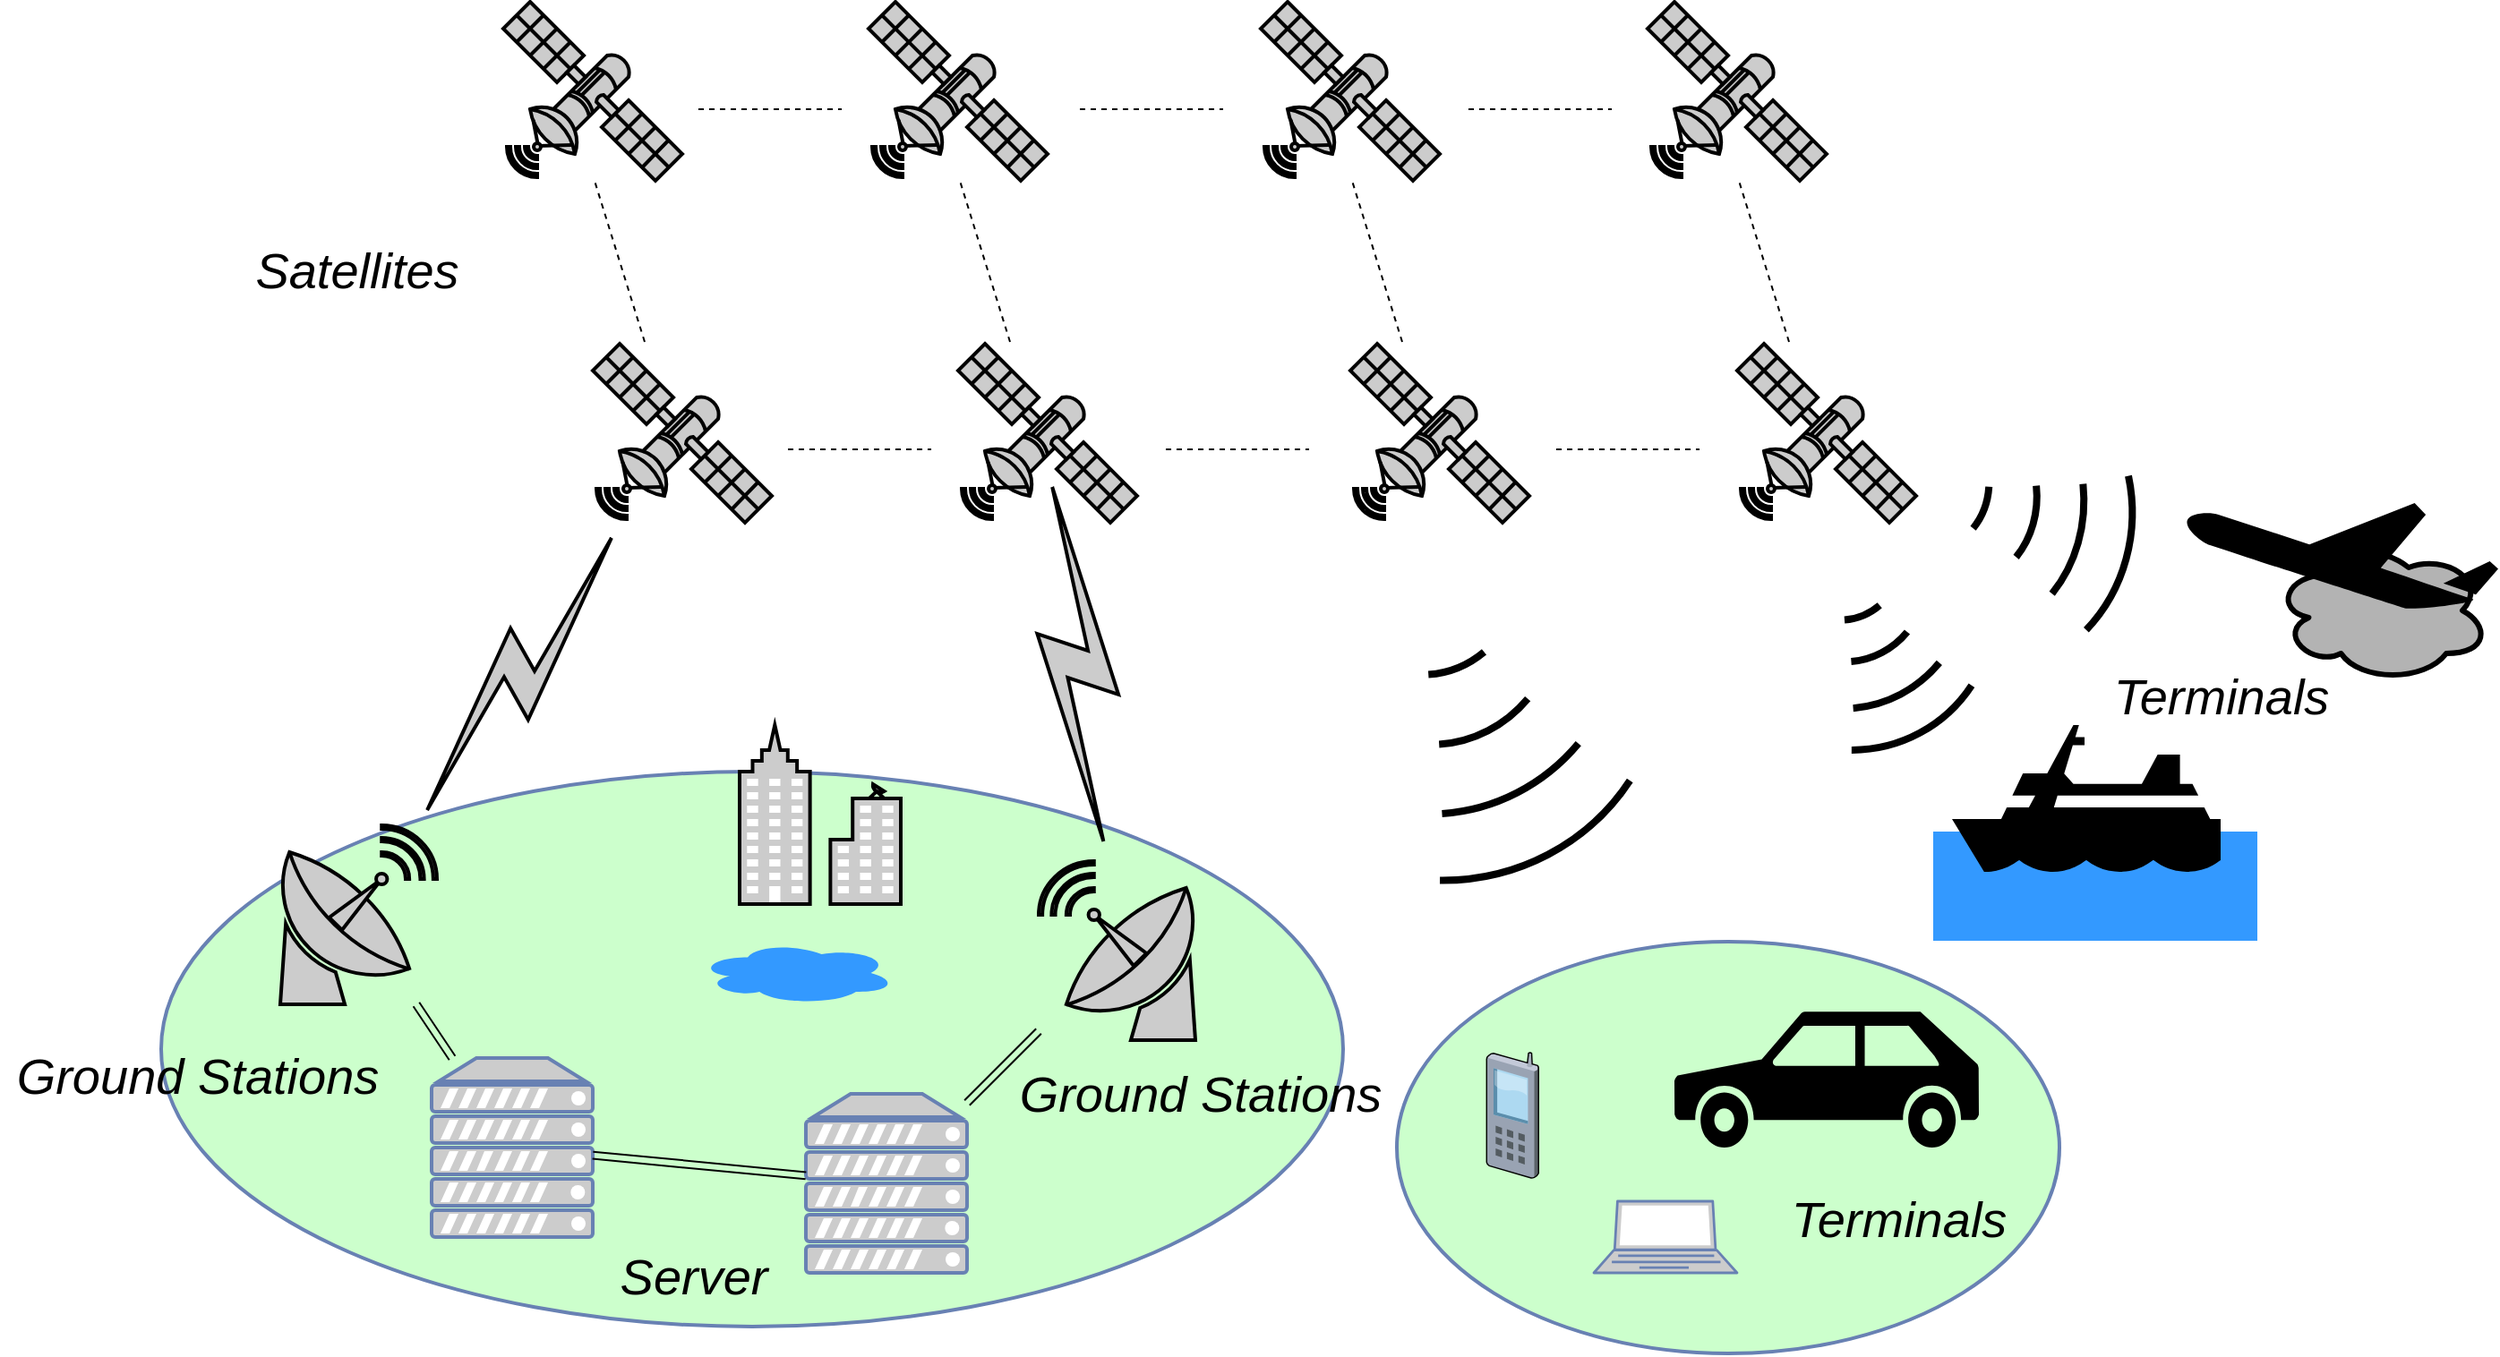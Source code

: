 <mxfile version="14.4.8" type="github" pages="16">
  <diagram name="卫星通信" id="80d4a630-b321-0f5e-ff81-c5a36ef4752d">
    <mxGraphModel dx="2522" dy="762" grid="1" gridSize="10" guides="1" tooltips="1" connect="1" arrows="1" fold="1" page="1" pageScale="1" pageWidth="1100" pageHeight="850" background="#ffffff" math="0" shadow="0">
      <root>
        <mxCell id="0" />
        <mxCell id="1" parent="0" />
        <mxCell id="3ywhjEFlva0H2GAJkM5c-28" value="" style="ellipse;shape=cloud;whiteSpace=wrap;html=1;comic=1;strokeWidth=3;gradientColor=none;fontSize=28;fillColor=#B3B3B3;" parent="1" vertex="1">
          <mxGeometry x="1220" y="330" width="120" height="80" as="geometry" />
        </mxCell>
        <mxCell id="QbYaH62n3_orymzrW-uw-61" value="" style="ellipse;whiteSpace=wrap;html=1;rounded=1;shadow=0;comic=0;labelBackgroundColor=none;strokeColor=#6881B3;strokeWidth=2;fillColor=#CCFFCC;fontFamily=Helvetica;fontSize=22;fontColor=#000000;verticalAlign=middle;gradientColor=none;gradientDirection=north;" parent="1" vertex="1">
          <mxGeometry x="730" y="555" width="370" height="230" as="geometry" />
        </mxCell>
        <mxCell id="5c82df7aa0dc6260-13" value="" style="ellipse;whiteSpace=wrap;html=1;rounded=1;shadow=0;comic=0;labelBackgroundColor=none;strokeColor=#6881B3;strokeWidth=2;fillColor=#CCFFCC;fontFamily=Helvetica;fontSize=22;fontColor=#000000;verticalAlign=middle;gradientColor=none;gradientDirection=north;" parent="1" vertex="1">
          <mxGeometry x="40" y="460" width="660" height="310" as="geometry" />
        </mxCell>
        <mxCell id="5c82df7aa0dc6260-17" value="" style="fontColor=#0066CC;verticalAlign=top;verticalLabelPosition=bottom;labelPosition=center;align=center;html=1;fillColor=#CCCCCC;strokeColor=#000000;gradientColor=none;gradientDirection=north;strokeWidth=2;shape=mxgraph.networks.business_center;rounded=1;shadow=0;comic=0;labelBackgroundColor=none;" parent="1" vertex="1">
          <mxGeometry x="363" y="434" width="90" height="100" as="geometry" />
        </mxCell>
        <mxCell id="5c82df7aa0dc6260-44" value="" style="ellipse;shape=cloud;whiteSpace=wrap;html=1;rounded=1;shadow=0;comic=0;strokeColor=none;strokeWidth=2;fillColor=#3399FF;fontColor=#0066CC;" parent="1" vertex="1">
          <mxGeometry x="340" y="555" width="110" height="35" as="geometry" />
        </mxCell>
        <mxCell id="5c82df7aa0dc6260-51" value="" style="shape=image;html=1;verticalAlign=top;verticalLabelPosition=bottom;labelBackgroundColor=#ffffff;imageAspect=0;aspect=fixed;image=https://cdn0.iconfinder.com/data/icons/fatcow/32x32/tree.png;rounded=1;shadow=0;comic=0;strokeColor=#6881B3;strokeWidth=2;fillColor=#CCFFCC;fontColor=#0066CC;" parent="1" vertex="1">
          <mxGeometry x="321" y="530" width="32" height="32" as="geometry" />
        </mxCell>
        <mxCell id="5c82df7aa0dc6260-52" value="" style="shape=image;html=1;verticalAlign=top;verticalLabelPosition=bottom;labelBackgroundColor=#ffffff;imageAspect=0;aspect=fixed;image=https://cdn0.iconfinder.com/data/icons/fatcow/32x32/tree.png;rounded=1;shadow=0;comic=0;strokeColor=#6881B3;strokeWidth=2;fillColor=#CCFFCC;fontColor=#0066CC;" parent="1" vertex="1">
          <mxGeometry x="418" y="578" width="32" height="32" as="geometry" />
        </mxCell>
        <mxCell id="5c82df7aa0dc6260-54" value="" style="shape=image;html=1;verticalAlign=top;verticalLabelPosition=bottom;labelBackgroundColor=#ffffff;imageAspect=0;aspect=fixed;image=https://cdn0.iconfinder.com/data/icons/fatcow/32x32/tree.png;rounded=1;shadow=0;comic=0;strokeColor=#6881B3;strokeWidth=2;fillColor=#CCFFCC;fontColor=#0066CC;" parent="1" vertex="1">
          <mxGeometry x="331" y="555" width="32" height="32" as="geometry" />
        </mxCell>
        <mxCell id="5c82df7aa0dc6260-77" value="" style="fontColor=#0066CC;verticalAlign=top;verticalLabelPosition=bottom;labelPosition=center;align=center;html=1;fillColor=#CCCCCC;strokeColor=#000000;gradientColor=none;gradientDirection=north;strokeWidth=2;shape=mxgraph.networks.satellite;rounded=1;shadow=0;comic=0;" parent="1" vertex="1">
          <mxGeometry x="281" y="221" width="100" height="100" as="geometry" />
        </mxCell>
        <mxCell id="5c82df7aa0dc6260-78" value="" style="html=1;fillColor=#CCCCCC;strokeColor=#000000;gradientColor=none;gradientDirection=north;strokeWidth=2;shape=mxgraph.networks.comm_link_edge;html=1;labelBackgroundColor=none;endArrow=none;fontFamily=Verdana;fontSize=22;fontColor=#000000;" parent="1" source="QbYaH62n3_orymzrW-uw-13" target="5c82df7aa0dc6260-77" edge="1">
          <mxGeometry width="100" height="100" relative="1" as="geometry">
            <mxPoint x="250" y="540" as="sourcePoint" />
            <mxPoint x="418" y="448" as="targetPoint" />
          </mxGeometry>
        </mxCell>
        <mxCell id="QbYaH62n3_orymzrW-uw-2" value="" style="fontColor=#0066CC;verticalAlign=top;verticalLabelPosition=bottom;labelPosition=center;align=center;html=1;fillColor=#CCCCCC;strokeColor=#000000;gradientColor=none;gradientDirection=north;strokeWidth=2;shape=mxgraph.networks.satellite;rounded=1;shadow=0;comic=0;" parent="1" vertex="1">
          <mxGeometry x="231" y="30" width="100" height="100" as="geometry" />
        </mxCell>
        <mxCell id="QbYaH62n3_orymzrW-uw-13" value="" style="fontColor=#0066CC;verticalAlign=top;verticalLabelPosition=bottom;labelPosition=center;align=center;html=1;outlineConnect=0;fillColor=#CCCCCC;gradientColor=none;gradientDirection=north;strokeWidth=2;shape=mxgraph.networks.satellite_dish;" parent="1" vertex="1">
          <mxGeometry x="104" y="490" width="90" height="100" as="geometry" />
        </mxCell>
        <mxCell id="QbYaH62n3_orymzrW-uw-14" value="" style="endArrow=none;dashed=1;html=1;" parent="1" edge="1">
          <mxGeometry width="50" height="50" relative="1" as="geometry">
            <mxPoint x="310" y="220" as="sourcePoint" />
            <mxPoint x="282" y="130" as="targetPoint" />
          </mxGeometry>
        </mxCell>
        <mxCell id="QbYaH62n3_orymzrW-uw-28" value="" style="fontColor=#0066CC;verticalAlign=top;verticalLabelPosition=bottom;labelPosition=center;align=center;html=1;fillColor=#CCCCCC;strokeColor=#000000;gradientColor=none;gradientDirection=north;strokeWidth=2;shape=mxgraph.networks.satellite;rounded=1;shadow=0;comic=0;" parent="1" vertex="1">
          <mxGeometry x="485" y="221" width="100" height="100" as="geometry" />
        </mxCell>
        <mxCell id="QbYaH62n3_orymzrW-uw-29" value="" style="fontColor=#0066CC;verticalAlign=top;verticalLabelPosition=bottom;labelPosition=center;align=center;html=1;fillColor=#CCCCCC;strokeColor=#000000;gradientColor=none;gradientDirection=north;strokeWidth=2;shape=mxgraph.networks.satellite;rounded=1;shadow=0;comic=0;" parent="1" vertex="1">
          <mxGeometry x="435" y="30" width="100" height="100" as="geometry" />
        </mxCell>
        <mxCell id="QbYaH62n3_orymzrW-uw-30" value="" style="endArrow=none;dashed=1;html=1;" parent="1" edge="1">
          <mxGeometry width="50" height="50" relative="1" as="geometry">
            <mxPoint x="514" y="220" as="sourcePoint" />
            <mxPoint x="486" y="130" as="targetPoint" />
          </mxGeometry>
        </mxCell>
        <mxCell id="QbYaH62n3_orymzrW-uw-31" value="" style="fontColor=#0066CC;verticalAlign=top;verticalLabelPosition=bottom;labelPosition=center;align=center;html=1;fillColor=#CCCCCC;strokeColor=#000000;gradientColor=none;gradientDirection=north;strokeWidth=2;shape=mxgraph.networks.satellite;rounded=1;shadow=0;comic=0;" parent="1" vertex="1">
          <mxGeometry x="704" y="221" width="100" height="100" as="geometry" />
        </mxCell>
        <mxCell id="QbYaH62n3_orymzrW-uw-32" value="" style="fontColor=#0066CC;verticalAlign=top;verticalLabelPosition=bottom;labelPosition=center;align=center;html=1;fillColor=#CCCCCC;strokeColor=#000000;gradientColor=none;gradientDirection=north;strokeWidth=2;shape=mxgraph.networks.satellite;rounded=1;shadow=0;comic=0;" parent="1" vertex="1">
          <mxGeometry x="654" y="30" width="100" height="100" as="geometry" />
        </mxCell>
        <mxCell id="QbYaH62n3_orymzrW-uw-33" value="" style="endArrow=none;dashed=1;html=1;" parent="1" edge="1">
          <mxGeometry width="50" height="50" relative="1" as="geometry">
            <mxPoint x="733" y="220" as="sourcePoint" />
            <mxPoint x="705" y="130" as="targetPoint" />
          </mxGeometry>
        </mxCell>
        <mxCell id="QbYaH62n3_orymzrW-uw-34" value="" style="fontColor=#0066CC;verticalAlign=top;verticalLabelPosition=bottom;labelPosition=center;align=center;html=1;fillColor=#CCCCCC;strokeColor=#000000;gradientColor=none;gradientDirection=north;strokeWidth=2;shape=mxgraph.networks.satellite;rounded=1;shadow=0;comic=0;" parent="1" vertex="1">
          <mxGeometry x="920" y="221" width="100" height="100" as="geometry" />
        </mxCell>
        <mxCell id="QbYaH62n3_orymzrW-uw-35" value="" style="fontColor=#0066CC;verticalAlign=top;verticalLabelPosition=bottom;labelPosition=center;align=center;html=1;fillColor=#CCCCCC;strokeColor=#000000;gradientColor=none;gradientDirection=north;strokeWidth=2;shape=mxgraph.networks.satellite;rounded=1;shadow=0;comic=0;" parent="1" vertex="1">
          <mxGeometry x="870" y="30" width="100" height="100" as="geometry" />
        </mxCell>
        <mxCell id="QbYaH62n3_orymzrW-uw-36" value="" style="endArrow=none;dashed=1;html=1;" parent="1" edge="1">
          <mxGeometry width="50" height="50" relative="1" as="geometry">
            <mxPoint x="949" y="220" as="sourcePoint" />
            <mxPoint x="921" y="130" as="targetPoint" />
          </mxGeometry>
        </mxCell>
        <mxCell id="QbYaH62n3_orymzrW-uw-39" value="" style="endArrow=none;dashed=1;html=1;" parent="1" edge="1">
          <mxGeometry width="50" height="50" relative="1" as="geometry">
            <mxPoint x="340" y="90" as="sourcePoint" />
            <mxPoint x="420" y="90" as="targetPoint" />
          </mxGeometry>
        </mxCell>
        <mxCell id="QbYaH62n3_orymzrW-uw-40" value="" style="endArrow=none;dashed=1;html=1;" parent="1" edge="1">
          <mxGeometry width="50" height="50" relative="1" as="geometry">
            <mxPoint x="553" y="90" as="sourcePoint" />
            <mxPoint x="633" y="90" as="targetPoint" />
          </mxGeometry>
        </mxCell>
        <mxCell id="QbYaH62n3_orymzrW-uw-41" value="" style="endArrow=none;dashed=1;html=1;" parent="1" edge="1">
          <mxGeometry width="50" height="50" relative="1" as="geometry">
            <mxPoint x="770" y="90" as="sourcePoint" />
            <mxPoint x="850" y="90" as="targetPoint" />
          </mxGeometry>
        </mxCell>
        <mxCell id="QbYaH62n3_orymzrW-uw-42" value="" style="endArrow=none;dashed=1;html=1;" parent="1" edge="1">
          <mxGeometry width="50" height="50" relative="1" as="geometry">
            <mxPoint x="390" y="280" as="sourcePoint" />
            <mxPoint x="470" y="280" as="targetPoint" />
          </mxGeometry>
        </mxCell>
        <mxCell id="QbYaH62n3_orymzrW-uw-43" value="" style="endArrow=none;dashed=1;html=1;" parent="1" edge="1">
          <mxGeometry width="50" height="50" relative="1" as="geometry">
            <mxPoint x="601" y="280" as="sourcePoint" />
            <mxPoint x="681" y="280" as="targetPoint" />
          </mxGeometry>
        </mxCell>
        <mxCell id="QbYaH62n3_orymzrW-uw-44" value="" style="endArrow=none;dashed=1;html=1;" parent="1" edge="1">
          <mxGeometry width="50" height="50" relative="1" as="geometry">
            <mxPoint x="819" y="280" as="sourcePoint" />
            <mxPoint x="899" y="280" as="targetPoint" />
          </mxGeometry>
        </mxCell>
        <mxCell id="QbYaH62n3_orymzrW-uw-45" value="" style="fontColor=#0066CC;verticalAlign=top;verticalLabelPosition=bottom;labelPosition=center;align=center;html=1;outlineConnect=0;fillColor=#CCCCCC;gradientColor=none;gradientDirection=north;strokeWidth=2;shape=mxgraph.networks.satellite_dish;flipH=1;flipV=0;" parent="1" vertex="1">
          <mxGeometry x="530" y="510" width="90" height="100" as="geometry" />
        </mxCell>
        <mxCell id="QbYaH62n3_orymzrW-uw-47" value="" style="html=1;fillColor=#CCCCCC;strokeColor=#000000;gradientColor=none;gradientDirection=north;strokeWidth=2;shape=mxgraph.networks.comm_link_edge;html=1;labelBackgroundColor=none;endArrow=none;fontFamily=Verdana;fontSize=22;fontColor=#000000;entryX=0.51;entryY=0.69;entryDx=0;entryDy=0;entryPerimeter=0;" parent="1" source="QbYaH62n3_orymzrW-uw-45" target="QbYaH62n3_orymzrW-uw-28" edge="1">
          <mxGeometry width="100" height="100" relative="1" as="geometry">
            <mxPoint x="890.21" y="550" as="sourcePoint" />
            <mxPoint x="949.781" y="411" as="targetPoint" />
          </mxGeometry>
        </mxCell>
        <mxCell id="QbYaH62n3_orymzrW-uw-48" value="" style="fontColor=#0066CC;verticalAlign=top;verticalLabelPosition=bottom;labelPosition=center;align=center;html=1;outlineConnect=0;fillColor=#CCCCCC;strokeColor=#6881B3;gradientColor=none;gradientDirection=north;strokeWidth=2;shape=mxgraph.networks.server;" parent="1" vertex="1">
          <mxGeometry x="191" y="620" width="90" height="100" as="geometry" />
        </mxCell>
        <mxCell id="QbYaH62n3_orymzrW-uw-55" value="" style="fontColor=#0066CC;verticalAlign=top;verticalLabelPosition=bottom;labelPosition=center;align=center;html=1;outlineConnect=0;fillColor=#CCCCCC;strokeColor=#6881B3;gradientColor=none;gradientDirection=north;strokeWidth=2;shape=mxgraph.networks.server;" parent="1" vertex="1">
          <mxGeometry x="400" y="640" width="90" height="100" as="geometry" />
        </mxCell>
        <mxCell id="QbYaH62n3_orymzrW-uw-56" value="" style="shape=link;html=1;" parent="1" source="QbYaH62n3_orymzrW-uw-48" target="QbYaH62n3_orymzrW-uw-55" edge="1">
          <mxGeometry width="100" relative="1" as="geometry">
            <mxPoint x="433" y="780" as="sourcePoint" />
            <mxPoint x="533" y="780" as="targetPoint" />
          </mxGeometry>
        </mxCell>
        <mxCell id="QbYaH62n3_orymzrW-uw-57" value="" style="shape=link;html=1;" parent="1" source="QbYaH62n3_orymzrW-uw-13" target="QbYaH62n3_orymzrW-uw-48" edge="1">
          <mxGeometry width="100" relative="1" as="geometry">
            <mxPoint x="-50" y="720" as="sourcePoint" />
            <mxPoint x="50" y="720" as="targetPoint" />
          </mxGeometry>
        </mxCell>
        <mxCell id="QbYaH62n3_orymzrW-uw-58" value="" style="shape=link;html=1;" parent="1" source="QbYaH62n3_orymzrW-uw-55" target="QbYaH62n3_orymzrW-uw-45" edge="1">
          <mxGeometry width="100" relative="1" as="geometry">
            <mxPoint x="-110" y="710" as="sourcePoint" />
            <mxPoint x="-10" y="710" as="targetPoint" />
          </mxGeometry>
        </mxCell>
        <mxCell id="QbYaH62n3_orymzrW-uw-62" value="" style="verticalLabelPosition=bottom;html=1;verticalAlign=top;strokeColor=none;align=center;outlineConnect=0;shape=mxgraph.citrix.cell_phone;fontSize=12;aspect=fixed;fillColor=none;" parent="1" vertex="1">
          <mxGeometry x="780" y="617" width="29.17" height="70" as="geometry" />
        </mxCell>
        <mxCell id="5c82df7aa0dc6260-50" value="" style="shape=image;html=1;verticalAlign=top;verticalLabelPosition=bottom;labelBackgroundColor=#ffffff;imageAspect=0;aspect=fixed;image=https://cdn0.iconfinder.com/data/icons/fatcow/32x32/tree.png;rounded=1;shadow=0;comic=0;strokeColor=#6881B3;strokeWidth=2;fillColor=#CCFFCC;fontColor=#0066CC;" parent="1" vertex="1">
          <mxGeometry x="440" y="562" width="32" height="32" as="geometry" />
        </mxCell>
        <mxCell id="QbYaH62n3_orymzrW-uw-78" value="" style="shape=mxgraph.signs.transportation.car_3;html=1;pointerEvents=1;fillColor=#000000;strokeColor=none;verticalLabelPosition=bottom;verticalAlign=top;align=center;fontSize=12;fontColor=#3399FF;" parent="1" vertex="1">
          <mxGeometry x="885" y="594" width="170" height="76" as="geometry" />
        </mxCell>
        <mxCell id="QbYaH62n3_orymzrW-uw-80" value="" style="shape=mxgraph.signs.transportation.airplane_1;html=1;pointerEvents=1;fillColor=#000000;strokeColor=none;verticalLabelPosition=bottom;verticalAlign=top;align=center;fontSize=12;fontColor=#3399FF;flipH=1;" parent="1" vertex="1">
          <mxGeometry x="1170" y="310" width="175" height="60" as="geometry" />
        </mxCell>
        <mxCell id="QbYaH62n3_orymzrW-uw-83" value="" style="fontColor=#0066CC;verticalAlign=top;verticalLabelPosition=bottom;labelPosition=center;align=center;html=1;outlineConnect=0;fillColor=#CCCCCC;strokeColor=#6881B3;gradientColor=none;gradientDirection=north;strokeWidth=2;shape=mxgraph.networks.laptop;" parent="1" vertex="1">
          <mxGeometry x="840" y="700" width="80" height="40" as="geometry" />
        </mxCell>
        <mxCell id="QbYaH62n3_orymzrW-uw-123" value="" style="group;rotation=-60;" parent="1" vertex="1" connectable="0">
          <mxGeometry x="629" y="254" width="250" height="256" as="geometry" />
        </mxCell>
        <mxCell id="QbYaH62n3_orymzrW-uw-99" value="" style="verticalLabelPosition=bottom;verticalAlign=top;html=1;shape=mxgraph.basic.arc;startAngle=0.342;endAngle=0.472;shadow=0;strokeColor=#000000;fillColor=none;gradientColor=none;fontSize=12;fontColor=#000000;strokeWidth=4;flipH=1;rotation=-60;" parent="QbYaH62n3_orymzrW-uw-123" vertex="1">
          <mxGeometry x="51" y="52" width="141.304" height="137.521" as="geometry" />
        </mxCell>
        <mxCell id="QbYaH62n3_orymzrW-uw-102" value="" style="verticalLabelPosition=bottom;verticalAlign=top;html=1;shape=mxgraph.basic.arc;startAngle=0.342;endAngle=0.472;shadow=0;strokeColor=#000000;fillColor=none;gradientColor=none;fontSize=12;fontColor=#000000;strokeWidth=4;flipH=1;rotation=-60;" parent="QbYaH62n3_orymzrW-uw-123" vertex="1">
          <mxGeometry x="13" y="16" width="217.391" height="211.57" as="geometry" />
        </mxCell>
        <mxCell id="QbYaH62n3_orymzrW-uw-103" value="" style="verticalLabelPosition=bottom;verticalAlign=top;html=1;shape=mxgraph.basic.arc;startAngle=0.342;endAngle=0.443;shadow=0;strokeColor=#000000;fillColor=none;gradientColor=none;fontSize=12;fontColor=#000000;strokeWidth=4;flipH=1;rotation=-60;" parent="QbYaH62n3_orymzrW-uw-123" vertex="1">
          <mxGeometry x="62" y="45" width="108.696" height="105.785" as="geometry" />
        </mxCell>
        <mxCell id="QbYaH62n3_orymzrW-uw-110" value="" style="verticalLabelPosition=bottom;verticalAlign=top;html=1;shape=mxgraph.basic.arc;startAngle=0.333;endAngle=0.491;shadow=0;strokeColor=#000000;fillColor=none;gradientColor=none;fontSize=12;fontColor=#000000;strokeWidth=4;flipH=1;rotation=-60;" parent="QbYaH62n3_orymzrW-uw-123" vertex="1">
          <mxGeometry x="-1" y="13" width="250" height="256" as="geometry" />
        </mxCell>
        <mxCell id="QbYaH62n3_orymzrW-uw-124" value="" style="group;rotation=-105;" parent="1" vertex="1" connectable="0">
          <mxGeometry x="950" y="270" width="190" height="180" as="geometry" />
        </mxCell>
        <mxCell id="QbYaH62n3_orymzrW-uw-125" value="" style="verticalLabelPosition=bottom;verticalAlign=top;html=1;shape=mxgraph.basic.arc;startAngle=0.342;endAngle=0.472;shadow=0;strokeColor=#000000;fillColor=none;gradientColor=none;fontSize=12;fontColor=#000000;strokeWidth=4;flipH=1;rotation=-105;" parent="QbYaH62n3_orymzrW-uw-124" vertex="1">
          <mxGeometry x="34.96" y="-14.766" width="107.391" height="96.694" as="geometry" />
        </mxCell>
        <mxCell id="QbYaH62n3_orymzrW-uw-126" value="" style="verticalLabelPosition=bottom;verticalAlign=top;html=1;shape=mxgraph.basic.arc;startAngle=0.342;endAngle=0.472;shadow=0;strokeColor=#000000;fillColor=none;gradientColor=none;fontSize=12;fontColor=#000000;strokeWidth=4;flipH=1;rotation=-105;" parent="QbYaH62n3_orymzrW-uw-124" vertex="1">
          <mxGeometry x="6.08" y="-40.078" width="165.217" height="148.76" as="geometry" />
        </mxCell>
        <mxCell id="QbYaH62n3_orymzrW-uw-127" value="" style="verticalLabelPosition=bottom;verticalAlign=top;html=1;shape=mxgraph.basic.arc;startAngle=0.342;endAngle=0.443;shadow=0;strokeColor=#000000;fillColor=none;gradientColor=none;fontSize=12;fontColor=#000000;strokeWidth=4;flipH=1;rotation=-105;" parent="QbYaH62n3_orymzrW-uw-124" vertex="1">
          <mxGeometry x="31.92" y="-11.25" width="82.609" height="74.38" as="geometry" />
        </mxCell>
        <mxCell id="QbYaH62n3_orymzrW-uw-128" value="" style="verticalLabelPosition=bottom;verticalAlign=top;html=1;shape=mxgraph.basic.arc;startAngle=0.333;endAngle=0.491;shadow=0;strokeColor=#000000;fillColor=none;gradientColor=none;fontSize=12;fontColor=#000000;strokeWidth=4;flipH=1;rotation=-105;" parent="QbYaH62n3_orymzrW-uw-124" vertex="1">
          <mxGeometry x="5.32" y="-47.109" width="190" height="180" as="geometry" />
        </mxCell>
        <mxCell id="QbYaH62n3_orymzrW-uw-129" value="" style="group" parent="1" vertex="1" connectable="0">
          <mxGeometry x="1030" y="434" width="180" height="120" as="geometry" />
        </mxCell>
        <mxCell id="QbYaH62n3_orymzrW-uw-84" value="" style="rounded=0;whiteSpace=wrap;html=1;fontSize=12;fontColor=#3399FF;shadow=0;strokeColor=#3399FF;fillColor=#3399FF;" parent="QbYaH62n3_orymzrW-uw-129" vertex="1">
          <mxGeometry y="60" width="180" height="60" as="geometry" />
        </mxCell>
        <mxCell id="QbYaH62n3_orymzrW-uw-81" value="" style="shape=mxgraph.signs.transportation.ship_1;html=1;pointerEvents=1;fillColor=#000000;strokeColor=none;verticalLabelPosition=bottom;verticalAlign=top;align=center;fontSize=12;fontColor=#3399FF;" parent="QbYaH62n3_orymzrW-uw-129" vertex="1">
          <mxGeometry x="10" width="150" height="82" as="geometry" />
        </mxCell>
        <mxCell id="QbYaH62n3_orymzrW-uw-130" value="" style="group;rotation=-60;" parent="1" vertex="1" connectable="0">
          <mxGeometry x="895.13" y="321" width="159.87" height="160" as="geometry" />
        </mxCell>
        <mxCell id="QbYaH62n3_orymzrW-uw-131" value="" style="verticalLabelPosition=bottom;verticalAlign=top;html=1;shape=mxgraph.basic.arc;startAngle=0.342;endAngle=0.472;shadow=0;strokeColor=#000000;fillColor=none;gradientColor=none;fontSize=12;fontColor=#000000;strokeWidth=4;flipH=1;rotation=-60;" parent="QbYaH62n3_orymzrW-uw-130" vertex="1">
          <mxGeometry x="42" y="-10" width="90.361" height="85.95" as="geometry" />
        </mxCell>
        <mxCell id="QbYaH62n3_orymzrW-uw-132" value="" style="verticalLabelPosition=bottom;verticalAlign=top;html=1;shape=mxgraph.basic.arc;startAngle=0.342;endAngle=0.472;shadow=0;strokeColor=#000000;fillColor=none;gradientColor=none;fontSize=12;fontColor=#000000;strokeWidth=4;flipH=1;rotation=-60;" parent="QbYaH62n3_orymzrW-uw-130" vertex="1">
          <mxGeometry x="18" y="-31" width="139.017" height="132.231" as="geometry" />
        </mxCell>
        <mxCell id="QbYaH62n3_orymzrW-uw-133" value="" style="verticalLabelPosition=bottom;verticalAlign=top;html=1;shape=mxgraph.basic.arc;startAngle=0.342;endAngle=0.443;shadow=0;strokeColor=#000000;fillColor=none;gradientColor=none;fontSize=12;fontColor=#000000;strokeWidth=4;flipH=1;rotation=-60;" parent="QbYaH62n3_orymzrW-uw-130" vertex="1">
          <mxGeometry x="49" y="-13" width="69.509" height="66.116" as="geometry" />
        </mxCell>
        <mxCell id="QbYaH62n3_orymzrW-uw-134" value="" style="verticalLabelPosition=bottom;verticalAlign=top;html=1;shape=mxgraph.basic.arc;startAngle=0.333;endAngle=0.491;shadow=0;strokeColor=#000000;fillColor=none;gradientColor=none;fontSize=12;fontColor=#000000;strokeWidth=4;flipH=1;rotation=-60;" parent="QbYaH62n3_orymzrW-uw-130" vertex="1">
          <mxGeometry x="9" y="-33" width="159.87" height="160" as="geometry" />
        </mxCell>
        <mxCell id="jADvIapSAQEqegI_j4By-1" value="Ground Stations" style="text;html=1;align=center;verticalAlign=middle;resizable=0;points=[];autosize=1;fontSize=28;fontStyle=2" parent="1" vertex="1">
          <mxGeometry x="-50" y="610" width="220" height="40" as="geometry" />
        </mxCell>
        <mxCell id="jADvIapSAQEqegI_j4By-2" value="Server" style="text;html=1;align=center;verticalAlign=middle;resizable=0;points=[];autosize=1;fontSize=28;fontStyle=2" parent="1" vertex="1">
          <mxGeometry x="287" y="722" width="100" height="40" as="geometry" />
        </mxCell>
        <mxCell id="jADvIapSAQEqegI_j4By-3" value="Ground Stations" style="text;html=1;align=center;verticalAlign=middle;resizable=0;points=[];autosize=1;fontSize=28;fontStyle=2" parent="1" vertex="1">
          <mxGeometry x="510" y="620" width="220" height="40" as="geometry" />
        </mxCell>
        <mxCell id="jADvIapSAQEqegI_j4By-4" value="Satellites" style="text;html=1;align=center;verticalAlign=middle;resizable=0;points=[];autosize=1;fontSize=28;fontStyle=2" parent="1" vertex="1">
          <mxGeometry x="84" y="160" width="130" height="40" as="geometry" />
        </mxCell>
        <mxCell id="jADvIapSAQEqegI_j4By-5" value="Terminals" style="text;html=1;align=center;verticalAlign=middle;resizable=0;points=[];autosize=1;fontSize=28;fontStyle=2" parent="1" vertex="1">
          <mxGeometry x="1120" y="398" width="140" height="40" as="geometry" />
        </mxCell>
        <mxCell id="jADvIapSAQEqegI_j4By-6" value="Terminals" style="text;html=1;align=center;verticalAlign=middle;resizable=0;points=[];autosize=1;fontSize=28;fontStyle=2" parent="1" vertex="1">
          <mxGeometry x="940" y="690" width="140" height="40" as="geometry" />
        </mxCell>
      </root>
    </mxGraphModel>
  </diagram>
  <diagram id="HEijdbysn_gCXe73k191" name="卫星星座">
    <mxGraphModel dx="1422" dy="762" grid="1" gridSize="10" guides="1" tooltips="1" connect="1" arrows="1" fold="1" page="1" pageScale="1" pageWidth="827" pageHeight="1169" math="0" shadow="0">
      <root>
        <mxCell id="GQxa-zL-ZdqHuCO2U4MP-0" />
        <mxCell id="GQxa-zL-ZdqHuCO2U4MP-1" parent="GQxa-zL-ZdqHuCO2U4MP-0" />
        <mxCell id="-OyEPJWiFoCSdbP8uyvg-0" value="" style="fontColor=#0066CC;verticalAlign=top;verticalLabelPosition=bottom;labelPosition=center;align=center;html=1;fillColor=#CCCCCC;strokeColor=#000000;gradientColor=none;gradientDirection=north;strokeWidth=2;shape=mxgraph.networks.satellite;rounded=1;shadow=0;comic=0;" parent="GQxa-zL-ZdqHuCO2U4MP-1" vertex="1">
          <mxGeometry x="50" y="210" width="100" height="100" as="geometry" />
        </mxCell>
        <mxCell id="-OyEPJWiFoCSdbP8uyvg-1" value="" style="endArrow=none;dashed=1;html=1;" parent="GQxa-zL-ZdqHuCO2U4MP-1" edge="1">
          <mxGeometry width="50" height="50" relative="1" as="geometry">
            <mxPoint x="129" y="400" as="sourcePoint" />
            <mxPoint x="101" y="310" as="targetPoint" />
          </mxGeometry>
        </mxCell>
        <mxCell id="-OyEPJWiFoCSdbP8uyvg-2" value="" style="fontColor=#0066CC;verticalAlign=top;verticalLabelPosition=bottom;labelPosition=center;align=center;html=1;fillColor=#CCCCCC;strokeColor=#000000;gradientColor=none;gradientDirection=north;strokeWidth=2;shape=mxgraph.networks.satellite;rounded=1;shadow=0;comic=0;" parent="GQxa-zL-ZdqHuCO2U4MP-1" vertex="1">
          <mxGeometry x="100" y="401" width="100" height="100" as="geometry" />
        </mxCell>
        <mxCell id="-OyEPJWiFoCSdbP8uyvg-3" value="" style="endArrow=none;dashed=1;html=1;" parent="GQxa-zL-ZdqHuCO2U4MP-1" edge="1">
          <mxGeometry width="50" height="50" relative="1" as="geometry">
            <mxPoint x="209" y="460" as="sourcePoint" />
            <mxPoint x="289" y="460" as="targetPoint" />
          </mxGeometry>
        </mxCell>
        <mxCell id="-OyEPJWiFoCSdbP8uyvg-4" value="" style="endArrow=none;dashed=1;html=1;" parent="GQxa-zL-ZdqHuCO2U4MP-1" edge="1">
          <mxGeometry width="50" height="50" relative="1" as="geometry">
            <mxPoint x="159" y="270" as="sourcePoint" />
            <mxPoint x="239" y="270" as="targetPoint" />
          </mxGeometry>
        </mxCell>
        <mxCell id="-OyEPJWiFoCSdbP8uyvg-5" value="" style="fontColor=#0066CC;verticalAlign=top;verticalLabelPosition=bottom;labelPosition=center;align=center;html=1;fillColor=#CCCCCC;strokeColor=#000000;gradientColor=none;gradientDirection=north;strokeWidth=2;shape=mxgraph.networks.satellite;rounded=1;shadow=0;comic=0;" parent="GQxa-zL-ZdqHuCO2U4MP-1" vertex="1">
          <mxGeometry x="254" y="210" width="100" height="100" as="geometry" />
        </mxCell>
        <mxCell id="-OyEPJWiFoCSdbP8uyvg-6" value="" style="endArrow=none;dashed=1;html=1;" parent="GQxa-zL-ZdqHuCO2U4MP-1" edge="1">
          <mxGeometry width="50" height="50" relative="1" as="geometry">
            <mxPoint x="333" y="400" as="sourcePoint" />
            <mxPoint x="305" y="310" as="targetPoint" />
          </mxGeometry>
        </mxCell>
        <mxCell id="-OyEPJWiFoCSdbP8uyvg-7" value="" style="fontColor=#0066CC;verticalAlign=top;verticalLabelPosition=bottom;labelPosition=center;align=center;html=1;fillColor=#CCCCCC;strokeColor=#000000;gradientColor=none;gradientDirection=north;strokeWidth=2;shape=mxgraph.networks.satellite;rounded=1;shadow=0;comic=0;" parent="GQxa-zL-ZdqHuCO2U4MP-1" vertex="1">
          <mxGeometry x="304" y="401" width="100" height="100" as="geometry" />
        </mxCell>
        <mxCell id="-OyEPJWiFoCSdbP8uyvg-8" value="" style="endArrow=none;dashed=1;html=1;" parent="GQxa-zL-ZdqHuCO2U4MP-1" edge="1">
          <mxGeometry width="50" height="50" relative="1" as="geometry">
            <mxPoint x="420" y="460" as="sourcePoint" />
            <mxPoint x="500" y="460" as="targetPoint" />
          </mxGeometry>
        </mxCell>
        <mxCell id="-OyEPJWiFoCSdbP8uyvg-9" value="" style="fontColor=#ffffff;verticalAlign=top;verticalLabelPosition=bottom;labelPosition=center;align=center;html=1;fillColor=#1ba1e2;strokeColor=#006EAF;gradientDirection=north;strokeWidth=2;shape=mxgraph.networks.satellite;rounded=1;shadow=0;comic=0;" parent="GQxa-zL-ZdqHuCO2U4MP-1" vertex="1">
          <mxGeometry x="523" y="401" width="100" height="100" as="geometry" />
        </mxCell>
        <mxCell id="-OyEPJWiFoCSdbP8uyvg-10" value="" style="endArrow=none;dashed=1;html=1;" parent="GQxa-zL-ZdqHuCO2U4MP-1" edge="1">
          <mxGeometry width="50" height="50" relative="1" as="geometry">
            <mxPoint x="552" y="400" as="sourcePoint" />
            <mxPoint x="524" y="310" as="targetPoint" />
          </mxGeometry>
        </mxCell>
        <mxCell id="-OyEPJWiFoCSdbP8uyvg-11" value="" style="endArrow=none;dashed=1;html=1;" parent="GQxa-zL-ZdqHuCO2U4MP-1" edge="1">
          <mxGeometry width="50" height="50" relative="1" as="geometry">
            <mxPoint x="372" y="270" as="sourcePoint" />
            <mxPoint x="452" y="270" as="targetPoint" />
          </mxGeometry>
        </mxCell>
        <mxCell id="-OyEPJWiFoCSdbP8uyvg-12" value="" style="fontColor=#0066CC;verticalAlign=top;verticalLabelPosition=bottom;labelPosition=center;align=center;html=1;fillColor=#CCCCCC;strokeColor=#000000;gradientColor=none;gradientDirection=north;strokeWidth=2;shape=mxgraph.networks.satellite;rounded=1;shadow=0;comic=0;" parent="GQxa-zL-ZdqHuCO2U4MP-1" vertex="1">
          <mxGeometry x="473" y="210" width="100" height="100" as="geometry" />
        </mxCell>
        <mxCell id="-OyEPJWiFoCSdbP8uyvg-13" value="" style="endArrow=none;dashed=1;html=1;" parent="GQxa-zL-ZdqHuCO2U4MP-1" edge="1">
          <mxGeometry width="50" height="50" relative="1" as="geometry">
            <mxPoint x="589" y="270" as="sourcePoint" />
            <mxPoint x="669" y="270" as="targetPoint" />
          </mxGeometry>
        </mxCell>
        <mxCell id="-OyEPJWiFoCSdbP8uyvg-14" value="" style="fontColor=#ffffff;verticalAlign=top;verticalLabelPosition=bottom;labelPosition=center;align=center;html=1;fillColor=#1ba1e2;strokeColor=#006EAF;gradientDirection=north;strokeWidth=2;shape=mxgraph.networks.satellite;rounded=1;shadow=0;comic=0;" parent="GQxa-zL-ZdqHuCO2U4MP-1" vertex="1">
          <mxGeometry x="689" y="210" width="100" height="100" as="geometry" />
        </mxCell>
        <mxCell id="-OyEPJWiFoCSdbP8uyvg-15" value="" style="endArrow=none;dashed=1;html=1;" parent="GQxa-zL-ZdqHuCO2U4MP-1" edge="1">
          <mxGeometry width="50" height="50" relative="1" as="geometry">
            <mxPoint x="768" y="400" as="sourcePoint" />
            <mxPoint x="740" y="310" as="targetPoint" />
          </mxGeometry>
        </mxCell>
        <mxCell id="-OyEPJWiFoCSdbP8uyvg-16" value="" style="fontColor=#0066CC;verticalAlign=top;verticalLabelPosition=bottom;labelPosition=center;align=center;html=1;fillColor=#CCCCCC;strokeColor=#000000;gradientColor=none;gradientDirection=north;strokeWidth=2;shape=mxgraph.networks.satellite;rounded=1;shadow=0;comic=0;" parent="GQxa-zL-ZdqHuCO2U4MP-1" vertex="1">
          <mxGeometry x="739" y="401" width="100" height="100" as="geometry" />
        </mxCell>
        <mxCell id="-OyEPJWiFoCSdbP8uyvg-17" value="" style="endArrow=none;dashed=1;html=1;" parent="GQxa-zL-ZdqHuCO2U4MP-1" edge="1">
          <mxGeometry width="50" height="50" relative="1" as="geometry">
            <mxPoint x="638" y="460" as="sourcePoint" />
            <mxPoint x="718" y="460" as="targetPoint" />
          </mxGeometry>
        </mxCell>
        <mxCell id="-OyEPJWiFoCSdbP8uyvg-79" value="" style="fontColor=#0066CC;verticalAlign=top;verticalLabelPosition=bottom;labelPosition=center;align=center;html=1;fillColor=#CCCCCC;strokeColor=#000000;gradientColor=none;gradientDirection=north;strokeWidth=2;shape=mxgraph.networks.satellite;rounded=1;shadow=0;comic=0;" parent="GQxa-zL-ZdqHuCO2U4MP-1" vertex="1">
          <mxGeometry x="160" y="620" width="100" height="100" as="geometry" />
        </mxCell>
        <mxCell id="-OyEPJWiFoCSdbP8uyvg-80" value="" style="endArrow=none;dashed=1;html=1;" parent="GQxa-zL-ZdqHuCO2U4MP-1" edge="1">
          <mxGeometry width="50" height="50" relative="1" as="geometry">
            <mxPoint x="239.0" y="810" as="sourcePoint" />
            <mxPoint x="211" y="720" as="targetPoint" />
          </mxGeometry>
        </mxCell>
        <mxCell id="-OyEPJWiFoCSdbP8uyvg-81" value="" style="fontColor=#ffffff;verticalAlign=top;verticalLabelPosition=bottom;labelPosition=center;align=center;html=1;fillColor=#1ba1e2;strokeColor=#006EAF;gradientDirection=north;strokeWidth=2;shape=mxgraph.networks.satellite;rounded=1;shadow=0;comic=0;" parent="GQxa-zL-ZdqHuCO2U4MP-1" vertex="1">
          <mxGeometry x="210" y="811" width="100" height="100" as="geometry" />
        </mxCell>
        <mxCell id="-OyEPJWiFoCSdbP8uyvg-82" value="" style="endArrow=none;dashed=1;html=1;" parent="GQxa-zL-ZdqHuCO2U4MP-1" edge="1">
          <mxGeometry width="50" height="50" relative="1" as="geometry">
            <mxPoint x="319.0" y="870" as="sourcePoint" />
            <mxPoint x="399.0" y="870" as="targetPoint" />
          </mxGeometry>
        </mxCell>
        <mxCell id="-OyEPJWiFoCSdbP8uyvg-83" value="" style="endArrow=none;dashed=1;html=1;" parent="GQxa-zL-ZdqHuCO2U4MP-1" edge="1">
          <mxGeometry width="50" height="50" relative="1" as="geometry">
            <mxPoint x="269.0" y="680" as="sourcePoint" />
            <mxPoint x="349.0" y="680" as="targetPoint" />
          </mxGeometry>
        </mxCell>
        <mxCell id="-OyEPJWiFoCSdbP8uyvg-84" value="" style="fontColor=#ffffff;verticalAlign=top;verticalLabelPosition=bottom;labelPosition=center;align=center;html=1;fillColor=#1ba1e2;strokeColor=#006EAF;gradientDirection=north;strokeWidth=2;shape=mxgraph.networks.satellite;rounded=1;shadow=0;comic=0;" parent="GQxa-zL-ZdqHuCO2U4MP-1" vertex="1">
          <mxGeometry x="364" y="620" width="100" height="100" as="geometry" />
        </mxCell>
        <mxCell id="-OyEPJWiFoCSdbP8uyvg-85" value="" style="endArrow=none;dashed=1;html=1;" parent="GQxa-zL-ZdqHuCO2U4MP-1" edge="1">
          <mxGeometry width="50" height="50" relative="1" as="geometry">
            <mxPoint x="443" y="810" as="sourcePoint" />
            <mxPoint x="415" y="720" as="targetPoint" />
          </mxGeometry>
        </mxCell>
        <mxCell id="-OyEPJWiFoCSdbP8uyvg-86" value="" style="fontColor=#0066CC;verticalAlign=top;verticalLabelPosition=bottom;labelPosition=center;align=center;html=1;fillColor=#CCCCCC;strokeColor=#000000;gradientColor=none;gradientDirection=north;strokeWidth=2;shape=mxgraph.networks.satellite;rounded=1;shadow=0;comic=0;" parent="GQxa-zL-ZdqHuCO2U4MP-1" vertex="1">
          <mxGeometry x="414" y="811" width="100" height="100" as="geometry" />
        </mxCell>
        <mxCell id="-OyEPJWiFoCSdbP8uyvg-87" value="" style="endArrow=none;dashed=1;html=1;" parent="GQxa-zL-ZdqHuCO2U4MP-1" edge="1">
          <mxGeometry width="50" height="50" relative="1" as="geometry">
            <mxPoint x="530" y="870" as="sourcePoint" />
            <mxPoint x="610" y="870" as="targetPoint" />
          </mxGeometry>
        </mxCell>
        <mxCell id="-OyEPJWiFoCSdbP8uyvg-88" value="" style="fontColor=#0066CC;verticalAlign=top;verticalLabelPosition=bottom;labelPosition=center;align=center;html=1;fillColor=#CCCCCC;strokeColor=#000000;gradientColor=none;gradientDirection=north;strokeWidth=2;shape=mxgraph.networks.satellite;rounded=1;shadow=0;comic=0;" parent="GQxa-zL-ZdqHuCO2U4MP-1" vertex="1">
          <mxGeometry x="633" y="811" width="100" height="100" as="geometry" />
        </mxCell>
        <mxCell id="-OyEPJWiFoCSdbP8uyvg-89" value="" style="endArrow=none;dashed=1;html=1;" parent="GQxa-zL-ZdqHuCO2U4MP-1" edge="1">
          <mxGeometry width="50" height="50" relative="1" as="geometry">
            <mxPoint x="662" y="810" as="sourcePoint" />
            <mxPoint x="634" y="720" as="targetPoint" />
          </mxGeometry>
        </mxCell>
        <mxCell id="-OyEPJWiFoCSdbP8uyvg-90" value="" style="endArrow=none;dashed=1;html=1;" parent="GQxa-zL-ZdqHuCO2U4MP-1" edge="1">
          <mxGeometry width="50" height="50" relative="1" as="geometry">
            <mxPoint x="482.0" y="680" as="sourcePoint" />
            <mxPoint x="562.0" y="680" as="targetPoint" />
          </mxGeometry>
        </mxCell>
        <mxCell id="-OyEPJWiFoCSdbP8uyvg-91" value="" style="fontColor=#0066CC;verticalAlign=top;verticalLabelPosition=bottom;labelPosition=center;align=center;html=1;fillColor=#CCCCCC;strokeColor=#000000;gradientColor=none;gradientDirection=north;strokeWidth=2;shape=mxgraph.networks.satellite;rounded=1;shadow=0;comic=0;" parent="GQxa-zL-ZdqHuCO2U4MP-1" vertex="1">
          <mxGeometry x="583" y="620" width="100" height="100" as="geometry" />
        </mxCell>
        <mxCell id="-OyEPJWiFoCSdbP8uyvg-92" value="" style="endArrow=none;dashed=1;html=1;" parent="GQxa-zL-ZdqHuCO2U4MP-1" edge="1">
          <mxGeometry width="50" height="50" relative="1" as="geometry">
            <mxPoint x="699" y="680" as="sourcePoint" />
            <mxPoint x="779" y="680" as="targetPoint" />
          </mxGeometry>
        </mxCell>
        <mxCell id="-OyEPJWiFoCSdbP8uyvg-93" value="" style="fontColor=#0066CC;verticalAlign=top;verticalLabelPosition=bottom;labelPosition=center;align=center;html=1;fillColor=#CCCCCC;strokeColor=#000000;gradientColor=none;gradientDirection=north;strokeWidth=2;shape=mxgraph.networks.satellite;rounded=1;shadow=0;comic=0;" parent="GQxa-zL-ZdqHuCO2U4MP-1" vertex="1">
          <mxGeometry x="799" y="620" width="100" height="100" as="geometry" />
        </mxCell>
        <mxCell id="-OyEPJWiFoCSdbP8uyvg-94" value="" style="endArrow=none;dashed=1;html=1;" parent="GQxa-zL-ZdqHuCO2U4MP-1" edge="1">
          <mxGeometry width="50" height="50" relative="1" as="geometry">
            <mxPoint x="878" y="810" as="sourcePoint" />
            <mxPoint x="850" y="720" as="targetPoint" />
          </mxGeometry>
        </mxCell>
        <mxCell id="-OyEPJWiFoCSdbP8uyvg-95" value="" style="fontColor=#0066CC;verticalAlign=top;verticalLabelPosition=bottom;labelPosition=center;align=center;html=1;fillColor=#CCCCCC;strokeColor=#000000;gradientColor=none;gradientDirection=north;strokeWidth=2;shape=mxgraph.networks.satellite;rounded=1;shadow=0;comic=0;" parent="GQxa-zL-ZdqHuCO2U4MP-1" vertex="1">
          <mxGeometry x="849" y="811" width="100" height="100" as="geometry" />
        </mxCell>
        <mxCell id="-OyEPJWiFoCSdbP8uyvg-96" value="" style="endArrow=none;dashed=1;html=1;" parent="GQxa-zL-ZdqHuCO2U4MP-1" edge="1">
          <mxGeometry width="50" height="50" relative="1" as="geometry">
            <mxPoint x="748" y="870" as="sourcePoint" />
            <mxPoint x="828" y="870" as="targetPoint" />
          </mxGeometry>
        </mxCell>
        <mxCell id="-OyEPJWiFoCSdbP8uyvg-115" value="" style="endArrow=none;dashed=1;html=1;" parent="GQxa-zL-ZdqHuCO2U4MP-1" edge="1">
          <mxGeometry width="50" height="50" relative="1" as="geometry">
            <mxPoint x="178.0" y="610" as="sourcePoint" />
            <mxPoint x="150" y="520" as="targetPoint" />
          </mxGeometry>
        </mxCell>
        <mxCell id="-OyEPJWiFoCSdbP8uyvg-116" value="" style="endArrow=none;dashed=1;html=1;" parent="GQxa-zL-ZdqHuCO2U4MP-1" edge="1">
          <mxGeometry width="50" height="50" relative="1" as="geometry">
            <mxPoint x="382" y="610" as="sourcePoint" />
            <mxPoint x="354" y="520" as="targetPoint" />
          </mxGeometry>
        </mxCell>
        <mxCell id="-OyEPJWiFoCSdbP8uyvg-117" value="" style="endArrow=none;dashed=1;html=1;" parent="GQxa-zL-ZdqHuCO2U4MP-1" edge="1">
          <mxGeometry width="50" height="50" relative="1" as="geometry">
            <mxPoint x="601" y="610" as="sourcePoint" />
            <mxPoint x="573" y="520" as="targetPoint" />
          </mxGeometry>
        </mxCell>
        <mxCell id="-OyEPJWiFoCSdbP8uyvg-118" value="" style="endArrow=none;dashed=1;html=1;" parent="GQxa-zL-ZdqHuCO2U4MP-1" edge="1">
          <mxGeometry width="50" height="50" relative="1" as="geometry">
            <mxPoint x="817" y="610" as="sourcePoint" />
            <mxPoint x="789" y="520" as="targetPoint" />
          </mxGeometry>
        </mxCell>
        <mxCell id="ibwkoHkNZ1Dyn0bPtNaL-0" value="&lt;span&gt;Agent&lt;/span&gt;&lt;span&gt;&lt;br&gt;&lt;/span&gt;" style="text;html=1;align=center;verticalAlign=middle;resizable=0;points=[];autosize=1;fontSize=28;fontColor=#000000;fontStyle=2" parent="GQxa-zL-ZdqHuCO2U4MP-1" vertex="1">
          <mxGeometry x="733" y="170" width="90" height="40" as="geometry" />
        </mxCell>
        <mxCell id="ibwkoHkNZ1Dyn0bPtNaL-1" value="&lt;span&gt;Agent&lt;/span&gt;&lt;span&gt;&lt;br&gt;&lt;/span&gt;" style="text;html=1;align=center;verticalAlign=middle;resizable=0;points=[];autosize=1;fontSize=28;fontColor=#000000;fontStyle=2" parent="GQxa-zL-ZdqHuCO2U4MP-1" vertex="1">
          <mxGeometry x="583" y="380" width="90" height="40" as="geometry" />
        </mxCell>
        <mxCell id="ibwkoHkNZ1Dyn0bPtNaL-2" value="&lt;span&gt;Agent&lt;/span&gt;&lt;span&gt;&lt;br&gt;&lt;/span&gt;" style="text;html=1;align=center;verticalAlign=middle;resizable=0;points=[];autosize=1;fontSize=28;fontColor=#000000;fontStyle=2" parent="GQxa-zL-ZdqHuCO2U4MP-1" vertex="1">
          <mxGeometry x="414" y="590" width="90" height="40" as="geometry" />
        </mxCell>
        <mxCell id="ibwkoHkNZ1Dyn0bPtNaL-3" value="&lt;span&gt;Agent&lt;/span&gt;&lt;span&gt;&lt;br&gt;&lt;/span&gt;" style="text;html=1;align=center;verticalAlign=middle;resizable=0;points=[];autosize=1;fontSize=28;fontColor=#000000;fontStyle=2" parent="GQxa-zL-ZdqHuCO2U4MP-1" vertex="1">
          <mxGeometry x="260" y="780" width="90" height="40" as="geometry" />
        </mxCell>
      </root>
    </mxGraphModel>
  </diagram>
  <diagram id="U-GRw78MGYvM-xm1cGTr" name="RL">
    <mxGraphModel dx="1422" dy="762" grid="1" gridSize="10" guides="1" tooltips="1" connect="1" arrows="1" fold="1" page="1" pageScale="1" pageWidth="827" pageHeight="1169" math="0" shadow="0">
      <root>
        <mxCell id="TYX9PItv-rBMWulYksZe-0" />
        <mxCell id="TYX9PItv-rBMWulYksZe-1" parent="TYX9PItv-rBMWulYksZe-0" />
        <mxCell id="Av1Jr_kiq7c2w0Sh2O9L-2" value="环境" style="rounded=1;whiteSpace=wrap;html=1;fontSize=22;fillColor=#dae8fc;strokeColor=#6c8ebf;" parent="TYX9PItv-rBMWulYksZe-1" vertex="1">
          <mxGeometry x="339.75" y="430" width="140" height="50" as="geometry" />
        </mxCell>
        <mxCell id="Av1Jr_kiq7c2w0Sh2O9L-6" style="edgeStyle=orthogonalEdgeStyle;rounded=0;orthogonalLoop=1;jettySize=auto;html=1;exitX=0.5;exitY=0;exitDx=0;exitDy=0;entryX=0.5;entryY=1;entryDx=0;entryDy=0;fontSize=15;" parent="TYX9PItv-rBMWulYksZe-1" source="Av1Jr_kiq7c2w0Sh2O9L-2" target="Av1Jr_kiq7c2w0Sh2O9L-7" edge="1">
          <mxGeometry relative="1" as="geometry" />
        </mxCell>
        <mxCell id="Av1Jr_kiq7c2w0Sh2O9L-7" value="智能体" style="rounded=1;whiteSpace=wrap;html=1;fontSize=22;fillColor=#dae8fc;strokeColor=#6c8ebf;" parent="TYX9PItv-rBMWulYksZe-1" vertex="1">
          <mxGeometry x="339.75" y="280" width="140" height="50" as="geometry" />
        </mxCell>
        <mxCell id="Av1Jr_kiq7c2w0Sh2O9L-15" value="" style="endArrow=classic;html=1;exitX=1;exitY=0.5;exitDx=0;exitDy=0;entryX=0.998;entryY=0.477;entryDx=0;entryDy=0;entryPerimeter=0;" parent="TYX9PItv-rBMWulYksZe-1" source="Av1Jr_kiq7c2w0Sh2O9L-2" target="Av1Jr_kiq7c2w0Sh2O9L-7" edge="1">
          <mxGeometry width="50" height="50" relative="1" as="geometry">
            <mxPoint x="540" y="410" as="sourcePoint" />
            <mxPoint x="590" y="360" as="targetPoint" />
            <Array as="points">
              <mxPoint x="550" y="455" />
              <mxPoint x="550" y="380" />
              <mxPoint x="550" y="304" />
            </Array>
          </mxGeometry>
        </mxCell>
        <mxCell id="Av1Jr_kiq7c2w0Sh2O9L-16" value="" style="endArrow=classic;html=1;exitX=0;exitY=0.5;exitDx=0;exitDy=0;entryX=0;entryY=0.5;entryDx=0;entryDy=0;" parent="TYX9PItv-rBMWulYksZe-1" source="Av1Jr_kiq7c2w0Sh2O9L-7" target="Av1Jr_kiq7c2w0Sh2O9L-2" edge="1">
          <mxGeometry width="50" height="50" relative="1" as="geometry">
            <mxPoint x="220" y="310" as="sourcePoint" />
            <mxPoint x="220.28" y="461.15" as="targetPoint" />
            <Array as="points">
              <mxPoint x="270" y="305" />
              <mxPoint x="270" y="386" />
              <mxPoint x="270" y="455" />
            </Array>
          </mxGeometry>
        </mxCell>
        <mxCell id="Oo5VUPiKTSDjnqYVhXsP-0" value="&lt;div style=&quot;font-size: 22px;&quot;&gt;&lt;font style=&quot;font-size: 22px; font-style: normal;&quot;&gt;动作&lt;/font&gt;&lt;/div&gt;" style="text;html=1;align=center;verticalAlign=middle;resizable=0;points=[];autosize=1;fontSize=22;fontColor=#000000;fontStyle=2" parent="TYX9PItv-rBMWulYksZe-1" vertex="1">
          <mxGeometry x="200" y="365" width="60" height="30" as="geometry" />
        </mxCell>
        <mxCell id="Oo5VUPiKTSDjnqYVhXsP-1" value="&lt;div style=&quot;font-size: 22px&quot;&gt;&lt;font style=&quot;font-size: 22px ; font-style: normal&quot;&gt;奖励&lt;/font&gt;&lt;/div&gt;" style="text;html=1;align=center;verticalAlign=middle;resizable=0;points=[];autosize=1;fontSize=22;fontColor=#000000;fontStyle=2" parent="TYX9PItv-rBMWulYksZe-1" vertex="1">
          <mxGeometry x="339.75" y="365" width="60" height="30" as="geometry" />
        </mxCell>
        <mxCell id="Oo5VUPiKTSDjnqYVhXsP-2" value="&lt;div style=&quot;font-size: 22px&quot;&gt;&lt;font style=&quot;font-size: 22px ; font-style: normal&quot;&gt;状态&lt;/font&gt;&lt;/div&gt;" style="text;html=1;align=center;verticalAlign=middle;resizable=0;points=[];autosize=1;fontSize=22;fontColor=#000000;fontStyle=2" parent="TYX9PItv-rBMWulYksZe-1" vertex="1">
          <mxGeometry x="550" y="365" width="60" height="30" as="geometry" />
        </mxCell>
      </root>
    </mxGraphModel>
  </diagram>
  <diagram id="9OILQf1WcM26Yu-sNBqI" name="SDN">
    <mxGraphModel dx="1422" dy="762" grid="1" gridSize="10" guides="1" tooltips="1" connect="1" arrows="1" fold="1" page="1" pageScale="1" pageWidth="827" pageHeight="1169" math="0" shadow="0">
      <root>
        <mxCell id="wNi6sRWxDl1zubfzBUY8-0" />
        <mxCell id="wNi6sRWxDl1zubfzBUY8-1" parent="wNi6sRWxDl1zubfzBUY8-0" />
        <mxCell id="aTycaMnxRKI5-uUWxzle-3" value="业务应用" style="rounded=1;whiteSpace=wrap;html=1;fontSize=22;fillColor=#f8cecc;strokeColor=#b85450;" parent="wNi6sRWxDl1zubfzBUY8-1" vertex="1">
          <mxGeometry x="270" y="160" width="140" height="50" as="geometry" />
        </mxCell>
        <mxCell id="wNi6sRWxDl1zubfzBUY8-2" value="数据平面" style="rounded=1;whiteSpace=wrap;html=1;fontSize=18;fillColor=#d5e8d4;strokeColor=#82b366;" parent="wNi6sRWxDl1zubfzBUY8-1" vertex="1">
          <mxGeometry x="60" y="535" width="140" height="50" as="geometry" />
        </mxCell>
        <mxCell id="wNi6sRWxDl1zubfzBUY8-4" value="控制平面" style="rounded=1;whiteSpace=wrap;html=1;fontSize=18;fillColor=#dae8fc;strokeColor=#6c8ebf;" parent="wNi6sRWxDl1zubfzBUY8-1" vertex="1">
          <mxGeometry x="60" y="330" width="140" height="50" as="geometry" />
        </mxCell>
        <mxCell id="wNi6sRWxDl1zubfzBUY8-10" value="应用平面" style="rounded=1;whiteSpace=wrap;html=1;fontSize=18;fillColor=#f8cecc;strokeColor=#b85450;" parent="wNi6sRWxDl1zubfzBUY8-1" vertex="1">
          <mxGeometry x="60" y="180" width="140" height="50" as="geometry" />
        </mxCell>
        <mxCell id="wNi6sRWxDl1zubfzBUY8-11" value="" style="endArrow=none;dashed=1;html=1;dashPattern=1 3;strokeWidth=2;fontSize=22;" parent="wNi6sRWxDl1zubfzBUY8-1" edge="1">
          <mxGeometry width="50" height="50" relative="1" as="geometry">
            <mxPoint x="230" y="276" as="sourcePoint" />
            <mxPoint x="710" y="276" as="targetPoint" />
          </mxGeometry>
        </mxCell>
        <mxCell id="wNi6sRWxDl1zubfzBUY8-15" value="" style="shape=flexArrow;endArrow=classic;startArrow=classic;html=1;fontSize=22;" parent="wNi6sRWxDl1zubfzBUY8-1" edge="1">
          <mxGeometry width="50" height="50" relative="1" as="geometry">
            <mxPoint x="390" y="310" as="sourcePoint" />
            <mxPoint x="390" y="240" as="targetPoint" />
          </mxGeometry>
        </mxCell>
        <mxCell id="wNi6sRWxDl1zubfzBUY8-17" value="" style="shape=flexArrow;endArrow=classic;startArrow=classic;html=1;fontSize=22;" parent="wNi6sRWxDl1zubfzBUY8-1" edge="1">
          <mxGeometry width="50" height="50" relative="1" as="geometry">
            <mxPoint x="578" y="310" as="sourcePoint" />
            <mxPoint x="578" y="240" as="targetPoint" />
          </mxGeometry>
        </mxCell>
        <mxCell id="wNi6sRWxDl1zubfzBUY8-18" value="" style="endArrow=none;dashed=1;html=1;dashPattern=1 3;strokeWidth=2;fontSize=22;" parent="wNi6sRWxDl1zubfzBUY8-1" edge="1">
          <mxGeometry width="50" height="50" relative="1" as="geometry">
            <mxPoint x="230" y="436" as="sourcePoint" />
            <mxPoint x="710" y="436" as="targetPoint" />
          </mxGeometry>
        </mxCell>
        <mxCell id="wNi6sRWxDl1zubfzBUY8-19" value="" style="shape=flexArrow;endArrow=classic;startArrow=classic;html=1;fontSize=22;" parent="wNi6sRWxDl1zubfzBUY8-1" edge="1">
          <mxGeometry width="50" height="50" relative="1" as="geometry">
            <mxPoint x="369.58" y="470" as="sourcePoint" />
            <mxPoint x="369.58" y="400" as="targetPoint" />
          </mxGeometry>
        </mxCell>
        <mxCell id="wNi6sRWxDl1zubfzBUY8-20" value="" style="shape=flexArrow;endArrow=classic;startArrow=classic;html=1;fontSize=22;" parent="wNi6sRWxDl1zubfzBUY8-1" edge="1">
          <mxGeometry width="50" height="50" relative="1" as="geometry">
            <mxPoint x="479.58" y="470" as="sourcePoint" />
            <mxPoint x="479.58" y="400" as="targetPoint" />
          </mxGeometry>
        </mxCell>
        <mxCell id="wNi6sRWxDl1zubfzBUY8-21" value="" style="shape=flexArrow;endArrow=classic;startArrow=classic;html=1;fontSize=22;" parent="wNi6sRWxDl1zubfzBUY8-1" edge="1">
          <mxGeometry width="50" height="50" relative="1" as="geometry">
            <mxPoint x="589.58" y="470" as="sourcePoint" />
            <mxPoint x="589.58" y="400" as="targetPoint" />
          </mxGeometry>
        </mxCell>
        <mxCell id="aTycaMnxRKI5-uUWxzle-0" value="SDN控制器" style="rounded=1;whiteSpace=wrap;html=1;fontSize=18;fillColor=#dae8fc;strokeColor=#6c8ebf;" parent="wNi6sRWxDl1zubfzBUY8-1" vertex="1">
          <mxGeometry x="310" y="330" width="340" height="50" as="geometry" />
        </mxCell>
        <mxCell id="aTycaMnxRKI5-uUWxzle-2" value="业务应用" style="rounded=1;whiteSpace=wrap;html=1;fontSize=22;fillColor=#f8cecc;strokeColor=#b85450;shadow=0;" parent="wNi6sRWxDl1zubfzBUY8-1" vertex="1">
          <mxGeometry x="290" y="170" width="140" height="50" as="geometry" />
        </mxCell>
        <mxCell id="aTycaMnxRKI5-uUWxzle-1" value="业务应用" style="rounded=1;whiteSpace=wrap;html=1;fontSize=18;fillColor=#f8cecc;strokeColor=#b85450;" parent="wNi6sRWxDl1zubfzBUY8-1" vertex="1">
          <mxGeometry x="310" y="180" width="140" height="50" as="geometry" />
        </mxCell>
        <mxCell id="aTycaMnxRKI5-uUWxzle-8" style="edgeStyle=orthogonalEdgeStyle;rounded=0;orthogonalLoop=1;jettySize=auto;html=1;exitX=0.5;exitY=1;exitDx=0;exitDy=0;entryX=0.5;entryY=0;entryDx=0;entryDy=0;fontSize=18;startArrow=classic;startFill=1;" parent="wNi6sRWxDl1zubfzBUY8-1" source="aTycaMnxRKI5-uUWxzle-4" target="aTycaMnxRKI5-uUWxzle-6" edge="1">
          <mxGeometry relative="1" as="geometry" />
        </mxCell>
        <mxCell id="aTycaMnxRKI5-uUWxzle-10" style="edgeStyle=orthogonalEdgeStyle;rounded=0;orthogonalLoop=1;jettySize=auto;html=1;startArrow=classic;startFill=1;fontSize=18;" parent="wNi6sRWxDl1zubfzBUY8-1" source="aTycaMnxRKI5-uUWxzle-4" target="aTycaMnxRKI5-uUWxzle-5" edge="1">
          <mxGeometry relative="1" as="geometry" />
        </mxCell>
        <mxCell id="aTycaMnxRKI5-uUWxzle-4" value="网络设备" style="rounded=1;whiteSpace=wrap;html=1;fontSize=18;fillColor=#d5e8d4;strokeColor=#82b366;" parent="wNi6sRWxDl1zubfzBUY8-1" vertex="1">
          <mxGeometry x="342" y="500" width="90" height="50" as="geometry" />
        </mxCell>
        <mxCell id="aTycaMnxRKI5-uUWxzle-13" style="edgeStyle=orthogonalEdgeStyle;rounded=0;orthogonalLoop=1;jettySize=auto;html=1;entryX=0.5;entryY=0;entryDx=0;entryDy=0;startArrow=classic;startFill=1;fontSize=18;" parent="wNi6sRWxDl1zubfzBUY8-1" source="aTycaMnxRKI5-uUWxzle-5" target="aTycaMnxRKI5-uUWxzle-7" edge="1">
          <mxGeometry relative="1" as="geometry" />
        </mxCell>
        <mxCell id="aTycaMnxRKI5-uUWxzle-5" value="网络设备" style="rounded=1;whiteSpace=wrap;html=1;fontSize=18;fillColor=#d5e8d4;strokeColor=#82b366;" parent="wNi6sRWxDl1zubfzBUY8-1" vertex="1">
          <mxGeometry x="538" y="500" width="90" height="50" as="geometry" />
        </mxCell>
        <mxCell id="aTycaMnxRKI5-uUWxzle-9" style="edgeStyle=orthogonalEdgeStyle;rounded=0;orthogonalLoop=1;jettySize=auto;html=1;entryX=0;entryY=0.5;entryDx=0;entryDy=0;startArrow=classic;startFill=1;fontSize=18;" parent="wNi6sRWxDl1zubfzBUY8-1" source="aTycaMnxRKI5-uUWxzle-6" target="aTycaMnxRKI5-uUWxzle-7" edge="1">
          <mxGeometry relative="1" as="geometry" />
        </mxCell>
        <mxCell id="aTycaMnxRKI5-uUWxzle-6" value="网络设备" style="rounded=1;whiteSpace=wrap;html=1;fontSize=18;fillColor=#d5e8d4;strokeColor=#82b366;" parent="wNi6sRWxDl1zubfzBUY8-1" vertex="1">
          <mxGeometry x="342" y="595" width="90" height="50" as="geometry" />
        </mxCell>
        <mxCell id="aTycaMnxRKI5-uUWxzle-7" value="网络设备" style="rounded=1;whiteSpace=wrap;html=1;fontSize=18;fillColor=#d5e8d4;strokeColor=#82b366;" parent="wNi6sRWxDl1zubfzBUY8-1" vertex="1">
          <mxGeometry x="538" y="595" width="90" height="50" as="geometry" />
        </mxCell>
        <mxCell id="aTycaMnxRKI5-uUWxzle-14" value="业务应用" style="rounded=1;whiteSpace=wrap;html=1;fontSize=22;fillColor=#f8cecc;strokeColor=#b85450;" parent="wNi6sRWxDl1zubfzBUY8-1" vertex="1">
          <mxGeometry x="488" y="160" width="140" height="50" as="geometry" />
        </mxCell>
        <mxCell id="aTycaMnxRKI5-uUWxzle-15" value="业务应用" style="rounded=1;whiteSpace=wrap;html=1;fontSize=22;fillColor=#f8cecc;strokeColor=#b85450;shadow=0;" parent="wNi6sRWxDl1zubfzBUY8-1" vertex="1">
          <mxGeometry x="508" y="170" width="140" height="50" as="geometry" />
        </mxCell>
        <mxCell id="aTycaMnxRKI5-uUWxzle-16" value="业务应用" style="rounded=1;whiteSpace=wrap;html=1;fontSize=18;fillColor=#f8cecc;strokeColor=#b85450;" parent="wNi6sRWxDl1zubfzBUY8-1" vertex="1">
          <mxGeometry x="528" y="180" width="140" height="50" as="geometry" />
        </mxCell>
        <mxCell id="-XP5QNeWwHIXnyMNfMVt-0" value="&lt;div style=&quot;font-size: 18px&quot;&gt;&lt;font style=&quot;font-size: 18px ; font-style: normal&quot;&gt;北向接口&lt;/font&gt;&lt;/div&gt;" style="text;html=1;align=center;verticalAlign=middle;resizable=0;points=[];autosize=1;fontSize=18;fontColor=#000000;fontStyle=2" parent="wNi6sRWxDl1zubfzBUY8-1" vertex="1">
          <mxGeometry x="710" y="260" width="90" height="30" as="geometry" />
        </mxCell>
        <mxCell id="-XP5QNeWwHIXnyMNfMVt-1" value="&lt;div style=&quot;font-size: 18px&quot;&gt;&lt;font style=&quot;font-size: 18px ; font-style: normal&quot;&gt;&amp;nbsp;南向接口&lt;/font&gt;&lt;/div&gt;" style="text;html=1;align=center;verticalAlign=middle;resizable=0;points=[];autosize=1;fontSize=18;fontColor=#000000;fontStyle=2" parent="wNi6sRWxDl1zubfzBUY8-1" vertex="1">
          <mxGeometry x="710" y="420" width="90" height="30" as="geometry" />
        </mxCell>
      </root>
    </mxGraphModel>
  </diagram>
  <diagram id="1RcWOcVmKWKEnnIXsYGq" name="openSAN">
    <mxGraphModel dx="2370" dy="1270" grid="1" gridSize="10" guides="1" tooltips="1" connect="1" arrows="1" fold="1" page="1" pageScale="1" pageWidth="827" pageHeight="1169" math="0" shadow="0">
      <root>
        <mxCell id="aCdDEyMrvwhrTqLFSkcy-0" />
        <mxCell id="aCdDEyMrvwhrTqLFSkcy-1" parent="aCdDEyMrvwhrTqLFSkcy-0" />
        <mxCell id="LgdlY-86R1JvOj1RnHiS-27" value="" style="ellipse;whiteSpace=wrap;html=1;rounded=1;shadow=0;comic=0;labelBackgroundColor=none;strokeColor=#6881B3;strokeWidth=2;fillColor=#CCFFCC;fontFamily=Helvetica;fontSize=22;fontColor=#000000;verticalAlign=middle;gradientColor=none;gradientDirection=north;" parent="aCdDEyMrvwhrTqLFSkcy-1" vertex="1">
          <mxGeometry x="1280" y="695" width="440" height="195" as="geometry" />
        </mxCell>
        <mxCell id="LgdlY-86R1JvOj1RnHiS-15" value="" style="ellipse;shape=cloud;whiteSpace=wrap;html=1;shadow=0;strokeColor=#000000;fillColor=none;fontSize=18;" parent="aCdDEyMrvwhrTqLFSkcy-1" vertex="1">
          <mxGeometry x="740" y="50" width="720" height="270" as="geometry" />
        </mxCell>
        <mxCell id="LgdlY-86R1JvOj1RnHiS-17" value="" style="ellipse;shape=cloud;whiteSpace=wrap;html=1;shadow=0;strokeColor=#000000;fillColor=none;fontSize=18;" parent="aCdDEyMrvwhrTqLFSkcy-1" vertex="1">
          <mxGeometry x="1320" y="376" width="500" height="270" as="geometry" />
        </mxCell>
        <mxCell id="0OXSjbI9H_q_0GWi6TqY-27" value="" style="fontColor=#0066CC;verticalAlign=top;verticalLabelPosition=bottom;labelPosition=center;align=center;html=1;fillColor=#CCCCCC;strokeColor=#000000;gradientColor=none;gradientDirection=north;strokeWidth=2;shape=mxgraph.networks.satellite;rounded=1;shadow=0;comic=0;" parent="aCdDEyMrvwhrTqLFSkcy-1" vertex="1">
          <mxGeometry x="1230" y="120" width="100" height="100" as="geometry" />
        </mxCell>
        <mxCell id="0OXSjbI9H_q_0GWi6TqY-34" value="" style="fontColor=#0066CC;verticalAlign=top;verticalLabelPosition=bottom;labelPosition=center;align=center;html=1;fillColor=#CCCCCC;strokeColor=#000000;gradientColor=none;gradientDirection=north;strokeWidth=2;shape=mxgraph.networks.satellite;rounded=1;shadow=0;comic=0;" parent="aCdDEyMrvwhrTqLFSkcy-1" vertex="1">
          <mxGeometry x="910" y="120" width="100" height="100" as="geometry" />
        </mxCell>
        <mxCell id="a-7opRY3TrmVFJGzXZ_j-0" value="" style="ellipse;whiteSpace=wrap;html=1;rounded=1;shadow=0;comic=0;labelBackgroundColor=none;strokeColor=#6881B3;strokeWidth=2;fillColor=#CCFFCC;fontFamily=Helvetica;fontSize=22;fontColor=#000000;verticalAlign=middle;gradientColor=none;gradientDirection=north;" parent="aCdDEyMrvwhrTqLFSkcy-1" vertex="1">
          <mxGeometry x="460" y="616" width="660" height="310" as="geometry" />
        </mxCell>
        <mxCell id="a-7opRY3TrmVFJGzXZ_j-1" value="" style="fontColor=#0066CC;verticalAlign=top;verticalLabelPosition=bottom;labelPosition=center;align=center;html=1;fillColor=#CCCCCC;strokeColor=#000000;gradientColor=none;gradientDirection=north;strokeWidth=2;shape=mxgraph.networks.business_center;rounded=1;shadow=0;comic=0;labelBackgroundColor=none;" parent="aCdDEyMrvwhrTqLFSkcy-1" vertex="1">
          <mxGeometry x="783" y="590" width="90" height="100" as="geometry" />
        </mxCell>
        <mxCell id="a-7opRY3TrmVFJGzXZ_j-2" value="" style="ellipse;shape=cloud;whiteSpace=wrap;html=1;rounded=1;shadow=0;comic=0;strokeColor=none;strokeWidth=2;fillColor=#3399FF;fontColor=#0066CC;" parent="aCdDEyMrvwhrTqLFSkcy-1" vertex="1">
          <mxGeometry x="760" y="711" width="110" height="35" as="geometry" />
        </mxCell>
        <mxCell id="a-7opRY3TrmVFJGzXZ_j-3" value="" style="shape=image;html=1;verticalAlign=top;verticalLabelPosition=bottom;labelBackgroundColor=#ffffff;imageAspect=0;aspect=fixed;image=https://cdn0.iconfinder.com/data/icons/fatcow/32x32/tree.png;rounded=1;shadow=0;comic=0;strokeColor=#6881B3;strokeWidth=2;fillColor=#CCFFCC;fontColor=#0066CC;" parent="aCdDEyMrvwhrTqLFSkcy-1" vertex="1">
          <mxGeometry x="741" y="686" width="32" height="32" as="geometry" />
        </mxCell>
        <mxCell id="a-7opRY3TrmVFJGzXZ_j-4" value="" style="shape=image;html=1;verticalAlign=top;verticalLabelPosition=bottom;labelBackgroundColor=#ffffff;imageAspect=0;aspect=fixed;image=https://cdn0.iconfinder.com/data/icons/fatcow/32x32/tree.png;rounded=1;shadow=0;comic=0;strokeColor=#6881B3;strokeWidth=2;fillColor=#CCFFCC;fontColor=#0066CC;" parent="aCdDEyMrvwhrTqLFSkcy-1" vertex="1">
          <mxGeometry x="838" y="734" width="32" height="32" as="geometry" />
        </mxCell>
        <mxCell id="a-7opRY3TrmVFJGzXZ_j-5" value="" style="shape=image;html=1;verticalAlign=top;verticalLabelPosition=bottom;labelBackgroundColor=#ffffff;imageAspect=0;aspect=fixed;image=https://cdn0.iconfinder.com/data/icons/fatcow/32x32/tree.png;rounded=1;shadow=0;comic=0;strokeColor=#6881B3;strokeWidth=2;fillColor=#CCFFCC;fontColor=#0066CC;" parent="aCdDEyMrvwhrTqLFSkcy-1" vertex="1">
          <mxGeometry x="751" y="711" width="32" height="32" as="geometry" />
        </mxCell>
        <mxCell id="a-7opRY3TrmVFJGzXZ_j-6" value="" style="fontColor=#0066CC;verticalAlign=top;verticalLabelPosition=bottom;labelPosition=center;align=center;html=1;outlineConnect=0;fillColor=#CCCCCC;gradientColor=none;gradientDirection=north;strokeWidth=2;shape=mxgraph.networks.satellite_dish;" parent="aCdDEyMrvwhrTqLFSkcy-1" vertex="1">
          <mxGeometry x="524" y="646" width="90" height="100" as="geometry" />
        </mxCell>
        <mxCell id="a-7opRY3TrmVFJGzXZ_j-7" value="" style="fontColor=#0066CC;verticalAlign=top;verticalLabelPosition=bottom;labelPosition=center;align=center;html=1;outlineConnect=0;fillColor=#CCCCCC;gradientColor=none;gradientDirection=north;strokeWidth=2;shape=mxgraph.networks.satellite_dish;flipH=1;flipV=0;" parent="aCdDEyMrvwhrTqLFSkcy-1" vertex="1">
          <mxGeometry x="950" y="666" width="90" height="100" as="geometry" />
        </mxCell>
        <mxCell id="a-7opRY3TrmVFJGzXZ_j-8" value="" style="fontColor=#0066CC;verticalAlign=top;verticalLabelPosition=bottom;labelPosition=center;align=center;html=1;outlineConnect=0;fillColor=#CCCCCC;strokeColor=#6881B3;gradientColor=none;gradientDirection=north;strokeWidth=2;shape=mxgraph.networks.server;" parent="aCdDEyMrvwhrTqLFSkcy-1" vertex="1">
          <mxGeometry x="611" y="776" width="90" height="100" as="geometry" />
        </mxCell>
        <mxCell id="a-7opRY3TrmVFJGzXZ_j-9" value="" style="fontColor=#0066CC;verticalAlign=top;verticalLabelPosition=bottom;labelPosition=center;align=center;html=1;outlineConnect=0;fillColor=#CCCCCC;strokeColor=#6881B3;gradientColor=none;gradientDirection=north;strokeWidth=2;shape=mxgraph.networks.server;" parent="aCdDEyMrvwhrTqLFSkcy-1" vertex="1">
          <mxGeometry x="820" y="796" width="90" height="100" as="geometry" />
        </mxCell>
        <mxCell id="a-7opRY3TrmVFJGzXZ_j-10" value="" style="shape=link;html=1;" parent="aCdDEyMrvwhrTqLFSkcy-1" source="a-7opRY3TrmVFJGzXZ_j-8" target="a-7opRY3TrmVFJGzXZ_j-9" edge="1">
          <mxGeometry width="100" relative="1" as="geometry">
            <mxPoint x="853" y="936" as="sourcePoint" />
            <mxPoint x="953" y="936" as="targetPoint" />
          </mxGeometry>
        </mxCell>
        <mxCell id="a-7opRY3TrmVFJGzXZ_j-11" value="" style="shape=link;html=1;" parent="aCdDEyMrvwhrTqLFSkcy-1" source="a-7opRY3TrmVFJGzXZ_j-6" target="a-7opRY3TrmVFJGzXZ_j-8" edge="1">
          <mxGeometry width="100" relative="1" as="geometry">
            <mxPoint x="370" y="876" as="sourcePoint" />
            <mxPoint x="470" y="876" as="targetPoint" />
          </mxGeometry>
        </mxCell>
        <mxCell id="a-7opRY3TrmVFJGzXZ_j-12" value="" style="shape=link;html=1;" parent="aCdDEyMrvwhrTqLFSkcy-1" source="a-7opRY3TrmVFJGzXZ_j-9" target="a-7opRY3TrmVFJGzXZ_j-7" edge="1">
          <mxGeometry width="100" relative="1" as="geometry">
            <mxPoint x="310" y="866" as="sourcePoint" />
            <mxPoint x="410" y="866" as="targetPoint" />
          </mxGeometry>
        </mxCell>
        <mxCell id="a-7opRY3TrmVFJGzXZ_j-13" value="" style="shape=image;html=1;verticalAlign=top;verticalLabelPosition=bottom;labelBackgroundColor=#ffffff;imageAspect=0;aspect=fixed;image=https://cdn0.iconfinder.com/data/icons/fatcow/32x32/tree.png;rounded=1;shadow=0;comic=0;strokeColor=#6881B3;strokeWidth=2;fillColor=#CCFFCC;fontColor=#0066CC;" parent="aCdDEyMrvwhrTqLFSkcy-1" vertex="1">
          <mxGeometry x="860" y="718" width="32" height="32" as="geometry" />
        </mxCell>
        <mxCell id="a-7opRY3TrmVFJGzXZ_j-15" value="&lt;span style=&quot;font-style: normal&quot;&gt;网络管理中心&lt;/span&gt;" style="text;html=1;align=center;verticalAlign=middle;resizable=0;points=[];autosize=1;fontSize=28;fontStyle=2" parent="aCdDEyMrvwhrTqLFSkcy-1" vertex="1">
          <mxGeometry x="920" y="826" width="180" height="40" as="geometry" />
        </mxCell>
        <mxCell id="LgdlY-86R1JvOj1RnHiS-2" value="" style="endArrow=none;dashed=1;html=1;" parent="aCdDEyMrvwhrTqLFSkcy-1" source="0OXSjbI9H_q_0GWi6TqY-27" target="0OXSjbI9H_q_0GWi6TqY-34" edge="1">
          <mxGeometry width="50" height="50" relative="1" as="geometry">
            <mxPoint x="700.0" y="607.9" as="sourcePoint" />
            <mxPoint x="630" y="160" as="targetPoint" />
          </mxGeometry>
        </mxCell>
        <mxCell id="LgdlY-86R1JvOj1RnHiS-4" value="" style="fontColor=#0066CC;verticalAlign=top;verticalLabelPosition=bottom;labelPosition=center;align=center;html=1;fillColor=#CCCCCC;strokeColor=#000000;gradientColor=none;gradientDirection=north;strokeWidth=2;shape=mxgraph.networks.satellite;rounded=1;shadow=0;comic=0;" parent="aCdDEyMrvwhrTqLFSkcy-1" vertex="1">
          <mxGeometry x="1440" y="474" width="100" height="100" as="geometry" />
        </mxCell>
        <mxCell id="LgdlY-86R1JvOj1RnHiS-5" value="" style="fontColor=#0066CC;verticalAlign=top;verticalLabelPosition=bottom;labelPosition=center;align=center;html=1;fillColor=#CCCCCC;strokeColor=#000000;gradientColor=none;gradientDirection=north;strokeWidth=2;shape=mxgraph.networks.satellite;rounded=1;shadow=0;comic=0;" parent="aCdDEyMrvwhrTqLFSkcy-1" vertex="1">
          <mxGeometry x="1650" y="474" width="100" height="100" as="geometry" />
        </mxCell>
        <mxCell id="LgdlY-86R1JvOj1RnHiS-6" value="&lt;span style=&quot;font-style: normal&quot;&gt;LEO卫星&lt;/span&gt;" style="text;html=1;align=center;verticalAlign=middle;resizable=0;points=[];autosize=1;fontSize=28;fontStyle=2" parent="aCdDEyMrvwhrTqLFSkcy-1" vertex="1">
          <mxGeometry x="1480" y="420" width="130" height="40" as="geometry" />
        </mxCell>
        <mxCell id="LgdlY-86R1JvOj1RnHiS-7" value="" style="endArrow=none;dashed=1;html=1;" parent="aCdDEyMrvwhrTqLFSkcy-1" source="LgdlY-86R1JvOj1RnHiS-5" target="LgdlY-86R1JvOj1RnHiS-4" edge="1">
          <mxGeometry width="50" height="50" relative="1" as="geometry">
            <mxPoint x="1430" y="360" as="sourcePoint" />
            <mxPoint x="1250" y="360" as="targetPoint" />
          </mxGeometry>
        </mxCell>
        <mxCell id="LgdlY-86R1JvOj1RnHiS-10" value="" style="endArrow=none;html=1;fontSize=18;strokeWidth=5;" parent="aCdDEyMrvwhrTqLFSkcy-1" edge="1">
          <mxGeometry width="50" height="50" relative="1" as="geometry">
            <mxPoint x="400" y="510" as="sourcePoint" />
            <mxPoint x="1120" y="510" as="targetPoint" />
          </mxGeometry>
        </mxCell>
        <mxCell id="LgdlY-86R1JvOj1RnHiS-11" value="" style="endArrow=none;html=1;fontSize=18;strokeWidth=5;" parent="aCdDEyMrvwhrTqLFSkcy-1" edge="1">
          <mxGeometry width="50" height="50" relative="1" as="geometry">
            <mxPoint x="1120" y="510" as="sourcePoint" />
            <mxPoint x="1300" y="950" as="targetPoint" />
          </mxGeometry>
        </mxCell>
        <mxCell id="LgdlY-86R1JvOj1RnHiS-12" value="" style="endArrow=none;html=1;fontSize=18;strokeWidth=5;" parent="aCdDEyMrvwhrTqLFSkcy-1" edge="1">
          <mxGeometry width="50" height="50" relative="1" as="geometry">
            <mxPoint x="1120" y="510" as="sourcePoint" />
            <mxPoint x="1720" y="210" as="targetPoint" />
          </mxGeometry>
        </mxCell>
        <mxCell id="LgdlY-86R1JvOj1RnHiS-14" value="" style="endArrow=classic;dashed=1;html=1;startArrow=classic;startFill=1;strokeWidth=3;endFill=1;" parent="aCdDEyMrvwhrTqLFSkcy-1" target="LgdlY-86R1JvOj1RnHiS-17" edge="1">
          <mxGeometry width="50" height="50" relative="1" as="geometry">
            <mxPoint x="1380" y="290" as="sourcePoint" />
            <mxPoint x="1590" y="530" as="targetPoint" />
          </mxGeometry>
        </mxCell>
        <mxCell id="LgdlY-86R1JvOj1RnHiS-18" value="&lt;span style=&quot;font-style: normal&quot;&gt;GEO卫星&lt;/span&gt;" style="text;html=1;align=center;verticalAlign=middle;resizable=0;points=[];autosize=1;fontSize=28;fontStyle=2" parent="aCdDEyMrvwhrTqLFSkcy-1" vertex="1">
          <mxGeometry x="1060" y="250" width="130" height="40" as="geometry" />
        </mxCell>
        <mxCell id="LgdlY-86R1JvOj1RnHiS-19" value="" style="fontColor=#0066CC;verticalAlign=top;verticalLabelPosition=bottom;labelPosition=center;align=center;html=1;outlineConnect=0;fillColor=#CCCCCC;gradientColor=none;gradientDirection=north;strokeWidth=2;shape=mxgraph.networks.satellite_dish;flipH=1;flipV=0;" parent="aCdDEyMrvwhrTqLFSkcy-1" vertex="1">
          <mxGeometry x="1310" y="718" width="90" height="100" as="geometry" />
        </mxCell>
        <mxCell id="LgdlY-86R1JvOj1RnHiS-20" value="" style="endArrow=classic;dashed=1;html=1;startArrow=classic;startFill=1;strokeWidth=3;endFill=1;" parent="aCdDEyMrvwhrTqLFSkcy-1" edge="1">
          <mxGeometry width="50" height="50" relative="1" as="geometry">
            <mxPoint x="1310" y="310" as="sourcePoint" />
            <mxPoint x="1350" y="720" as="targetPoint" />
          </mxGeometry>
        </mxCell>
        <mxCell id="LgdlY-86R1JvOj1RnHiS-21" value="" style="endArrow=classic;dashed=1;html=1;startArrow=classic;startFill=1;strokeWidth=3;endFill=1;" parent="aCdDEyMrvwhrTqLFSkcy-1" source="LgdlY-86R1JvOj1RnHiS-15" target="a-7opRY3TrmVFJGzXZ_j-7" edge="1">
          <mxGeometry width="50" height="50" relative="1" as="geometry">
            <mxPoint x="800" y="360" as="sourcePoint" />
            <mxPoint x="1036.877" y="580.472" as="targetPoint" />
          </mxGeometry>
        </mxCell>
        <mxCell id="LgdlY-86R1JvOj1RnHiS-22" value="" style="endArrow=classic;dashed=1;html=1;startArrow=classic;startFill=1;strokeWidth=3;endFill=1;" parent="aCdDEyMrvwhrTqLFSkcy-1" source="LgdlY-86R1JvOj1RnHiS-15" edge="1">
          <mxGeometry width="50" height="50" relative="1" as="geometry">
            <mxPoint x="799.999" y="260.003" as="sourcePoint" />
            <mxPoint x="590" y="610" as="targetPoint" />
          </mxGeometry>
        </mxCell>
        <mxCell id="LgdlY-86R1JvOj1RnHiS-23" value="" style="endArrow=classic;dashed=1;html=1;startArrow=classic;startFill=1;strokeWidth=3;endFill=1;" parent="aCdDEyMrvwhrTqLFSkcy-1" target="LgdlY-86R1JvOj1RnHiS-17" edge="1">
          <mxGeometry width="50" height="50" relative="1" as="geometry">
            <mxPoint x="1410" y="735.88" as="sourcePoint" />
            <mxPoint x="1578.835" y="896.002" as="targetPoint" />
          </mxGeometry>
        </mxCell>
        <mxCell id="LgdlY-86R1JvOj1RnHiS-24" value="" style="endArrow=classic;dashed=1;html=1;startArrow=classic;startFill=1;strokeWidth=3;endFill=1;" parent="aCdDEyMrvwhrTqLFSkcy-1" target="X1-y3pG-JtYUR_HbjgS0-1" edge="1">
          <mxGeometry width="50" height="50" relative="1" as="geometry">
            <mxPoint x="1440" y="796" as="sourcePoint" />
            <mxPoint x="1490" y="836" as="targetPoint" />
          </mxGeometry>
        </mxCell>
        <mxCell id="X1-y3pG-JtYUR_HbjgS0-1" value="&lt;span style=&quot;font-style: normal&quot;&gt;英特网&lt;/span&gt;" style="text;html=1;align=center;verticalAlign=middle;resizable=0;points=[];autosize=1;fontSize=28;fontStyle=2" parent="aCdDEyMrvwhrTqLFSkcy-1" vertex="1">
          <mxGeometry x="1550" y="796" width="100" height="40" as="geometry" />
        </mxCell>
        <mxCell id="X1-y3pG-JtYUR_HbjgS0-2" value="&lt;span style=&quot;font-style: normal&quot;&gt;控制平面&lt;/span&gt;" style="text;html=1;align=center;verticalAlign=middle;resizable=0;points=[];autosize=1;fontSize=28;fontStyle=2" parent="aCdDEyMrvwhrTqLFSkcy-1" vertex="1">
          <mxGeometry x="400" y="450" width="130" height="40" as="geometry" />
        </mxCell>
        <mxCell id="X1-y3pG-JtYUR_HbjgS0-3" value="&lt;span style=&quot;font-style: normal&quot;&gt;应用平面&lt;/span&gt;" style="text;html=1;align=center;verticalAlign=middle;resizable=0;points=[];autosize=1;fontSize=28;fontStyle=2" parent="aCdDEyMrvwhrTqLFSkcy-1" vertex="1">
          <mxGeometry x="400" y="534" width="130" height="40" as="geometry" />
        </mxCell>
        <mxCell id="X1-y3pG-JtYUR_HbjgS0-4" value="&lt;span style=&quot;font-style: normal&quot;&gt;数据平面&lt;/span&gt;" style="text;html=1;align=center;verticalAlign=middle;resizable=0;points=[];autosize=1;fontSize=28;fontStyle=2" parent="aCdDEyMrvwhrTqLFSkcy-1" vertex="1">
          <mxGeometry x="1600" y="270" width="130" height="40" as="geometry" />
        </mxCell>
      </root>
    </mxGraphModel>
  </diagram>
  <diagram id="uINonJFFA8hBJXXpje6V" name="论文结构">
    <mxGraphModel dx="1185" dy="635" grid="1" gridSize="10" guides="1" tooltips="1" connect="1" arrows="1" fold="1" page="1" pageScale="1" pageWidth="827" pageHeight="1169" math="0" shadow="0">
      <root>
        <mxCell id="X20IIi8jOEI9-vtNgZr_-0" />
        <mxCell id="X20IIi8jOEI9-vtNgZr_-1" parent="X20IIi8jOEI9-vtNgZr_-0" />
        <mxCell id="d3crvlSBIHd3R3Mp0jtA-0" style="edgeStyle=orthogonalEdgeStyle;rounded=0;orthogonalLoop=1;jettySize=auto;html=1;exitX=0.5;exitY=1;exitDx=0;exitDy=0;entryX=0.5;entryY=0;entryDx=0;entryDy=0;fontSize=15;" parent="X20IIi8jOEI9-vtNgZr_-1" source="d3crvlSBIHd3R3Mp0jtA-2" target="d3crvlSBIHd3R3Mp0jtA-5" edge="1">
          <mxGeometry relative="1" as="geometry" />
        </mxCell>
        <mxCell id="d3crvlSBIHd3R3Mp0jtA-1" style="edgeStyle=orthogonalEdgeStyle;rounded=0;orthogonalLoop=1;jettySize=auto;html=1;exitX=0.5;exitY=1;exitDx=0;exitDy=0;entryX=0.5;entryY=0;entryDx=0;entryDy=0;fontSize=15;" parent="X20IIi8jOEI9-vtNgZr_-1" source="d3crvlSBIHd3R3Mp0jtA-2" target="d3crvlSBIHd3R3Mp0jtA-9" edge="1">
          <mxGeometry relative="1" as="geometry" />
        </mxCell>
        <mxCell id="d3crvlSBIHd3R3Mp0jtA-2" value="相关理论与方法" style="rounded=1;whiteSpace=wrap;html=1;fontSize=15;fillColor=#dae8fc;strokeColor=#6c8ebf;" parent="X20IIi8jOEI9-vtNgZr_-1" vertex="1">
          <mxGeometry x="340.5" y="260" width="141" height="50" as="geometry" />
        </mxCell>
        <mxCell id="d3crvlSBIHd3R3Mp0jtA-3" style="edgeStyle=orthogonalEdgeStyle;rounded=0;orthogonalLoop=1;jettySize=auto;html=1;exitX=1;exitY=0.5;exitDx=0;exitDy=0;entryX=0;entryY=0.5;entryDx=0;entryDy=0;fontSize=15;" parent="X20IIi8jOEI9-vtNgZr_-1" source="d3crvlSBIHd3R3Mp0jtA-5" target="d3crvlSBIHd3R3Mp0jtA-9" edge="1">
          <mxGeometry relative="1" as="geometry" />
        </mxCell>
        <mxCell id="d3crvlSBIHd3R3Mp0jtA-4" style="edgeStyle=orthogonalEdgeStyle;rounded=0;orthogonalLoop=1;jettySize=auto;html=1;exitX=0.5;exitY=1;exitDx=0;exitDy=0;fontSize=15;" parent="X20IIi8jOEI9-vtNgZr_-1" source="d3crvlSBIHd3R3Mp0jtA-5" target="d3crvlSBIHd3R3Mp0jtA-10" edge="1">
          <mxGeometry relative="1" as="geometry" />
        </mxCell>
        <mxCell id="d3crvlSBIHd3R3Mp0jtA-5" value="基于深度强化学习的低轨卫星网络路由算法" style="rounded=1;whiteSpace=wrap;html=1;fontSize=15;fillColor=#dae8fc;strokeColor=#6c8ebf;" parent="X20IIi8jOEI9-vtNgZr_-1" vertex="1">
          <mxGeometry x="201" y="360" width="180" height="70" as="geometry" />
        </mxCell>
        <mxCell id="d3crvlSBIHd3R3Mp0jtA-6" style="edgeStyle=orthogonalEdgeStyle;rounded=0;orthogonalLoop=1;jettySize=auto;html=1;exitX=0.5;exitY=1;exitDx=0;exitDy=0;entryX=0.5;entryY=0;entryDx=0;entryDy=0;fontSize=15;" parent="X20IIi8jOEI9-vtNgZr_-1" source="d3crvlSBIHd3R3Mp0jtA-7" target="d3crvlSBIHd3R3Mp0jtA-2" edge="1">
          <mxGeometry relative="1" as="geometry" />
        </mxCell>
        <mxCell id="d3crvlSBIHd3R3Mp0jtA-7" value="绪论" style="rounded=1;whiteSpace=wrap;html=1;fontSize=15;fillColor=#dae8fc;strokeColor=#6c8ebf;" parent="X20IIi8jOEI9-vtNgZr_-1" vertex="1">
          <mxGeometry x="381" y="170" width="60" height="50" as="geometry" />
        </mxCell>
        <mxCell id="d3crvlSBIHd3R3Mp0jtA-8" style="edgeStyle=orthogonalEdgeStyle;rounded=0;orthogonalLoop=1;jettySize=auto;html=1;exitX=0.5;exitY=1;exitDx=0;exitDy=0;fontSize=15;entryX=0.5;entryY=0;entryDx=0;entryDy=0;" parent="X20IIi8jOEI9-vtNgZr_-1" source="d3crvlSBIHd3R3Mp0jtA-9" target="d3crvlSBIHd3R3Mp0jtA-10" edge="1">
          <mxGeometry relative="1" as="geometry">
            <mxPoint x="417" y="510" as="targetPoint" />
          </mxGeometry>
        </mxCell>
        <mxCell id="d3crvlSBIHd3R3Mp0jtA-9" value="&lt;span style=&quot;font-size: 15px&quot;&gt;基于分布式深度强化学习的低轨卫星网络路由算法&lt;/span&gt;" style="rounded=1;whiteSpace=wrap;html=1;fillColor=#dae8fc;strokeColor=#6c8ebf;" parent="X20IIi8jOEI9-vtNgZr_-1" vertex="1">
          <mxGeometry x="447" y="360" width="180" height="70" as="geometry" />
        </mxCell>
        <mxCell id="d3crvlSBIHd3R3Mp0jtA-10" value="总结与展望" style="rounded=1;whiteSpace=wrap;html=1;fontSize=15;fillColor=#dae8fc;strokeColor=#6c8ebf;" parent="X20IIi8jOEI9-vtNgZr_-1" vertex="1">
          <mxGeometry x="351" y="500" width="120" height="50" as="geometry" />
        </mxCell>
      </root>
    </mxGraphModel>
  </diagram>
  <diagram id="pa-MNkrEKKiKXgJ4fI7J" name="DDPG">
    <mxGraphModel dx="595" dy="1931" grid="1" gridSize="10" guides="1" tooltips="1" connect="1" arrows="1" fold="1" page="1" pageScale="1" pageWidth="827" pageHeight="1169" math="0" shadow="0">
      <root>
        <mxCell id="4-B9hYX22SBJStqKzaRz-0" />
        <mxCell id="4-B9hYX22SBJStqKzaRz-1" parent="4-B9hYX22SBJStqKzaRz-0" />
        <mxCell id="j52wFmZb0dHYeXe_ty4a-4" value="" style="rounded=1;whiteSpace=wrap;html=1;labelBackgroundColor=none;comic=0;strokeColor=#000000;strokeWidth=3;fontFamily=Helvetica;fillColor=none;" parent="4-B9hYX22SBJStqKzaRz-1" vertex="1">
          <mxGeometry x="1405" y="270" width="500" height="100" as="geometry" />
        </mxCell>
        <mxCell id="V5wJlFsk50z_0e0BmMnI-3" value="" style="rounded=1;whiteSpace=wrap;html=1;labelBackgroundColor=none;comic=0;strokeWidth=4;fontFamily=Helvetica;arcSize=2;fillColor=none;" parent="4-B9hYX22SBJStqKzaRz-1" vertex="1">
          <mxGeometry x="980" y="-420" width="1320" height="1120" as="geometry" />
        </mxCell>
        <mxCell id="V5wJlFsk50z_0e0BmMnI-29" value="" style="rounded=1;whiteSpace=wrap;html=1;labelBackgroundColor=none;comic=0;strokeColor=#000000;strokeWidth=3;fontFamily=Helvetica;" parent="4-B9hYX22SBJStqKzaRz-1" vertex="1">
          <mxGeometry x="1395" y="280" width="500" height="100" as="geometry" />
        </mxCell>
        <mxCell id="V5wJlFsk50z_0e0BmMnI-1" value="" style="rounded=1;whiteSpace=wrap;html=1;labelBackgroundColor=none;comic=0;strokeColor=#000000;strokeWidth=4;fillColor=none;fontFamily=Helvetica;arcSize=11;" parent="4-B9hYX22SBJStqKzaRz-1" vertex="1">
          <mxGeometry x="1140" y="-700" width="920" height="140" as="geometry" />
        </mxCell>
        <mxCell id="F7vDgz9JEJ4LHecgGvUe-109" value="" style="rounded=1;whiteSpace=wrap;html=1;labelBackgroundColor=none;strokeColor=#23445d;strokeWidth=3;fontFamily=Helvetica;arcSize=4;fillColor=#bac8d3;" parent="4-B9hYX22SBJStqKzaRz-1" vertex="1">
          <mxGeometry x="1920" y="-300" width="360" height="980" as="geometry" />
        </mxCell>
        <mxCell id="F7vDgz9JEJ4LHecgGvUe-108" value="" style="rounded=1;whiteSpace=wrap;html=1;labelBackgroundColor=none;strokeWidth=3;fontFamily=Helvetica;arcSize=4;fillColor=#fad9d5;strokeColor=#ae4132;" parent="4-B9hYX22SBJStqKzaRz-1" vertex="1">
          <mxGeometry x="1000" y="-300" width="375.07" height="980" as="geometry" />
        </mxCell>
        <mxCell id="2AklQQWt2HF8OnNO76cj-37" value="" style="group" parent="4-B9hYX22SBJStqKzaRz-1" vertex="1" connectable="0">
          <mxGeometry x="1137.57" y="350" width="240.1" height="290" as="geometry" />
        </mxCell>
        <mxCell id="F7vDgz9JEJ4LHecgGvUe-2" value="" style="rounded=1;whiteSpace=wrap;html=1;labelBackgroundColor=none;strokeColor=#82b366;strokeWidth=3;fontFamily=Helvetica;fillColor=#d5e8d4;" parent="2AklQQWt2HF8OnNO76cj-37" vertex="1">
          <mxGeometry x="-35.151" y="-87.879" width="254.846" height="377.879" as="geometry" />
        </mxCell>
        <mxCell id="2AklQQWt2HF8OnNO76cj-3" value="" style="ellipse;whiteSpace=wrap;html=1;aspect=fixed;labelBackgroundColor=none;strokeColor=#007FFF;strokeWidth=3;fillColor=#C4E0FF;fontFamily=Helvetica;" parent="2AklQQWt2HF8OnNO76cj-37" vertex="1">
          <mxGeometry x="161.606" y="73.878" width="36.938" height="36.938" as="geometry" />
        </mxCell>
        <mxCell id="2AklQQWt2HF8OnNO76cj-4" value="" style="ellipse;whiteSpace=wrap;html=1;aspect=fixed;labelBackgroundColor=none;strokeWidth=3;fontFamily=Helvetica;fillColor=#B3B3B3;" parent="2AklQQWt2HF8OnNO76cj-37" vertex="1">
          <mxGeometry width="36.938" height="36.938" as="geometry" />
        </mxCell>
        <mxCell id="2AklQQWt2HF8OnNO76cj-5" value="" style="ellipse;whiteSpace=wrap;html=1;aspect=fixed;labelBackgroundColor=none;strokeWidth=3;fontFamily=Helvetica;fillColor=#B3B3B3;" parent="2AklQQWt2HF8OnNO76cj-37" vertex="1">
          <mxGeometry y="221.633" width="36.938" height="36.938" as="geometry" />
        </mxCell>
        <mxCell id="2AklQQWt2HF8OnNO76cj-6" value="" style="ellipse;whiteSpace=wrap;html=1;aspect=fixed;labelBackgroundColor=none;strokeWidth=3;fontFamily=Helvetica;fillColor=#B3B3B3;" parent="2AklQQWt2HF8OnNO76cj-37" vertex="1">
          <mxGeometry y="60.026" width="36.938" height="36.938" as="geometry" />
        </mxCell>
        <mxCell id="2AklQQWt2HF8OnNO76cj-7" value="" style="ellipse;whiteSpace=wrap;html=1;aspect=fixed;labelBackgroundColor=none;strokeWidth=3;fontFamily=Helvetica;fillColor=#B3B3B3;" parent="2AklQQWt2HF8OnNO76cj-37" vertex="1">
          <mxGeometry y="120.051" width="36.938" height="36.938" as="geometry" />
        </mxCell>
        <mxCell id="2AklQQWt2HF8OnNO76cj-8" value="" style="endArrow=none;dashed=1;html=1;dashPattern=1 3;strokeWidth=5;fontFamily=Helvetica;" parent="2AklQQWt2HF8OnNO76cj-37" edge="1">
          <mxGeometry width="50" height="50" relative="1" as="geometry">
            <mxPoint x="18.007" y="203.164" as="sourcePoint" />
            <mxPoint x="18.007" y="166.225" as="targetPoint" />
          </mxGeometry>
        </mxCell>
        <mxCell id="2AklQQWt2HF8OnNO76cj-30" style="edgeStyle=none;comic=0;sketch=0;orthogonalLoop=1;jettySize=auto;html=1;exitX=1;exitY=1;exitDx=0;exitDy=0;entryX=0;entryY=0.5;entryDx=0;entryDy=0;shadow=0;endArrow=none;endFill=0;strokeWidth=5;fontFamily=Helvetica;" parent="2AklQQWt2HF8OnNO76cj-37" source="2AklQQWt2HF8OnNO76cj-9" target="2AklQQWt2HF8OnNO76cj-3" edge="1">
          <mxGeometry relative="1" as="geometry" />
        </mxCell>
        <mxCell id="2AklQQWt2HF8OnNO76cj-9" value="" style="ellipse;whiteSpace=wrap;html=1;aspect=fixed;labelBackgroundColor=none;strokeWidth=3;fontFamily=Helvetica;fillColor=#B3B3B3;" parent="2AklQQWt2HF8OnNO76cj-37" vertex="1">
          <mxGeometry x="87.729" y="36.939" width="36.938" height="36.938" as="geometry" />
        </mxCell>
        <mxCell id="2AklQQWt2HF8OnNO76cj-13" style="orthogonalLoop=1;jettySize=auto;html=1;exitX=1;exitY=1;exitDx=0;exitDy=0;entryX=0;entryY=0.5;entryDx=0;entryDy=0;strokeWidth=5;fontFamily=Helvetica;rounded=0;shadow=0;sketch=0;comic=0;anchorPointDirection=1;endArrow=none;endFill=0;" parent="2AklQQWt2HF8OnNO76cj-37" source="2AklQQWt2HF8OnNO76cj-4" target="2AklQQWt2HF8OnNO76cj-9" edge="1">
          <mxGeometry relative="1" as="geometry" />
        </mxCell>
        <mxCell id="2AklQQWt2HF8OnNO76cj-24" style="edgeStyle=none;comic=0;sketch=0;orthogonalLoop=1;jettySize=auto;html=1;exitX=1;exitY=0;exitDx=0;exitDy=0;entryX=0;entryY=0.5;entryDx=0;entryDy=0;shadow=0;endArrow=none;endFill=0;strokeWidth=5;fontFamily=Helvetica;" parent="2AklQQWt2HF8OnNO76cj-37" source="2AklQQWt2HF8OnNO76cj-5" target="2AklQQWt2HF8OnNO76cj-9" edge="1">
          <mxGeometry relative="1" as="geometry" />
        </mxCell>
        <mxCell id="2AklQQWt2HF8OnNO76cj-14" style="edgeStyle=none;comic=0;sketch=0;orthogonalLoop=1;jettySize=auto;html=1;exitX=1;exitY=0.5;exitDx=0;exitDy=0;entryX=0;entryY=0.5;entryDx=0;entryDy=0;shadow=0;endArrow=none;endFill=0;strokeWidth=5;fontFamily=Helvetica;" parent="2AklQQWt2HF8OnNO76cj-37" source="2AklQQWt2HF8OnNO76cj-6" target="2AklQQWt2HF8OnNO76cj-9" edge="1">
          <mxGeometry relative="1" as="geometry" />
        </mxCell>
        <mxCell id="2AklQQWt2HF8OnNO76cj-20" style="edgeStyle=none;comic=0;sketch=0;orthogonalLoop=1;jettySize=auto;html=1;exitX=1;exitY=0.5;exitDx=0;exitDy=0;entryX=0;entryY=0.5;entryDx=0;entryDy=0;shadow=0;endArrow=none;endFill=0;strokeWidth=5;fontFamily=Helvetica;" parent="2AklQQWt2HF8OnNO76cj-37" source="2AklQQWt2HF8OnNO76cj-7" target="2AklQQWt2HF8OnNO76cj-9" edge="1">
          <mxGeometry relative="1" as="geometry" />
        </mxCell>
        <mxCell id="2AklQQWt2HF8OnNO76cj-32" style="edgeStyle=none;comic=0;sketch=0;orthogonalLoop=1;jettySize=auto;html=1;exitX=1;exitY=0.5;exitDx=0;exitDy=0;entryX=0;entryY=0.5;entryDx=0;entryDy=0;shadow=0;endArrow=none;endFill=0;strokeWidth=5;fontFamily=Helvetica;" parent="2AklQQWt2HF8OnNO76cj-37" source="2AklQQWt2HF8OnNO76cj-10" target="2AklQQWt2HF8OnNO76cj-3" edge="1">
          <mxGeometry relative="1" as="geometry" />
        </mxCell>
        <mxCell id="2AklQQWt2HF8OnNO76cj-10" value="" style="ellipse;whiteSpace=wrap;html=1;aspect=fixed;labelBackgroundColor=none;strokeWidth=3;fontFamily=Helvetica;fillColor=#B3B3B3;" parent="2AklQQWt2HF8OnNO76cj-37" vertex="1">
          <mxGeometry x="87.729" y="101.582" width="36.938" height="36.938" as="geometry" />
        </mxCell>
        <mxCell id="2AklQQWt2HF8OnNO76cj-16" style="edgeStyle=none;comic=0;sketch=0;orthogonalLoop=1;jettySize=auto;html=1;exitX=1;exitY=1;exitDx=0;exitDy=0;entryX=0;entryY=0.5;entryDx=0;entryDy=0;shadow=0;endArrow=none;endFill=0;strokeWidth=5;fontFamily=Helvetica;" parent="2AklQQWt2HF8OnNO76cj-37" source="2AklQQWt2HF8OnNO76cj-4" target="2AklQQWt2HF8OnNO76cj-10" edge="1">
          <mxGeometry relative="1" as="geometry" />
        </mxCell>
        <mxCell id="2AklQQWt2HF8OnNO76cj-26" style="edgeStyle=none;comic=0;sketch=0;orthogonalLoop=1;jettySize=auto;html=1;exitX=1;exitY=0;exitDx=0;exitDy=0;entryX=0;entryY=0.5;entryDx=0;entryDy=0;shadow=0;endArrow=none;endFill=0;strokeWidth=5;fontFamily=Helvetica;" parent="2AklQQWt2HF8OnNO76cj-37" source="2AklQQWt2HF8OnNO76cj-5" target="2AklQQWt2HF8OnNO76cj-10" edge="1">
          <mxGeometry relative="1" as="geometry" />
        </mxCell>
        <mxCell id="2AklQQWt2HF8OnNO76cj-18" style="edgeStyle=none;comic=0;sketch=0;orthogonalLoop=1;jettySize=auto;html=1;exitX=1;exitY=0.5;exitDx=0;exitDy=0;entryX=0;entryY=0.5;entryDx=0;entryDy=0;shadow=0;endArrow=none;endFill=0;strokeWidth=5;fontFamily=Helvetica;" parent="2AklQQWt2HF8OnNO76cj-37" source="2AklQQWt2HF8OnNO76cj-6" target="2AklQQWt2HF8OnNO76cj-10" edge="1">
          <mxGeometry relative="1" as="geometry" />
        </mxCell>
        <mxCell id="2AklQQWt2HF8OnNO76cj-21" style="edgeStyle=none;comic=0;sketch=0;orthogonalLoop=1;jettySize=auto;html=1;exitX=1;exitY=0.5;exitDx=0;exitDy=0;entryX=0;entryY=0.5;entryDx=0;entryDy=0;shadow=0;endArrow=none;endFill=0;strokeWidth=5;fontFamily=Helvetica;" parent="2AklQQWt2HF8OnNO76cj-37" source="2AklQQWt2HF8OnNO76cj-7" target="2AklQQWt2HF8OnNO76cj-10" edge="1">
          <mxGeometry relative="1" as="geometry" />
        </mxCell>
        <mxCell id="2AklQQWt2HF8OnNO76cj-34" style="edgeStyle=none;comic=0;sketch=0;orthogonalLoop=1;jettySize=auto;html=1;exitX=1;exitY=0;exitDx=0;exitDy=0;entryX=0;entryY=0.5;entryDx=0;entryDy=0;shadow=0;endArrow=none;endFill=0;strokeWidth=5;fontFamily=Helvetica;" parent="2AklQQWt2HF8OnNO76cj-37" source="2AklQQWt2HF8OnNO76cj-11" target="2AklQQWt2HF8OnNO76cj-3" edge="1">
          <mxGeometry relative="1" as="geometry" />
        </mxCell>
        <mxCell id="2AklQQWt2HF8OnNO76cj-11" value="" style="ellipse;whiteSpace=wrap;html=1;aspect=fixed;labelBackgroundColor=none;strokeWidth=3;fontFamily=Helvetica;fillColor=#B3B3B3;" parent="2AklQQWt2HF8OnNO76cj-37" vertex="1">
          <mxGeometry x="87.729" y="193.929" width="36.938" height="36.938" as="geometry" />
        </mxCell>
        <mxCell id="2AklQQWt2HF8OnNO76cj-17" style="edgeStyle=none;comic=0;sketch=0;orthogonalLoop=1;jettySize=auto;html=1;exitX=1;exitY=1;exitDx=0;exitDy=0;entryX=0;entryY=0.5;entryDx=0;entryDy=0;shadow=0;endArrow=none;endFill=0;strokeWidth=5;fontFamily=Helvetica;" parent="2AklQQWt2HF8OnNO76cj-37" source="2AklQQWt2HF8OnNO76cj-4" target="2AklQQWt2HF8OnNO76cj-11" edge="1">
          <mxGeometry relative="1" as="geometry" />
        </mxCell>
        <mxCell id="2AklQQWt2HF8OnNO76cj-27" style="edgeStyle=none;comic=0;sketch=0;orthogonalLoop=1;jettySize=auto;html=1;exitX=1;exitY=0;exitDx=0;exitDy=0;entryX=0;entryY=0.5;entryDx=0;entryDy=0;shadow=0;endArrow=none;endFill=0;strokeWidth=5;fontFamily=Helvetica;" parent="2AklQQWt2HF8OnNO76cj-37" source="2AklQQWt2HF8OnNO76cj-5" target="2AklQQWt2HF8OnNO76cj-11" edge="1">
          <mxGeometry relative="1" as="geometry" />
        </mxCell>
        <mxCell id="2AklQQWt2HF8OnNO76cj-19" style="edgeStyle=none;comic=0;sketch=0;orthogonalLoop=1;jettySize=auto;html=1;exitX=1;exitY=0.5;exitDx=0;exitDy=0;entryX=0;entryY=0.5;entryDx=0;entryDy=0;shadow=0;endArrow=none;endFill=0;strokeWidth=5;fontFamily=Helvetica;" parent="2AklQQWt2HF8OnNO76cj-37" source="2AklQQWt2HF8OnNO76cj-6" target="2AklQQWt2HF8OnNO76cj-11" edge="1">
          <mxGeometry relative="1" as="geometry" />
        </mxCell>
        <mxCell id="2AklQQWt2HF8OnNO76cj-22" style="edgeStyle=none;comic=0;sketch=0;orthogonalLoop=1;jettySize=auto;html=1;exitX=1;exitY=0.5;exitDx=0;exitDy=0;entryX=0;entryY=0.5;entryDx=0;entryDy=0;shadow=0;endArrow=none;endFill=0;strokeWidth=5;fontFamily=Helvetica;" parent="2AklQQWt2HF8OnNO76cj-37" source="2AklQQWt2HF8OnNO76cj-7" target="2AklQQWt2HF8OnNO76cj-11" edge="1">
          <mxGeometry relative="1" as="geometry" />
        </mxCell>
        <mxCell id="2AklQQWt2HF8OnNO76cj-23" value="" style="endArrow=none;dashed=1;html=1;dashPattern=1 3;strokeWidth=5;fontFamily=Helvetica;" parent="2AklQQWt2HF8OnNO76cj-37" edge="1">
          <mxGeometry width="50" height="50" relative="1" as="geometry">
            <mxPoint x="105.736" y="182.155" as="sourcePoint" />
            <mxPoint x="105.736" y="145.216" as="targetPoint" />
          </mxGeometry>
        </mxCell>
        <mxCell id="2AklQQWt2HF8OnNO76cj-28" value="" style="ellipse;whiteSpace=wrap;html=1;aspect=fixed;labelBackgroundColor=none;strokeColor=#007FFF;strokeWidth=3;fillColor=#C4E0FF;fontFamily=Helvetica;" parent="2AklQQWt2HF8OnNO76cj-37" vertex="1">
          <mxGeometry x="161.606" y="166.225" width="36.938" height="36.938" as="geometry" />
        </mxCell>
        <mxCell id="2AklQQWt2HF8OnNO76cj-31" style="edgeStyle=none;comic=0;sketch=0;orthogonalLoop=1;jettySize=auto;html=1;exitX=1;exitY=1;exitDx=0;exitDy=0;entryX=0;entryY=0.5;entryDx=0;entryDy=0;shadow=0;endArrow=none;endFill=0;strokeWidth=5;fontFamily=Helvetica;" parent="2AklQQWt2HF8OnNO76cj-37" source="2AklQQWt2HF8OnNO76cj-9" target="2AklQQWt2HF8OnNO76cj-28" edge="1">
          <mxGeometry relative="1" as="geometry" />
        </mxCell>
        <mxCell id="2AklQQWt2HF8OnNO76cj-33" style="edgeStyle=none;comic=0;sketch=0;orthogonalLoop=1;jettySize=auto;html=1;exitX=1;exitY=0.5;exitDx=0;exitDy=0;entryX=0;entryY=0.5;entryDx=0;entryDy=0;shadow=0;endArrow=none;endFill=0;strokeWidth=5;fontFamily=Helvetica;" parent="2AklQQWt2HF8OnNO76cj-37" source="2AklQQWt2HF8OnNO76cj-10" target="2AklQQWt2HF8OnNO76cj-28" edge="1">
          <mxGeometry relative="1" as="geometry" />
        </mxCell>
        <mxCell id="2AklQQWt2HF8OnNO76cj-35" style="edgeStyle=none;comic=0;sketch=0;orthogonalLoop=1;jettySize=auto;html=1;exitX=1;exitY=0;exitDx=0;exitDy=0;entryX=0;entryY=0.5;entryDx=0;entryDy=0;shadow=0;endArrow=none;endFill=0;strokeWidth=5;fontFamily=Helvetica;" parent="2AklQQWt2HF8OnNO76cj-37" source="2AklQQWt2HF8OnNO76cj-11" target="2AklQQWt2HF8OnNO76cj-28" edge="1">
          <mxGeometry relative="1" as="geometry" />
        </mxCell>
        <mxCell id="2AklQQWt2HF8OnNO76cj-29" value="" style="endArrow=none;dashed=1;html=1;dashPattern=1 3;strokeWidth=5;fontFamily=Helvetica;strokeColor=#007FFF;" parent="2AklQQWt2HF8OnNO76cj-37" edge="1">
          <mxGeometry width="50" height="50" relative="1" as="geometry">
            <mxPoint x="179.613" y="152.373" as="sourcePoint" />
            <mxPoint x="179.613" y="115.434" as="targetPoint" />
          </mxGeometry>
        </mxCell>
        <mxCell id="F7vDgz9JEJ4LHecgGvUe-0" value="Target Network" style="text;html=1;align=center;verticalAlign=middle;resizable=0;points=[];autosize=1;fontSize=35;fontColor=#000000;fontStyle=2" parent="2AklQQWt2HF8OnNO76cj-37" vertex="1">
          <mxGeometry x="-32.73" y="-75" width="250" height="50" as="geometry" />
        </mxCell>
        <mxCell id="j52wFmZb0dHYeXe_ty4a-9" value="" style="edgeStyle=elbowEdgeStyle;elbow=horizontal;endArrow=none;html=1;shadow=0;strokeColor=#000000;strokeWidth=3;fontFamily=Helvetica;dashed=1;endFill=0;exitX=1.003;exitY=0.391;exitDx=0;exitDy=0;exitPerimeter=0;" parent="2AklQQWt2HF8OnNO76cj-37" source="F7vDgz9JEJ4LHecgGvUe-2" edge="1">
          <mxGeometry width="50" height="50" relative="1" as="geometry">
            <mxPoint x="222.43" y="59" as="sourcePoint" />
            <mxPoint x="222.43" y="150" as="targetPoint" />
            <Array as="points">
              <mxPoint x="202" y="101" />
              <mxPoint x="707.91" y="194.47" />
            </Array>
          </mxGeometry>
        </mxCell>
        <mxCell id="F7vDgz9JEJ4LHecgGvUe-1" style="edgeStyle=none;comic=0;sketch=0;orthogonalLoop=1;jettySize=auto;html=1;exitX=0.5;exitY=0;exitDx=0;exitDy=0;exitPerimeter=0;shadow=0;endArrow=none;endFill=0;strokeColor=#007FFF;strokeWidth=5;fontFamily=Helvetica;" parent="4-B9hYX22SBJStqKzaRz-1" edge="1">
          <mxGeometry relative="1" as="geometry">
            <mxPoint x="1147.72" y="-190" as="sourcePoint" />
            <mxPoint x="1147.72" y="-190" as="targetPoint" />
          </mxGeometry>
        </mxCell>
        <mxCell id="F7vDgz9JEJ4LHecgGvUe-5" value="" style="group" parent="4-B9hYX22SBJStqKzaRz-1" vertex="1" connectable="0">
          <mxGeometry x="1976" y="354.85" width="236.08" height="285.15" as="geometry" />
        </mxCell>
        <mxCell id="F7vDgz9JEJ4LHecgGvUe-6" value="" style="rounded=1;whiteSpace=wrap;html=1;labelBackgroundColor=none;strokeColor=#82b366;strokeWidth=3;fontFamily=Helvetica;fillColor=#d5e8d4;" parent="F7vDgz9JEJ4LHecgGvUe-5" vertex="1">
          <mxGeometry x="-34.563" y="-86.409" width="250.579" height="371.559" as="geometry" />
        </mxCell>
        <mxCell id="F7vDgz9JEJ4LHecgGvUe-7" value="" style="ellipse;whiteSpace=wrap;html=1;aspect=fixed;labelBackgroundColor=none;strokeColor=#007FFF;strokeWidth=3;fillColor=#C4E0FF;fontFamily=Helvetica;" parent="F7vDgz9JEJ4LHecgGvUe-5" vertex="1">
          <mxGeometry x="156.265" y="118.042" width="36.32" height="36.32" as="geometry" />
        </mxCell>
        <mxCell id="F7vDgz9JEJ4LHecgGvUe-8" value="" style="ellipse;whiteSpace=wrap;html=1;aspect=fixed;labelBackgroundColor=none;strokeWidth=3;fontFamily=Helvetica;fillColor=#B3B3B3;" parent="F7vDgz9JEJ4LHecgGvUe-5" vertex="1">
          <mxGeometry width="36.32" height="36.32" as="geometry" />
        </mxCell>
        <mxCell id="F7vDgz9JEJ4LHecgGvUe-9" value="" style="ellipse;whiteSpace=wrap;html=1;aspect=fixed;labelBackgroundColor=none;strokeWidth=3;fontFamily=Helvetica;fillColor=#B3B3B3;" parent="F7vDgz9JEJ4LHecgGvUe-5" vertex="1">
          <mxGeometry y="217.927" width="36.32" height="36.32" as="geometry" />
        </mxCell>
        <mxCell id="F7vDgz9JEJ4LHecgGvUe-10" value="" style="ellipse;whiteSpace=wrap;html=1;aspect=fixed;labelBackgroundColor=none;strokeWidth=3;fontFamily=Helvetica;fillColor=#B3B3B3;" parent="F7vDgz9JEJ4LHecgGvUe-5" vertex="1">
          <mxGeometry y="59.022" width="36.32" height="36.32" as="geometry" />
        </mxCell>
        <mxCell id="F7vDgz9JEJ4LHecgGvUe-11" value="" style="ellipse;whiteSpace=wrap;html=1;aspect=fixed;labelBackgroundColor=none;strokeWidth=3;fontFamily=Helvetica;fillColor=#B3B3B3;" parent="F7vDgz9JEJ4LHecgGvUe-5" vertex="1">
          <mxGeometry y="118.044" width="36.32" height="36.32" as="geometry" />
        </mxCell>
        <mxCell id="F7vDgz9JEJ4LHecgGvUe-12" value="" style="endArrow=none;dashed=1;html=1;dashPattern=1 3;strokeWidth=5;fontFamily=Helvetica;" parent="F7vDgz9JEJ4LHecgGvUe-5" edge="1">
          <mxGeometry width="50" height="50" relative="1" as="geometry">
            <mxPoint x="17.706" y="199.766" as="sourcePoint" />
            <mxPoint x="17.706" y="163.445" as="targetPoint" />
          </mxGeometry>
        </mxCell>
        <mxCell id="F7vDgz9JEJ4LHecgGvUe-13" style="edgeStyle=none;comic=0;sketch=0;orthogonalLoop=1;jettySize=auto;html=1;exitX=1;exitY=1;exitDx=0;exitDy=0;entryX=0;entryY=0.5;entryDx=0;entryDy=0;shadow=0;endArrow=none;endFill=0;strokeWidth=5;fontFamily=Helvetica;" parent="F7vDgz9JEJ4LHecgGvUe-5" source="F7vDgz9JEJ4LHecgGvUe-14" target="F7vDgz9JEJ4LHecgGvUe-7" edge="1">
          <mxGeometry relative="1" as="geometry" />
        </mxCell>
        <mxCell id="F7vDgz9JEJ4LHecgGvUe-14" value="" style="ellipse;whiteSpace=wrap;html=1;aspect=fixed;labelBackgroundColor=none;strokeWidth=3;fontFamily=Helvetica;fillColor=#B3B3B3;" parent="F7vDgz9JEJ4LHecgGvUe-5" vertex="1">
          <mxGeometry x="86.26" y="36.321" width="36.32" height="36.32" as="geometry" />
        </mxCell>
        <mxCell id="F7vDgz9JEJ4LHecgGvUe-15" style="orthogonalLoop=1;jettySize=auto;html=1;exitX=1;exitY=1;exitDx=0;exitDy=0;entryX=0;entryY=0.5;entryDx=0;entryDy=0;strokeWidth=5;fontFamily=Helvetica;rounded=0;shadow=0;sketch=0;comic=0;anchorPointDirection=1;endArrow=none;endFill=0;" parent="F7vDgz9JEJ4LHecgGvUe-5" source="F7vDgz9JEJ4LHecgGvUe-8" target="F7vDgz9JEJ4LHecgGvUe-14" edge="1">
          <mxGeometry relative="1" as="geometry" />
        </mxCell>
        <mxCell id="F7vDgz9JEJ4LHecgGvUe-16" style="edgeStyle=none;comic=0;sketch=0;orthogonalLoop=1;jettySize=auto;html=1;exitX=1;exitY=0;exitDx=0;exitDy=0;entryX=0;entryY=0.5;entryDx=0;entryDy=0;shadow=0;endArrow=none;endFill=0;strokeWidth=5;fontFamily=Helvetica;" parent="F7vDgz9JEJ4LHecgGvUe-5" source="F7vDgz9JEJ4LHecgGvUe-9" target="F7vDgz9JEJ4LHecgGvUe-14" edge="1">
          <mxGeometry relative="1" as="geometry" />
        </mxCell>
        <mxCell id="F7vDgz9JEJ4LHecgGvUe-17" style="edgeStyle=none;comic=0;sketch=0;orthogonalLoop=1;jettySize=auto;html=1;exitX=1;exitY=0.5;exitDx=0;exitDy=0;entryX=0;entryY=0.5;entryDx=0;entryDy=0;shadow=0;endArrow=none;endFill=0;strokeWidth=5;fontFamily=Helvetica;" parent="F7vDgz9JEJ4LHecgGvUe-5" source="F7vDgz9JEJ4LHecgGvUe-10" target="F7vDgz9JEJ4LHecgGvUe-14" edge="1">
          <mxGeometry relative="1" as="geometry" />
        </mxCell>
        <mxCell id="F7vDgz9JEJ4LHecgGvUe-18" style="edgeStyle=none;comic=0;sketch=0;orthogonalLoop=1;jettySize=auto;html=1;exitX=1;exitY=0.5;exitDx=0;exitDy=0;entryX=0;entryY=0.5;entryDx=0;entryDy=0;shadow=0;endArrow=none;endFill=0;strokeWidth=5;fontFamily=Helvetica;" parent="F7vDgz9JEJ4LHecgGvUe-5" source="F7vDgz9JEJ4LHecgGvUe-11" target="F7vDgz9JEJ4LHecgGvUe-14" edge="1">
          <mxGeometry relative="1" as="geometry" />
        </mxCell>
        <mxCell id="F7vDgz9JEJ4LHecgGvUe-19" style="edgeStyle=none;comic=0;sketch=0;orthogonalLoop=1;jettySize=auto;html=1;exitX=1;exitY=0.5;exitDx=0;exitDy=0;entryX=0;entryY=0.5;entryDx=0;entryDy=0;shadow=0;endArrow=none;endFill=0;strokeWidth=5;fontFamily=Helvetica;" parent="F7vDgz9JEJ4LHecgGvUe-5" source="F7vDgz9JEJ4LHecgGvUe-20" target="F7vDgz9JEJ4LHecgGvUe-7" edge="1">
          <mxGeometry relative="1" as="geometry" />
        </mxCell>
        <mxCell id="F7vDgz9JEJ4LHecgGvUe-20" value="" style="ellipse;whiteSpace=wrap;html=1;aspect=fixed;labelBackgroundColor=none;strokeWidth=3;fontFamily=Helvetica;fillColor=#B3B3B3;" parent="F7vDgz9JEJ4LHecgGvUe-5" vertex="1">
          <mxGeometry x="86.26" y="99.883" width="36.32" height="36.32" as="geometry" />
        </mxCell>
        <mxCell id="F7vDgz9JEJ4LHecgGvUe-21" style="edgeStyle=none;comic=0;sketch=0;orthogonalLoop=1;jettySize=auto;html=1;exitX=1;exitY=1;exitDx=0;exitDy=0;entryX=0;entryY=0.5;entryDx=0;entryDy=0;shadow=0;endArrow=none;endFill=0;strokeWidth=5;fontFamily=Helvetica;" parent="F7vDgz9JEJ4LHecgGvUe-5" source="F7vDgz9JEJ4LHecgGvUe-8" target="F7vDgz9JEJ4LHecgGvUe-20" edge="1">
          <mxGeometry relative="1" as="geometry" />
        </mxCell>
        <mxCell id="F7vDgz9JEJ4LHecgGvUe-22" style="edgeStyle=none;comic=0;sketch=0;orthogonalLoop=1;jettySize=auto;html=1;exitX=1;exitY=0;exitDx=0;exitDy=0;entryX=0;entryY=0.5;entryDx=0;entryDy=0;shadow=0;endArrow=none;endFill=0;strokeWidth=5;fontFamily=Helvetica;" parent="F7vDgz9JEJ4LHecgGvUe-5" source="F7vDgz9JEJ4LHecgGvUe-9" target="F7vDgz9JEJ4LHecgGvUe-20" edge="1">
          <mxGeometry relative="1" as="geometry" />
        </mxCell>
        <mxCell id="F7vDgz9JEJ4LHecgGvUe-23" style="edgeStyle=none;comic=0;sketch=0;orthogonalLoop=1;jettySize=auto;html=1;exitX=1;exitY=0.5;exitDx=0;exitDy=0;entryX=0;entryY=0.5;entryDx=0;entryDy=0;shadow=0;endArrow=none;endFill=0;strokeWidth=5;fontFamily=Helvetica;" parent="F7vDgz9JEJ4LHecgGvUe-5" source="F7vDgz9JEJ4LHecgGvUe-10" target="F7vDgz9JEJ4LHecgGvUe-20" edge="1">
          <mxGeometry relative="1" as="geometry" />
        </mxCell>
        <mxCell id="F7vDgz9JEJ4LHecgGvUe-24" style="edgeStyle=none;comic=0;sketch=0;orthogonalLoop=1;jettySize=auto;html=1;exitX=1;exitY=0.5;exitDx=0;exitDy=0;entryX=0;entryY=0.5;entryDx=0;entryDy=0;shadow=0;endArrow=none;endFill=0;strokeWidth=5;fontFamily=Helvetica;" parent="F7vDgz9JEJ4LHecgGvUe-5" source="F7vDgz9JEJ4LHecgGvUe-11" target="F7vDgz9JEJ4LHecgGvUe-20" edge="1">
          <mxGeometry relative="1" as="geometry" />
        </mxCell>
        <mxCell id="F7vDgz9JEJ4LHecgGvUe-25" style="edgeStyle=none;comic=0;sketch=0;orthogonalLoop=1;jettySize=auto;html=1;exitX=1;exitY=0;exitDx=0;exitDy=0;entryX=0;entryY=0.5;entryDx=0;entryDy=0;shadow=0;endArrow=none;endFill=0;strokeWidth=5;fontFamily=Helvetica;" parent="F7vDgz9JEJ4LHecgGvUe-5" source="F7vDgz9JEJ4LHecgGvUe-26" target="F7vDgz9JEJ4LHecgGvUe-7" edge="1">
          <mxGeometry relative="1" as="geometry" />
        </mxCell>
        <mxCell id="F7vDgz9JEJ4LHecgGvUe-26" value="" style="ellipse;whiteSpace=wrap;html=1;aspect=fixed;labelBackgroundColor=none;strokeWidth=3;fontFamily=Helvetica;fillColor=#B3B3B3;" parent="F7vDgz9JEJ4LHecgGvUe-5" vertex="1">
          <mxGeometry x="86.26" y="190.686" width="36.32" height="36.32" as="geometry" />
        </mxCell>
        <mxCell id="F7vDgz9JEJ4LHecgGvUe-27" style="edgeStyle=none;comic=0;sketch=0;orthogonalLoop=1;jettySize=auto;html=1;exitX=1;exitY=1;exitDx=0;exitDy=0;entryX=0;entryY=0.5;entryDx=0;entryDy=0;shadow=0;endArrow=none;endFill=0;strokeWidth=5;fontFamily=Helvetica;" parent="F7vDgz9JEJ4LHecgGvUe-5" source="F7vDgz9JEJ4LHecgGvUe-8" target="F7vDgz9JEJ4LHecgGvUe-26" edge="1">
          <mxGeometry relative="1" as="geometry" />
        </mxCell>
        <mxCell id="F7vDgz9JEJ4LHecgGvUe-28" style="edgeStyle=none;comic=0;sketch=0;orthogonalLoop=1;jettySize=auto;html=1;exitX=1;exitY=0;exitDx=0;exitDy=0;entryX=0;entryY=0.5;entryDx=0;entryDy=0;shadow=0;endArrow=none;endFill=0;strokeWidth=5;fontFamily=Helvetica;" parent="F7vDgz9JEJ4LHecgGvUe-5" source="F7vDgz9JEJ4LHecgGvUe-9" target="F7vDgz9JEJ4LHecgGvUe-26" edge="1">
          <mxGeometry relative="1" as="geometry" />
        </mxCell>
        <mxCell id="F7vDgz9JEJ4LHecgGvUe-29" style="edgeStyle=none;comic=0;sketch=0;orthogonalLoop=1;jettySize=auto;html=1;exitX=1;exitY=0.5;exitDx=0;exitDy=0;entryX=0;entryY=0.5;entryDx=0;entryDy=0;shadow=0;endArrow=none;endFill=0;strokeWidth=5;fontFamily=Helvetica;" parent="F7vDgz9JEJ4LHecgGvUe-5" source="F7vDgz9JEJ4LHecgGvUe-10" target="F7vDgz9JEJ4LHecgGvUe-26" edge="1">
          <mxGeometry relative="1" as="geometry" />
        </mxCell>
        <mxCell id="F7vDgz9JEJ4LHecgGvUe-30" style="edgeStyle=none;comic=0;sketch=0;orthogonalLoop=1;jettySize=auto;html=1;exitX=1;exitY=0.5;exitDx=0;exitDy=0;entryX=0;entryY=0.5;entryDx=0;entryDy=0;shadow=0;endArrow=none;endFill=0;strokeWidth=5;fontFamily=Helvetica;" parent="F7vDgz9JEJ4LHecgGvUe-5" source="F7vDgz9JEJ4LHecgGvUe-11" target="F7vDgz9JEJ4LHecgGvUe-26" edge="1">
          <mxGeometry relative="1" as="geometry" />
        </mxCell>
        <mxCell id="F7vDgz9JEJ4LHecgGvUe-31" value="" style="endArrow=none;dashed=1;html=1;dashPattern=1 3;strokeWidth=5;fontFamily=Helvetica;" parent="F7vDgz9JEJ4LHecgGvUe-5" edge="1">
          <mxGeometry width="50" height="50" relative="1" as="geometry">
            <mxPoint x="103.966" y="179.108" as="sourcePoint" />
            <mxPoint x="103.966" y="142.787" as="targetPoint" />
          </mxGeometry>
        </mxCell>
        <mxCell id="F7vDgz9JEJ4LHecgGvUe-41" value="&lt;font style=&quot;font-size: 35px&quot;&gt;Target Network&lt;/font&gt;" style="text;html=1;align=center;verticalAlign=middle;resizable=0;points=[];autosize=1;fontSize=28;fontColor=#000000;fontStyle=2" parent="F7vDgz9JEJ4LHecgGvUe-5" vertex="1">
          <mxGeometry x="-32.42" y="-64.85" width="250" height="40" as="geometry" />
        </mxCell>
        <mxCell id="F7vDgz9JEJ4LHecgGvUe-38" style="edgeStyle=none;comic=0;sketch=0;orthogonalLoop=1;jettySize=auto;html=1;exitX=0.5;exitY=0;exitDx=0;exitDy=0;exitPerimeter=0;shadow=0;endArrow=none;endFill=0;strokeColor=#007FFF;strokeWidth=5;fontFamily=Helvetica;" parent="4-B9hYX22SBJStqKzaRz-1" edge="1">
          <mxGeometry relative="1" as="geometry">
            <mxPoint x="1157.72" y="-180" as="sourcePoint" />
            <mxPoint x="1157.72" y="-180" as="targetPoint" />
          </mxGeometry>
        </mxCell>
        <mxCell id="F7vDgz9JEJ4LHecgGvUe-42" value="" style="group" parent="4-B9hYX22SBJStqKzaRz-1" vertex="1" connectable="0">
          <mxGeometry x="1534" y="30" width="240" height="95" as="geometry" />
        </mxCell>
        <mxCell id="2AklQQWt2HF8OnNO76cj-2" value="" style="shape=cylinder3;whiteSpace=wrap;html=1;boundedLbl=1;backgroundOutline=1;size=15;labelBackgroundColor=none;strokeColor=#007FFF;strokeWidth=3;fillColor=#C4E0FF;fontFamily=Helvetica;" parent="F7vDgz9JEJ4LHecgGvUe-42" vertex="1">
          <mxGeometry width="240" height="95" as="geometry" />
        </mxCell>
        <mxCell id="2AklQQWt2HF8OnNO76cj-0" value="&lt;font style=&quot;font-size: 35px&quot;&gt;&amp;nbsp;replay buffer&lt;/font&gt;" style="text;html=1;align=center;verticalAlign=middle;resizable=0;points=[];autosize=1;fontSize=28;fontColor=#000000;fontStyle=2" parent="F7vDgz9JEJ4LHecgGvUe-42" vertex="1">
          <mxGeometry x="9" y="40" width="220" height="40" as="geometry" />
        </mxCell>
        <mxCell id="F7vDgz9JEJ4LHecgGvUe-43" value="" style="group" parent="4-B9hYX22SBJStqKzaRz-1" vertex="1" connectable="0">
          <mxGeometry x="1137.57" y="-100" width="240.1" height="290" as="geometry" />
        </mxCell>
        <mxCell id="F7vDgz9JEJ4LHecgGvUe-44" value="" style="rounded=1;whiteSpace=wrap;html=1;labelBackgroundColor=none;strokeColor=#d6b656;strokeWidth=3;fontFamily=Helvetica;fillColor=#fff2cc;" parent="F7vDgz9JEJ4LHecgGvUe-43" vertex="1">
          <mxGeometry x="-35.151" y="-87.879" width="254.846" height="377.879" as="geometry" />
        </mxCell>
        <mxCell id="F7vDgz9JEJ4LHecgGvUe-45" value="" style="ellipse;whiteSpace=wrap;html=1;aspect=fixed;labelBackgroundColor=none;strokeColor=#007FFF;strokeWidth=3;fillColor=#C4E0FF;fontFamily=Helvetica;" parent="F7vDgz9JEJ4LHecgGvUe-43" vertex="1">
          <mxGeometry x="161.606" y="73.878" width="36.938" height="36.938" as="geometry" />
        </mxCell>
        <mxCell id="F7vDgz9JEJ4LHecgGvUe-46" value="" style="ellipse;whiteSpace=wrap;html=1;aspect=fixed;labelBackgroundColor=none;strokeWidth=3;fontFamily=Helvetica;fillColor=#B3B3B3;" parent="F7vDgz9JEJ4LHecgGvUe-43" vertex="1">
          <mxGeometry width="36.938" height="36.938" as="geometry" />
        </mxCell>
        <mxCell id="F7vDgz9JEJ4LHecgGvUe-47" value="" style="ellipse;whiteSpace=wrap;html=1;aspect=fixed;labelBackgroundColor=none;strokeWidth=3;fontFamily=Helvetica;fillColor=#B3B3B3;" parent="F7vDgz9JEJ4LHecgGvUe-43" vertex="1">
          <mxGeometry y="221.633" width="36.938" height="36.938" as="geometry" />
        </mxCell>
        <mxCell id="F7vDgz9JEJ4LHecgGvUe-48" value="" style="ellipse;whiteSpace=wrap;html=1;aspect=fixed;labelBackgroundColor=none;strokeWidth=3;fontFamily=Helvetica;fillColor=#B3B3B3;" parent="F7vDgz9JEJ4LHecgGvUe-43" vertex="1">
          <mxGeometry y="60.026" width="36.938" height="36.938" as="geometry" />
        </mxCell>
        <mxCell id="F7vDgz9JEJ4LHecgGvUe-49" value="" style="ellipse;whiteSpace=wrap;html=1;aspect=fixed;labelBackgroundColor=none;strokeWidth=3;fontFamily=Helvetica;fillColor=#B3B3B3;" parent="F7vDgz9JEJ4LHecgGvUe-43" vertex="1">
          <mxGeometry y="120.051" width="36.938" height="36.938" as="geometry" />
        </mxCell>
        <mxCell id="F7vDgz9JEJ4LHecgGvUe-50" value="" style="endArrow=none;dashed=1;html=1;dashPattern=1 3;strokeWidth=5;fontFamily=Helvetica;" parent="F7vDgz9JEJ4LHecgGvUe-43" edge="1">
          <mxGeometry width="50" height="50" relative="1" as="geometry">
            <mxPoint x="18.007" y="203.164" as="sourcePoint" />
            <mxPoint x="18.007" y="166.225" as="targetPoint" />
          </mxGeometry>
        </mxCell>
        <mxCell id="F7vDgz9JEJ4LHecgGvUe-51" style="edgeStyle=none;comic=0;sketch=0;orthogonalLoop=1;jettySize=auto;html=1;exitX=1;exitY=1;exitDx=0;exitDy=0;entryX=0;entryY=0.5;entryDx=0;entryDy=0;shadow=0;endArrow=none;endFill=0;strokeWidth=5;fontFamily=Helvetica;" parent="F7vDgz9JEJ4LHecgGvUe-43" source="F7vDgz9JEJ4LHecgGvUe-52" target="F7vDgz9JEJ4LHecgGvUe-45" edge="1">
          <mxGeometry relative="1" as="geometry" />
        </mxCell>
        <mxCell id="F7vDgz9JEJ4LHecgGvUe-52" value="" style="ellipse;whiteSpace=wrap;html=1;aspect=fixed;labelBackgroundColor=none;strokeWidth=3;fontFamily=Helvetica;fillColor=#B3B3B3;" parent="F7vDgz9JEJ4LHecgGvUe-43" vertex="1">
          <mxGeometry x="87.729" y="36.939" width="36.938" height="36.938" as="geometry" />
        </mxCell>
        <mxCell id="F7vDgz9JEJ4LHecgGvUe-53" style="orthogonalLoop=1;jettySize=auto;html=1;exitX=1;exitY=1;exitDx=0;exitDy=0;entryX=0;entryY=0.5;entryDx=0;entryDy=0;strokeWidth=5;fontFamily=Helvetica;rounded=0;shadow=0;sketch=0;comic=0;anchorPointDirection=1;endArrow=none;endFill=0;" parent="F7vDgz9JEJ4LHecgGvUe-43" source="F7vDgz9JEJ4LHecgGvUe-46" target="F7vDgz9JEJ4LHecgGvUe-52" edge="1">
          <mxGeometry relative="1" as="geometry" />
        </mxCell>
        <mxCell id="F7vDgz9JEJ4LHecgGvUe-54" style="edgeStyle=none;comic=0;sketch=0;orthogonalLoop=1;jettySize=auto;html=1;exitX=1;exitY=0;exitDx=0;exitDy=0;entryX=0;entryY=0.5;entryDx=0;entryDy=0;shadow=0;endArrow=none;endFill=0;strokeWidth=5;fontFamily=Helvetica;" parent="F7vDgz9JEJ4LHecgGvUe-43" source="F7vDgz9JEJ4LHecgGvUe-47" target="F7vDgz9JEJ4LHecgGvUe-52" edge="1">
          <mxGeometry relative="1" as="geometry" />
        </mxCell>
        <mxCell id="F7vDgz9JEJ4LHecgGvUe-55" style="edgeStyle=none;comic=0;sketch=0;orthogonalLoop=1;jettySize=auto;html=1;exitX=1;exitY=0.5;exitDx=0;exitDy=0;entryX=0;entryY=0.5;entryDx=0;entryDy=0;shadow=0;endArrow=none;endFill=0;strokeWidth=5;fontFamily=Helvetica;" parent="F7vDgz9JEJ4LHecgGvUe-43" source="F7vDgz9JEJ4LHecgGvUe-48" target="F7vDgz9JEJ4LHecgGvUe-52" edge="1">
          <mxGeometry relative="1" as="geometry" />
        </mxCell>
        <mxCell id="F7vDgz9JEJ4LHecgGvUe-56" style="edgeStyle=none;comic=0;sketch=0;orthogonalLoop=1;jettySize=auto;html=1;exitX=1;exitY=0.5;exitDx=0;exitDy=0;entryX=0;entryY=0.5;entryDx=0;entryDy=0;shadow=0;endArrow=none;endFill=0;strokeWidth=5;fontFamily=Helvetica;" parent="F7vDgz9JEJ4LHecgGvUe-43" source="F7vDgz9JEJ4LHecgGvUe-49" target="F7vDgz9JEJ4LHecgGvUe-52" edge="1">
          <mxGeometry relative="1" as="geometry" />
        </mxCell>
        <mxCell id="F7vDgz9JEJ4LHecgGvUe-57" style="edgeStyle=none;comic=0;sketch=0;orthogonalLoop=1;jettySize=auto;html=1;exitX=1;exitY=0.5;exitDx=0;exitDy=0;entryX=0;entryY=0.5;entryDx=0;entryDy=0;shadow=0;endArrow=none;endFill=0;strokeWidth=5;fontFamily=Helvetica;" parent="F7vDgz9JEJ4LHecgGvUe-43" source="F7vDgz9JEJ4LHecgGvUe-58" target="F7vDgz9JEJ4LHecgGvUe-45" edge="1">
          <mxGeometry relative="1" as="geometry" />
        </mxCell>
        <mxCell id="F7vDgz9JEJ4LHecgGvUe-58" value="" style="ellipse;whiteSpace=wrap;html=1;aspect=fixed;labelBackgroundColor=none;strokeWidth=3;fontFamily=Helvetica;fillColor=#B3B3B3;" parent="F7vDgz9JEJ4LHecgGvUe-43" vertex="1">
          <mxGeometry x="87.729" y="101.582" width="36.938" height="36.938" as="geometry" />
        </mxCell>
        <mxCell id="F7vDgz9JEJ4LHecgGvUe-59" style="edgeStyle=none;comic=0;sketch=0;orthogonalLoop=1;jettySize=auto;html=1;exitX=1;exitY=1;exitDx=0;exitDy=0;entryX=0;entryY=0.5;entryDx=0;entryDy=0;shadow=0;endArrow=none;endFill=0;strokeWidth=5;fontFamily=Helvetica;" parent="F7vDgz9JEJ4LHecgGvUe-43" source="F7vDgz9JEJ4LHecgGvUe-46" target="F7vDgz9JEJ4LHecgGvUe-58" edge="1">
          <mxGeometry relative="1" as="geometry" />
        </mxCell>
        <mxCell id="F7vDgz9JEJ4LHecgGvUe-60" style="edgeStyle=none;comic=0;sketch=0;orthogonalLoop=1;jettySize=auto;html=1;exitX=1;exitY=0;exitDx=0;exitDy=0;entryX=0;entryY=0.5;entryDx=0;entryDy=0;shadow=0;endArrow=none;endFill=0;strokeWidth=5;fontFamily=Helvetica;" parent="F7vDgz9JEJ4LHecgGvUe-43" source="F7vDgz9JEJ4LHecgGvUe-47" target="F7vDgz9JEJ4LHecgGvUe-58" edge="1">
          <mxGeometry relative="1" as="geometry" />
        </mxCell>
        <mxCell id="F7vDgz9JEJ4LHecgGvUe-61" style="edgeStyle=none;comic=0;sketch=0;orthogonalLoop=1;jettySize=auto;html=1;exitX=1;exitY=0.5;exitDx=0;exitDy=0;entryX=0;entryY=0.5;entryDx=0;entryDy=0;shadow=0;endArrow=none;endFill=0;strokeWidth=5;fontFamily=Helvetica;" parent="F7vDgz9JEJ4LHecgGvUe-43" source="F7vDgz9JEJ4LHecgGvUe-48" target="F7vDgz9JEJ4LHecgGvUe-58" edge="1">
          <mxGeometry relative="1" as="geometry" />
        </mxCell>
        <mxCell id="F7vDgz9JEJ4LHecgGvUe-62" style="edgeStyle=none;comic=0;sketch=0;orthogonalLoop=1;jettySize=auto;html=1;exitX=1;exitY=0.5;exitDx=0;exitDy=0;entryX=0;entryY=0.5;entryDx=0;entryDy=0;shadow=0;endArrow=none;endFill=0;strokeWidth=5;fontFamily=Helvetica;" parent="F7vDgz9JEJ4LHecgGvUe-43" source="F7vDgz9JEJ4LHecgGvUe-49" target="F7vDgz9JEJ4LHecgGvUe-58" edge="1">
          <mxGeometry relative="1" as="geometry" />
        </mxCell>
        <mxCell id="F7vDgz9JEJ4LHecgGvUe-63" style="edgeStyle=none;comic=0;sketch=0;orthogonalLoop=1;jettySize=auto;html=1;exitX=1;exitY=0;exitDx=0;exitDy=0;entryX=0;entryY=0.5;entryDx=0;entryDy=0;shadow=0;endArrow=none;endFill=0;strokeWidth=5;fontFamily=Helvetica;" parent="F7vDgz9JEJ4LHecgGvUe-43" source="F7vDgz9JEJ4LHecgGvUe-64" target="F7vDgz9JEJ4LHecgGvUe-45" edge="1">
          <mxGeometry relative="1" as="geometry" />
        </mxCell>
        <mxCell id="F7vDgz9JEJ4LHecgGvUe-64" value="" style="ellipse;whiteSpace=wrap;html=1;aspect=fixed;labelBackgroundColor=none;strokeWidth=3;fontFamily=Helvetica;fillColor=#B3B3B3;" parent="F7vDgz9JEJ4LHecgGvUe-43" vertex="1">
          <mxGeometry x="87.729" y="193.929" width="36.938" height="36.938" as="geometry" />
        </mxCell>
        <mxCell id="F7vDgz9JEJ4LHecgGvUe-65" style="edgeStyle=none;comic=0;sketch=0;orthogonalLoop=1;jettySize=auto;html=1;exitX=1;exitY=1;exitDx=0;exitDy=0;entryX=0;entryY=0.5;entryDx=0;entryDy=0;shadow=0;endArrow=none;endFill=0;strokeWidth=5;fontFamily=Helvetica;" parent="F7vDgz9JEJ4LHecgGvUe-43" source="F7vDgz9JEJ4LHecgGvUe-46" target="F7vDgz9JEJ4LHecgGvUe-64" edge="1">
          <mxGeometry relative="1" as="geometry" />
        </mxCell>
        <mxCell id="F7vDgz9JEJ4LHecgGvUe-66" style="edgeStyle=none;comic=0;sketch=0;orthogonalLoop=1;jettySize=auto;html=1;exitX=1;exitY=0;exitDx=0;exitDy=0;entryX=0;entryY=0.5;entryDx=0;entryDy=0;shadow=0;endArrow=none;endFill=0;strokeWidth=5;fontFamily=Helvetica;" parent="F7vDgz9JEJ4LHecgGvUe-43" source="F7vDgz9JEJ4LHecgGvUe-47" target="F7vDgz9JEJ4LHecgGvUe-64" edge="1">
          <mxGeometry relative="1" as="geometry" />
        </mxCell>
        <mxCell id="F7vDgz9JEJ4LHecgGvUe-67" style="edgeStyle=none;comic=0;sketch=0;orthogonalLoop=1;jettySize=auto;html=1;exitX=1;exitY=0.5;exitDx=0;exitDy=0;entryX=0;entryY=0.5;entryDx=0;entryDy=0;shadow=0;endArrow=none;endFill=0;strokeWidth=5;fontFamily=Helvetica;" parent="F7vDgz9JEJ4LHecgGvUe-43" source="F7vDgz9JEJ4LHecgGvUe-48" target="F7vDgz9JEJ4LHecgGvUe-64" edge="1">
          <mxGeometry relative="1" as="geometry" />
        </mxCell>
        <mxCell id="F7vDgz9JEJ4LHecgGvUe-68" style="edgeStyle=none;comic=0;sketch=0;orthogonalLoop=1;jettySize=auto;html=1;exitX=1;exitY=0.5;exitDx=0;exitDy=0;entryX=0;entryY=0.5;entryDx=0;entryDy=0;shadow=0;endArrow=none;endFill=0;strokeWidth=5;fontFamily=Helvetica;" parent="F7vDgz9JEJ4LHecgGvUe-43" source="F7vDgz9JEJ4LHecgGvUe-49" target="F7vDgz9JEJ4LHecgGvUe-64" edge="1">
          <mxGeometry relative="1" as="geometry" />
        </mxCell>
        <mxCell id="F7vDgz9JEJ4LHecgGvUe-69" value="" style="endArrow=none;dashed=1;html=1;dashPattern=1 3;strokeWidth=5;fontFamily=Helvetica;" parent="F7vDgz9JEJ4LHecgGvUe-43" edge="1">
          <mxGeometry width="50" height="50" relative="1" as="geometry">
            <mxPoint x="105.736" y="182.155" as="sourcePoint" />
            <mxPoint x="105.736" y="145.216" as="targetPoint" />
          </mxGeometry>
        </mxCell>
        <mxCell id="F7vDgz9JEJ4LHecgGvUe-70" value="" style="ellipse;whiteSpace=wrap;html=1;aspect=fixed;labelBackgroundColor=none;strokeColor=#007FFF;strokeWidth=3;fillColor=#C4E0FF;fontFamily=Helvetica;" parent="F7vDgz9JEJ4LHecgGvUe-43" vertex="1">
          <mxGeometry x="161.606" y="166.225" width="36.938" height="36.938" as="geometry" />
        </mxCell>
        <mxCell id="F7vDgz9JEJ4LHecgGvUe-71" style="edgeStyle=none;comic=0;sketch=0;orthogonalLoop=1;jettySize=auto;html=1;exitX=1;exitY=1;exitDx=0;exitDy=0;entryX=0;entryY=0.5;entryDx=0;entryDy=0;shadow=0;endArrow=none;endFill=0;strokeWidth=5;fontFamily=Helvetica;" parent="F7vDgz9JEJ4LHecgGvUe-43" source="F7vDgz9JEJ4LHecgGvUe-52" target="F7vDgz9JEJ4LHecgGvUe-70" edge="1">
          <mxGeometry relative="1" as="geometry" />
        </mxCell>
        <mxCell id="F7vDgz9JEJ4LHecgGvUe-72" style="edgeStyle=none;comic=0;sketch=0;orthogonalLoop=1;jettySize=auto;html=1;exitX=1;exitY=0.5;exitDx=0;exitDy=0;entryX=0;entryY=0.5;entryDx=0;entryDy=0;shadow=0;endArrow=none;endFill=0;strokeWidth=5;fontFamily=Helvetica;" parent="F7vDgz9JEJ4LHecgGvUe-43" source="F7vDgz9JEJ4LHecgGvUe-58" target="F7vDgz9JEJ4LHecgGvUe-70" edge="1">
          <mxGeometry relative="1" as="geometry" />
        </mxCell>
        <mxCell id="F7vDgz9JEJ4LHecgGvUe-73" style="edgeStyle=none;comic=0;sketch=0;orthogonalLoop=1;jettySize=auto;html=1;exitX=1;exitY=0;exitDx=0;exitDy=0;entryX=0;entryY=0.5;entryDx=0;entryDy=0;shadow=0;endArrow=none;endFill=0;strokeWidth=5;fontFamily=Helvetica;" parent="F7vDgz9JEJ4LHecgGvUe-43" source="F7vDgz9JEJ4LHecgGvUe-64" target="F7vDgz9JEJ4LHecgGvUe-70" edge="1">
          <mxGeometry relative="1" as="geometry" />
        </mxCell>
        <mxCell id="F7vDgz9JEJ4LHecgGvUe-74" value="" style="endArrow=none;dashed=1;html=1;dashPattern=1 3;strokeWidth=5;fontFamily=Helvetica;strokeColor=#007FFF;" parent="F7vDgz9JEJ4LHecgGvUe-43" edge="1">
          <mxGeometry width="50" height="50" relative="1" as="geometry">
            <mxPoint x="179.613" y="152.373" as="sourcePoint" />
            <mxPoint x="179.613" y="115.434" as="targetPoint" />
          </mxGeometry>
        </mxCell>
        <mxCell id="F7vDgz9JEJ4LHecgGvUe-75" value="Actor Network" style="text;html=1;align=center;verticalAlign=middle;resizable=0;points=[];autosize=1;fontSize=35;fontColor=#000000;fontStyle=2" parent="F7vDgz9JEJ4LHecgGvUe-43" vertex="1">
          <mxGeometry x="-22.73" y="-75" width="230" height="50" as="geometry" />
        </mxCell>
        <mxCell id="V5wJlFsk50z_0e0BmMnI-61" style="edgeStyle=none;comic=0;sketch=0;orthogonalLoop=1;jettySize=auto;html=1;exitX=0;exitY=0.25;exitDx=0;exitDy=0;shadow=0;endArrow=classic;endFill=1;strokeColor=#007FFF;strokeWidth=3;fontFamily=Helvetica;" parent="F7vDgz9JEJ4LHecgGvUe-43" source="F7vDgz9JEJ4LHecgGvUe-44" edge="1">
          <mxGeometry relative="1" as="geometry">
            <mxPoint x="-35" y="150" as="targetPoint" />
            <Array as="points">
              <mxPoint x="-110" y="7" />
              <mxPoint x="-110" y="110" />
              <mxPoint x="-110" y="150" />
            </Array>
          </mxGeometry>
        </mxCell>
        <mxCell id="j52wFmZb0dHYeXe_ty4a-10" value="" style="edgeStyle=elbowEdgeStyle;elbow=vertical;endArrow=none;html=1;shadow=0;strokeColor=#000000;strokeWidth=3;fontFamily=Helvetica;dashed=1;endFill=0;entryX=0.5;entryY=0;entryDx=0;entryDy=0;exitX=0.326;exitY=0;exitDx=0;exitDy=0;exitPerimeter=0;" parent="F7vDgz9JEJ4LHecgGvUe-43" source="F7vDgz9JEJ4LHecgGvUe-44" target="F7vDgz9JEJ4LHecgGvUe-44" edge="1">
          <mxGeometry width="50" height="50" relative="1" as="geometry">
            <mxPoint x="47.43" y="-88" as="sourcePoint" />
            <mxPoint x="52.43" y="-88" as="targetPoint" />
            <Array as="points">
              <mxPoint x="48" y="-70" />
              <mxPoint x="72" y="-70" />
            </Array>
          </mxGeometry>
        </mxCell>
        <mxCell id="j52wFmZb0dHYeXe_ty4a-11" value="" style="edgeStyle=elbowEdgeStyle;elbow=horizontal;endArrow=none;html=1;shadow=0;strokeColor=#000000;strokeWidth=3;fontFamily=Helvetica;dashed=1;endFill=0;exitX=1;exitY=0.75;exitDx=0;exitDy=0;entryX=0.999;entryY=0.365;entryDx=0;entryDy=0;entryPerimeter=0;" parent="F7vDgz9JEJ4LHecgGvUe-43" source="F7vDgz9JEJ4LHecgGvUe-44" target="F7vDgz9JEJ4LHecgGvUe-44" edge="1">
          <mxGeometry width="50" height="50" relative="1" as="geometry">
            <mxPoint x="372.43" y="90" as="sourcePoint" />
            <mxPoint x="209.695" y="120" as="targetPoint" />
            <Array as="points">
              <mxPoint x="212" y="120" />
              <mxPoint x="425.17" y="204.47" />
            </Array>
          </mxGeometry>
        </mxCell>
        <mxCell id="F7vDgz9JEJ4LHecgGvUe-76" style="edgeStyle=none;comic=0;sketch=0;orthogonalLoop=1;jettySize=auto;html=1;exitX=0.5;exitY=0;exitDx=0;exitDy=0;exitPerimeter=0;shadow=0;endArrow=none;endFill=0;strokeColor=#007FFF;strokeWidth=5;fontFamily=Helvetica;" parent="4-B9hYX22SBJStqKzaRz-1" edge="1">
          <mxGeometry relative="1" as="geometry">
            <mxPoint x="1412.57" y="-170" as="sourcePoint" />
            <mxPoint x="1412.57" y="-170" as="targetPoint" />
          </mxGeometry>
        </mxCell>
        <mxCell id="F7vDgz9JEJ4LHecgGvUe-77" style="edgeStyle=none;comic=0;sketch=0;orthogonalLoop=1;jettySize=auto;html=1;exitX=0.5;exitY=0;exitDx=0;exitDy=0;exitPerimeter=0;shadow=0;endArrow=none;endFill=0;strokeColor=#007FFF;strokeWidth=5;fontFamily=Helvetica;" parent="4-B9hYX22SBJStqKzaRz-1" edge="1">
          <mxGeometry relative="1" as="geometry">
            <mxPoint x="1422.57" y="-160" as="sourcePoint" />
            <mxPoint x="1422.57" y="-160" as="targetPoint" />
          </mxGeometry>
        </mxCell>
        <mxCell id="F7vDgz9JEJ4LHecgGvUe-78" value="Actor" style="text;html=1;align=center;verticalAlign=middle;resizable=0;points=[];autosize=1;fontSize=35;fontColor=#000000;fontStyle=2" parent="4-B9hYX22SBJStqKzaRz-1" vertex="1">
          <mxGeometry x="1020" y="-275" width="100" height="50" as="geometry" />
        </mxCell>
        <mxCell id="F7vDgz9JEJ4LHecgGvUe-79" value="" style="group" parent="4-B9hYX22SBJStqKzaRz-1" vertex="1" connectable="0">
          <mxGeometry x="1976" y="-95.15" width="236.08" height="285.15" as="geometry" />
        </mxCell>
        <mxCell id="F7vDgz9JEJ4LHecgGvUe-80" value="" style="rounded=1;whiteSpace=wrap;html=1;labelBackgroundColor=none;strokeColor=#d6b656;strokeWidth=3;fontFamily=Helvetica;fillColor=#fff2cc;" parent="F7vDgz9JEJ4LHecgGvUe-79" vertex="1">
          <mxGeometry x="-34.563" y="-86.409" width="250.579" height="371.559" as="geometry" />
        </mxCell>
        <mxCell id="F7vDgz9JEJ4LHecgGvUe-81" value="" style="ellipse;whiteSpace=wrap;html=1;aspect=fixed;labelBackgroundColor=none;strokeColor=#007FFF;strokeWidth=3;fillColor=#C4E0FF;fontFamily=Helvetica;" parent="F7vDgz9JEJ4LHecgGvUe-79" vertex="1">
          <mxGeometry x="156.265" y="118.042" width="36.32" height="36.32" as="geometry" />
        </mxCell>
        <mxCell id="F7vDgz9JEJ4LHecgGvUe-82" value="" style="ellipse;whiteSpace=wrap;html=1;aspect=fixed;labelBackgroundColor=none;strokeWidth=3;fontFamily=Helvetica;fillColor=#B3B3B3;" parent="F7vDgz9JEJ4LHecgGvUe-79" vertex="1">
          <mxGeometry width="36.32" height="36.32" as="geometry" />
        </mxCell>
        <mxCell id="F7vDgz9JEJ4LHecgGvUe-83" value="" style="ellipse;whiteSpace=wrap;html=1;aspect=fixed;labelBackgroundColor=none;strokeWidth=3;fontFamily=Helvetica;fillColor=#B3B3B3;" parent="F7vDgz9JEJ4LHecgGvUe-79" vertex="1">
          <mxGeometry y="217.927" width="36.32" height="36.32" as="geometry" />
        </mxCell>
        <mxCell id="F7vDgz9JEJ4LHecgGvUe-84" value="" style="ellipse;whiteSpace=wrap;html=1;aspect=fixed;labelBackgroundColor=none;strokeWidth=3;fontFamily=Helvetica;fillColor=#B3B3B3;" parent="F7vDgz9JEJ4LHecgGvUe-79" vertex="1">
          <mxGeometry y="59.022" width="36.32" height="36.32" as="geometry" />
        </mxCell>
        <mxCell id="F7vDgz9JEJ4LHecgGvUe-85" value="" style="ellipse;whiteSpace=wrap;html=1;aspect=fixed;labelBackgroundColor=none;strokeWidth=3;fontFamily=Helvetica;fillColor=#B3B3B3;" parent="F7vDgz9JEJ4LHecgGvUe-79" vertex="1">
          <mxGeometry y="118.044" width="36.32" height="36.32" as="geometry" />
        </mxCell>
        <mxCell id="F7vDgz9JEJ4LHecgGvUe-86" value="" style="endArrow=none;dashed=1;html=1;dashPattern=1 3;strokeWidth=5;fontFamily=Helvetica;" parent="F7vDgz9JEJ4LHecgGvUe-79" edge="1">
          <mxGeometry width="50" height="50" relative="1" as="geometry">
            <mxPoint x="17.706" y="199.766" as="sourcePoint" />
            <mxPoint x="17.706" y="163.445" as="targetPoint" />
          </mxGeometry>
        </mxCell>
        <mxCell id="F7vDgz9JEJ4LHecgGvUe-87" style="edgeStyle=none;comic=0;sketch=0;orthogonalLoop=1;jettySize=auto;html=1;exitX=1;exitY=1;exitDx=0;exitDy=0;entryX=0;entryY=0.5;entryDx=0;entryDy=0;shadow=0;endArrow=none;endFill=0;strokeWidth=5;fontFamily=Helvetica;" parent="F7vDgz9JEJ4LHecgGvUe-79" source="F7vDgz9JEJ4LHecgGvUe-88" target="F7vDgz9JEJ4LHecgGvUe-81" edge="1">
          <mxGeometry relative="1" as="geometry" />
        </mxCell>
        <mxCell id="F7vDgz9JEJ4LHecgGvUe-88" value="" style="ellipse;whiteSpace=wrap;html=1;aspect=fixed;labelBackgroundColor=none;strokeWidth=3;fontFamily=Helvetica;fillColor=#B3B3B3;" parent="F7vDgz9JEJ4LHecgGvUe-79" vertex="1">
          <mxGeometry x="86.26" y="36.321" width="36.32" height="36.32" as="geometry" />
        </mxCell>
        <mxCell id="F7vDgz9JEJ4LHecgGvUe-89" style="orthogonalLoop=1;jettySize=auto;html=1;exitX=1;exitY=1;exitDx=0;exitDy=0;entryX=0;entryY=0.5;entryDx=0;entryDy=0;strokeWidth=5;fontFamily=Helvetica;rounded=0;shadow=0;sketch=0;comic=0;anchorPointDirection=1;endArrow=none;endFill=0;" parent="F7vDgz9JEJ4LHecgGvUe-79" source="F7vDgz9JEJ4LHecgGvUe-82" target="F7vDgz9JEJ4LHecgGvUe-88" edge="1">
          <mxGeometry relative="1" as="geometry" />
        </mxCell>
        <mxCell id="F7vDgz9JEJ4LHecgGvUe-90" style="edgeStyle=none;comic=0;sketch=0;orthogonalLoop=1;jettySize=auto;html=1;exitX=1;exitY=0;exitDx=0;exitDy=0;entryX=0;entryY=0.5;entryDx=0;entryDy=0;shadow=0;endArrow=none;endFill=0;strokeWidth=5;fontFamily=Helvetica;" parent="F7vDgz9JEJ4LHecgGvUe-79" source="F7vDgz9JEJ4LHecgGvUe-83" target="F7vDgz9JEJ4LHecgGvUe-88" edge="1">
          <mxGeometry relative="1" as="geometry" />
        </mxCell>
        <mxCell id="F7vDgz9JEJ4LHecgGvUe-91" style="edgeStyle=none;comic=0;sketch=0;orthogonalLoop=1;jettySize=auto;html=1;exitX=1;exitY=0.5;exitDx=0;exitDy=0;entryX=0;entryY=0.5;entryDx=0;entryDy=0;shadow=0;endArrow=none;endFill=0;strokeWidth=5;fontFamily=Helvetica;" parent="F7vDgz9JEJ4LHecgGvUe-79" source="F7vDgz9JEJ4LHecgGvUe-84" target="F7vDgz9JEJ4LHecgGvUe-88" edge="1">
          <mxGeometry relative="1" as="geometry" />
        </mxCell>
        <mxCell id="F7vDgz9JEJ4LHecgGvUe-92" style="edgeStyle=none;comic=0;sketch=0;orthogonalLoop=1;jettySize=auto;html=1;exitX=1;exitY=0.5;exitDx=0;exitDy=0;entryX=0;entryY=0.5;entryDx=0;entryDy=0;shadow=0;endArrow=none;endFill=0;strokeWidth=5;fontFamily=Helvetica;" parent="F7vDgz9JEJ4LHecgGvUe-79" source="F7vDgz9JEJ4LHecgGvUe-85" target="F7vDgz9JEJ4LHecgGvUe-88" edge="1">
          <mxGeometry relative="1" as="geometry" />
        </mxCell>
        <mxCell id="F7vDgz9JEJ4LHecgGvUe-93" style="edgeStyle=none;comic=0;sketch=0;orthogonalLoop=1;jettySize=auto;html=1;exitX=1;exitY=0.5;exitDx=0;exitDy=0;entryX=0;entryY=0.5;entryDx=0;entryDy=0;shadow=0;endArrow=none;endFill=0;strokeWidth=5;fontFamily=Helvetica;" parent="F7vDgz9JEJ4LHecgGvUe-79" source="F7vDgz9JEJ4LHecgGvUe-94" target="F7vDgz9JEJ4LHecgGvUe-81" edge="1">
          <mxGeometry relative="1" as="geometry" />
        </mxCell>
        <mxCell id="F7vDgz9JEJ4LHecgGvUe-94" value="" style="ellipse;whiteSpace=wrap;html=1;aspect=fixed;labelBackgroundColor=none;strokeWidth=3;fontFamily=Helvetica;fillColor=#B3B3B3;" parent="F7vDgz9JEJ4LHecgGvUe-79" vertex="1">
          <mxGeometry x="86.26" y="99.883" width="36.32" height="36.32" as="geometry" />
        </mxCell>
        <mxCell id="F7vDgz9JEJ4LHecgGvUe-95" style="edgeStyle=none;comic=0;sketch=0;orthogonalLoop=1;jettySize=auto;html=1;exitX=1;exitY=1;exitDx=0;exitDy=0;entryX=0;entryY=0.5;entryDx=0;entryDy=0;shadow=0;endArrow=none;endFill=0;strokeWidth=5;fontFamily=Helvetica;" parent="F7vDgz9JEJ4LHecgGvUe-79" source="F7vDgz9JEJ4LHecgGvUe-82" target="F7vDgz9JEJ4LHecgGvUe-94" edge="1">
          <mxGeometry relative="1" as="geometry" />
        </mxCell>
        <mxCell id="F7vDgz9JEJ4LHecgGvUe-96" style="edgeStyle=none;comic=0;sketch=0;orthogonalLoop=1;jettySize=auto;html=1;exitX=1;exitY=0;exitDx=0;exitDy=0;entryX=0;entryY=0.5;entryDx=0;entryDy=0;shadow=0;endArrow=none;endFill=0;strokeWidth=5;fontFamily=Helvetica;" parent="F7vDgz9JEJ4LHecgGvUe-79" source="F7vDgz9JEJ4LHecgGvUe-83" target="F7vDgz9JEJ4LHecgGvUe-94" edge="1">
          <mxGeometry relative="1" as="geometry" />
        </mxCell>
        <mxCell id="F7vDgz9JEJ4LHecgGvUe-97" style="edgeStyle=none;comic=0;sketch=0;orthogonalLoop=1;jettySize=auto;html=1;exitX=1;exitY=0.5;exitDx=0;exitDy=0;entryX=0;entryY=0.5;entryDx=0;entryDy=0;shadow=0;endArrow=none;endFill=0;strokeWidth=5;fontFamily=Helvetica;" parent="F7vDgz9JEJ4LHecgGvUe-79" source="F7vDgz9JEJ4LHecgGvUe-84" target="F7vDgz9JEJ4LHecgGvUe-94" edge="1">
          <mxGeometry relative="1" as="geometry" />
        </mxCell>
        <mxCell id="F7vDgz9JEJ4LHecgGvUe-98" style="edgeStyle=none;comic=0;sketch=0;orthogonalLoop=1;jettySize=auto;html=1;exitX=1;exitY=0.5;exitDx=0;exitDy=0;entryX=0;entryY=0.5;entryDx=0;entryDy=0;shadow=0;endArrow=none;endFill=0;strokeWidth=5;fontFamily=Helvetica;" parent="F7vDgz9JEJ4LHecgGvUe-79" source="F7vDgz9JEJ4LHecgGvUe-85" target="F7vDgz9JEJ4LHecgGvUe-94" edge="1">
          <mxGeometry relative="1" as="geometry" />
        </mxCell>
        <mxCell id="F7vDgz9JEJ4LHecgGvUe-99" style="edgeStyle=none;comic=0;sketch=0;orthogonalLoop=1;jettySize=auto;html=1;exitX=1;exitY=0;exitDx=0;exitDy=0;entryX=0;entryY=0.5;entryDx=0;entryDy=0;shadow=0;endArrow=none;endFill=0;strokeWidth=5;fontFamily=Helvetica;" parent="F7vDgz9JEJ4LHecgGvUe-79" source="F7vDgz9JEJ4LHecgGvUe-100" target="F7vDgz9JEJ4LHecgGvUe-81" edge="1">
          <mxGeometry relative="1" as="geometry" />
        </mxCell>
        <mxCell id="F7vDgz9JEJ4LHecgGvUe-100" value="" style="ellipse;whiteSpace=wrap;html=1;aspect=fixed;labelBackgroundColor=none;strokeWidth=3;fontFamily=Helvetica;fillColor=#B3B3B3;" parent="F7vDgz9JEJ4LHecgGvUe-79" vertex="1">
          <mxGeometry x="86.26" y="190.686" width="36.32" height="36.32" as="geometry" />
        </mxCell>
        <mxCell id="F7vDgz9JEJ4LHecgGvUe-101" style="edgeStyle=none;comic=0;sketch=0;orthogonalLoop=1;jettySize=auto;html=1;exitX=1;exitY=1;exitDx=0;exitDy=0;entryX=0;entryY=0.5;entryDx=0;entryDy=0;shadow=0;endArrow=none;endFill=0;strokeWidth=5;fontFamily=Helvetica;" parent="F7vDgz9JEJ4LHecgGvUe-79" source="F7vDgz9JEJ4LHecgGvUe-82" target="F7vDgz9JEJ4LHecgGvUe-100" edge="1">
          <mxGeometry relative="1" as="geometry" />
        </mxCell>
        <mxCell id="F7vDgz9JEJ4LHecgGvUe-102" style="edgeStyle=none;comic=0;sketch=0;orthogonalLoop=1;jettySize=auto;html=1;exitX=1;exitY=0;exitDx=0;exitDy=0;entryX=0;entryY=0.5;entryDx=0;entryDy=0;shadow=0;endArrow=none;endFill=0;strokeWidth=5;fontFamily=Helvetica;" parent="F7vDgz9JEJ4LHecgGvUe-79" source="F7vDgz9JEJ4LHecgGvUe-83" target="F7vDgz9JEJ4LHecgGvUe-100" edge="1">
          <mxGeometry relative="1" as="geometry" />
        </mxCell>
        <mxCell id="F7vDgz9JEJ4LHecgGvUe-103" style="edgeStyle=none;comic=0;sketch=0;orthogonalLoop=1;jettySize=auto;html=1;exitX=1;exitY=0.5;exitDx=0;exitDy=0;entryX=0;entryY=0.5;entryDx=0;entryDy=0;shadow=0;endArrow=none;endFill=0;strokeWidth=5;fontFamily=Helvetica;" parent="F7vDgz9JEJ4LHecgGvUe-79" source="F7vDgz9JEJ4LHecgGvUe-84" target="F7vDgz9JEJ4LHecgGvUe-100" edge="1">
          <mxGeometry relative="1" as="geometry" />
        </mxCell>
        <mxCell id="F7vDgz9JEJ4LHecgGvUe-104" style="edgeStyle=none;comic=0;sketch=0;orthogonalLoop=1;jettySize=auto;html=1;exitX=1;exitY=0.5;exitDx=0;exitDy=0;entryX=0;entryY=0.5;entryDx=0;entryDy=0;shadow=0;endArrow=none;endFill=0;strokeWidth=5;fontFamily=Helvetica;" parent="F7vDgz9JEJ4LHecgGvUe-79" source="F7vDgz9JEJ4LHecgGvUe-85" target="F7vDgz9JEJ4LHecgGvUe-100" edge="1">
          <mxGeometry relative="1" as="geometry" />
        </mxCell>
        <mxCell id="F7vDgz9JEJ4LHecgGvUe-105" value="" style="endArrow=none;dashed=1;html=1;dashPattern=1 3;strokeWidth=5;fontFamily=Helvetica;" parent="F7vDgz9JEJ4LHecgGvUe-79" edge="1">
          <mxGeometry width="50" height="50" relative="1" as="geometry">
            <mxPoint x="103.966" y="179.108" as="sourcePoint" />
            <mxPoint x="103.966" y="142.787" as="targetPoint" />
          </mxGeometry>
        </mxCell>
        <mxCell id="F7vDgz9JEJ4LHecgGvUe-106" value="&lt;font style=&quot;font-size: 35px&quot;&gt;Critic Network&lt;/font&gt;" style="text;html=1;align=center;verticalAlign=middle;resizable=0;points=[];autosize=1;fontSize=28;fontColor=#000000;fontStyle=2" parent="F7vDgz9JEJ4LHecgGvUe-79" vertex="1">
          <mxGeometry x="-22.42" y="-64.85" width="230" height="40" as="geometry" />
        </mxCell>
        <mxCell id="F7vDgz9JEJ4LHecgGvUe-107" value="Critic" style="text;html=1;align=center;verticalAlign=middle;resizable=0;points=[];autosize=1;fontSize=35;fontColor=#000000;fontStyle=2" parent="4-B9hYX22SBJStqKzaRz-1" vertex="1">
          <mxGeometry x="2160" y="-275" width="100" height="50" as="geometry" />
        </mxCell>
        <mxCell id="F7vDgz9JEJ4LHecgGvUe-114" value="update" style="text;html=1;align=center;verticalAlign=middle;resizable=0;points=[];autosize=1;fontSize=35;fontColor=#000000;fontStyle=2" parent="4-B9hYX22SBJStqKzaRz-1" vertex="1">
          <mxGeometry x="1237.57" y="195" width="120" height="50" as="geometry" />
        </mxCell>
        <mxCell id="F7vDgz9JEJ4LHecgGvUe-115" value="update" style="text;html=1;align=center;verticalAlign=middle;resizable=0;points=[];autosize=1;fontSize=35;fontColor=#000000;fontStyle=2" parent="4-B9hYX22SBJStqKzaRz-1" vertex="1">
          <mxGeometry x="1916" y="205" width="120" height="50" as="geometry" />
        </mxCell>
        <mxCell id="2mTfyNT0fbqP7LYp_Thy-0" value="Environment" style="text;html=1;align=center;verticalAlign=middle;resizable=0;points=[];autosize=1;fontSize=35;fontColor=#000000;fontStyle=2" parent="4-B9hYX22SBJStqKzaRz-1" vertex="1">
          <mxGeometry x="1495" y="-660" width="210" height="50" as="geometry" />
        </mxCell>
        <mxCell id="V5wJlFsk50z_0e0BmMnI-2" style="edgeStyle=none;comic=0;sketch=0;orthogonalLoop=1;jettySize=auto;html=1;exitX=0.5;exitY=0;exitDx=0;exitDy=0;shadow=0;endArrow=classic;endFill=1;strokeColor=#007FFF;strokeWidth=5;fontFamily=Helvetica;" parent="4-B9hYX22SBJStqKzaRz-1" source="V5wJlFsk50z_0e0BmMnI-1" target="V5wJlFsk50z_0e0BmMnI-1" edge="1">
          <mxGeometry relative="1" as="geometry" />
        </mxCell>
        <mxCell id="V5wJlFsk50z_0e0BmMnI-6" value="" style="edgeStyle=elbowEdgeStyle;elbow=horizontal;endArrow=classic;html=1;shadow=0;strokeColor=#000000;strokeWidth=3;fontFamily=Helvetica;exitX=0.5;exitY=0;exitDx=0;exitDy=0;entryX=0.5;entryY=0;entryDx=0;entryDy=0;entryPerimeter=0;dashed=1;" parent="4-B9hYX22SBJStqKzaRz-1" source="F7vDgz9JEJ4LHecgGvUe-44" target="2AklQQWt2HF8OnNO76cj-2" edge="1">
          <mxGeometry width="50" height="50" relative="1" as="geometry">
            <mxPoint x="1390" y="-440" as="sourcePoint" />
            <mxPoint x="1510" y="-490" as="targetPoint" />
            <Array as="points">
              <mxPoint x="1490" y="-580" />
            </Array>
          </mxGeometry>
        </mxCell>
        <mxCell id="V5wJlFsk50z_0e0BmMnI-8" value="action" style="text;html=1;align=center;verticalAlign=middle;resizable=0;points=[];autosize=1;fontSize=35;fontColor=#000000;fontStyle=2" parent="4-B9hYX22SBJStqKzaRz-1" vertex="1">
          <mxGeometry x="1242.57" y="-515" width="110" height="50" as="geometry" />
        </mxCell>
        <mxCell id="V5wJlFsk50z_0e0BmMnI-9" value="&lt;div style=&quot;font-size: 35px;&quot;&gt;{current state, action,&lt;/div&gt;&lt;div style=&quot;font-size: 35px;&quot;&gt;new state, reward}&lt;/div&gt;" style="text;html=1;align=center;verticalAlign=middle;resizable=0;points=[];autosize=1;fontSize=35;fontColor=#000000;fontStyle=2" parent="4-B9hYX22SBJStqKzaRz-1" vertex="1">
          <mxGeometry x="1670" y="-525" width="340" height="90" as="geometry" />
        </mxCell>
        <mxCell id="V5wJlFsk50z_0e0BmMnI-10" value="" style="endArrow=none;html=1;shadow=0;dashed=1;strokeColor=#000000;strokeWidth=3;fontFamily=Helvetica;entryX=0.326;entryY=0.021;entryDx=0;entryDy=0;entryPerimeter=0;endFill=0;" parent="4-B9hYX22SBJStqKzaRz-1" target="F7vDgz9JEJ4LHecgGvUe-44" edge="1">
          <mxGeometry width="50" height="50" relative="1" as="geometry">
            <mxPoint x="1185" y="-551" as="sourcePoint" />
            <mxPoint x="1348" y="-330" as="targetPoint" />
          </mxGeometry>
        </mxCell>
        <mxCell id="V5wJlFsk50z_0e0BmMnI-11" value="current state" style="text;html=1;align=center;verticalAlign=middle;resizable=0;points=[];autosize=1;fontSize=35;fontColor=#000000;fontStyle=2" parent="4-B9hYX22SBJStqKzaRz-1" vertex="1">
          <mxGeometry x="965" y="-515" width="210" height="50" as="geometry" />
        </mxCell>
        <mxCell id="V5wJlFsk50z_0e0BmMnI-13" value="" style="html=1;shadow=0;dashed=0;align=center;verticalAlign=middle;shape=mxgraph.arrows2.arrow;dy=0.6;dx=40;notch=15;labelBackgroundColor=none;comic=0;strokeWidth=3;fillColor=none;fontFamily=Helvetica;flipH=1;strokeColor=#007FFF;rotation=-90;" parent="4-B9hYX22SBJStqKzaRz-1" vertex="1">
          <mxGeometry x="1605" y="180" width="100" height="70" as="geometry" />
        </mxCell>
        <mxCell id="V5wJlFsk50z_0e0BmMnI-16" value="sample" style="text;html=1;align=center;verticalAlign=middle;resizable=0;points=[];autosize=1;fontSize=35;fontColor=#000000;fontStyle=2" parent="4-B9hYX22SBJStqKzaRz-1" vertex="1">
          <mxGeometry x="1510" y="165" width="130" height="50" as="geometry" />
        </mxCell>
        <mxCell id="V5wJlFsk50z_0e0BmMnI-18" value="N transitions&lt;br style=&quot;font-size: 35px;&quot;&gt;&lt;div style=&quot;font-size: 35px;&quot;&gt;{state 1, action, state 2, reward}&lt;/div&gt;" style="text;html=1;align=center;verticalAlign=middle;resizable=0;points=[];autosize=1;fontSize=35;fontColor=#000000;fontStyle=2" parent="4-B9hYX22SBJStqKzaRz-1" vertex="1">
          <mxGeometry x="1395" y="280" width="500" height="90" as="geometry" />
        </mxCell>
        <mxCell id="V5wJlFsk50z_0e0BmMnI-34" value="minimize loss" style="text;html=1;align=center;verticalAlign=middle;resizable=0;points=[];autosize=1;fontSize=35;fontColor=#000000;fontStyle=2" parent="4-B9hYX22SBJStqKzaRz-1" vertex="1">
          <mxGeometry x="2060" y="205" width="230" height="50" as="geometry" />
        </mxCell>
        <mxCell id="V5wJlFsk50z_0e0BmMnI-35" style="edgeStyle=none;comic=0;sketch=0;orthogonalLoop=1;jettySize=auto;html=1;exitX=0.375;exitY=1.004;exitDx=0;exitDy=0;entryX=0.379;entryY=0;entryDx=0;entryDy=0;shadow=0;endArrow=classic;endFill=1;strokeColor=#007FFF;strokeWidth=3;fontFamily=Helvetica;entryPerimeter=0;exitPerimeter=0;" parent="4-B9hYX22SBJStqKzaRz-1" source="F7vDgz9JEJ4LHecgGvUe-80" target="F7vDgz9JEJ4LHecgGvUe-6" edge="1">
          <mxGeometry relative="1" as="geometry" />
        </mxCell>
        <mxCell id="V5wJlFsk50z_0e0BmMnI-36" style="edgeStyle=none;comic=0;sketch=0;orthogonalLoop=1;jettySize=auto;html=1;exitX=0.75;exitY=1;exitDx=0;exitDy=0;entryX=0.75;entryY=0;entryDx=0;entryDy=0;shadow=0;endArrow=classic;endFill=1;strokeColor=#007FFF;strokeWidth=3;fontFamily=Helvetica;" parent="4-B9hYX22SBJStqKzaRz-1" edge="1">
          <mxGeometry relative="1" as="geometry">
            <mxPoint x="2067.002" y="268.44" as="sourcePoint" />
            <mxPoint x="2067.002" y="190" as="targetPoint" />
          </mxGeometry>
        </mxCell>
        <mxCell id="V5wJlFsk50z_0e0BmMnI-37" style="edgeStyle=none;comic=0;sketch=0;orthogonalLoop=1;jettySize=auto;html=1;exitX=0.5;exitY=1;exitDx=0;exitDy=0;entryX=0.5;entryY=0;entryDx=0;entryDy=0;shadow=0;endArrow=classic;endFill=1;strokeWidth=3;fontFamily=Helvetica;strokeColor=#007FFF;" parent="4-B9hYX22SBJStqKzaRz-1" edge="1">
          <mxGeometry relative="1" as="geometry">
            <mxPoint x="1237.572" y="190" as="sourcePoint" />
            <mxPoint x="1237.572" y="262.121" as="targetPoint" />
          </mxGeometry>
        </mxCell>
        <mxCell id="V5wJlFsk50z_0e0BmMnI-39" value="" style="endArrow=none;html=1;shadow=0;dashed=1;strokeColor=#000000;strokeWidth=3;fontFamily=Helvetica;endFill=0;entryX=1.06;entryY=0.51;entryDx=0;entryDy=0;entryPerimeter=0;" parent="4-B9hYX22SBJStqKzaRz-1" target="V5wJlFsk50z_0e0BmMnI-41" edge="1">
          <mxGeometry width="50" height="50" relative="1" as="geometry">
            <mxPoint x="1940" y="-120" as="sourcePoint" />
            <mxPoint x="1670" y="-120" as="targetPoint" />
          </mxGeometry>
        </mxCell>
        <mxCell id="V5wJlFsk50z_0e0BmMnI-41" value="" style="verticalLabelPosition=bottom;verticalAlign=top;html=1;shape=mxgraph.basic.arc;startAngle=0.739;endAngle=0.255;labelBackgroundColor=none;comic=0;strokeColor=#000000;strokeWidth=3;fillColor=#ffffff;fontFamily=Helvetica;dashed=1;" parent="4-B9hYX22SBJStqKzaRz-1" vertex="1">
          <mxGeometry x="1634" y="-140" width="40" height="40" as="geometry" />
        </mxCell>
        <mxCell id="V5wJlFsk50z_0e0BmMnI-44" value="" style="endArrow=classic;html=1;shadow=0;dashed=1;strokeColor=#000000;strokeWidth=3;fontFamily=Helvetica;endFill=1;" parent="4-B9hYX22SBJStqKzaRz-1" edge="1">
          <mxGeometry width="50" height="50" relative="1" as="geometry">
            <mxPoint x="1634" y="-120" as="sourcePoint" />
            <mxPoint x="1360" y="-120" as="targetPoint" />
          </mxGeometry>
        </mxCell>
        <mxCell id="V5wJlFsk50z_0e0BmMnI-45" value="policy gradient" style="text;html=1;align=center;verticalAlign=middle;resizable=0;points=[];autosize=1;fontSize=35;fontColor=#000000;fontStyle=2" parent="4-B9hYX22SBJStqKzaRz-1" vertex="1">
          <mxGeometry x="1676" y="-175" width="240" height="50" as="geometry" />
        </mxCell>
        <mxCell id="V5wJlFsk50z_0e0BmMnI-52" value="" style="endArrow=none;html=1;shadow=0;dashed=1;strokeColor=#000000;strokeWidth=3;fontFamily=Helvetica;endFill=0;" parent="4-B9hYX22SBJStqKzaRz-1" edge="1">
          <mxGeometry width="50" height="50" relative="1" as="geometry">
            <mxPoint x="1634" y="-50" as="sourcePoint" />
            <mxPoint x="1350" y="-50" as="targetPoint" />
          </mxGeometry>
        </mxCell>
        <mxCell id="V5wJlFsk50z_0e0BmMnI-53" value="" style="endArrow=classic;html=1;shadow=0;dashed=1;strokeColor=#000000;strokeWidth=3;fontFamily=Helvetica;endFill=1;" parent="4-B9hYX22SBJStqKzaRz-1" edge="1">
          <mxGeometry width="50" height="50" relative="1" as="geometry">
            <mxPoint x="1679" y="-49.6" as="sourcePoint" />
            <mxPoint x="1940" y="-50" as="targetPoint" />
          </mxGeometry>
        </mxCell>
        <mxCell id="V5wJlFsk50z_0e0BmMnI-54" value="" style="verticalLabelPosition=bottom;verticalAlign=top;html=1;shape=mxgraph.basic.arc;startAngle=0.739;endAngle=0.255;labelBackgroundColor=none;comic=0;strokeColor=#000000;strokeWidth=3;fillColor=#ffffff;fontFamily=Helvetica;dashed=1;" parent="4-B9hYX22SBJStqKzaRz-1" vertex="1">
          <mxGeometry x="1635" y="-70" width="40" height="40" as="geometry" />
        </mxCell>
        <mxCell id="V5wJlFsk50z_0e0BmMnI-55" value="state 1, action 1" style="text;html=1;align=center;verticalAlign=middle;resizable=0;points=[];autosize=1;fontSize=35;fontColor=#000000;fontStyle=2" parent="4-B9hYX22SBJStqKzaRz-1" vertex="1">
          <mxGeometry x="1370" y="-100.15" width="260" height="50" as="geometry" />
        </mxCell>
        <mxCell id="V5wJlFsk50z_0e0BmMnI-56" value="state 2" style="text;html=1;align=center;verticalAlign=middle;resizable=0;points=[];autosize=1;fontSize=35;fontColor=#000000;fontStyle=2" parent="4-B9hYX22SBJStqKzaRz-1" vertex="1">
          <mxGeometry x="1380" y="410" width="120" height="50" as="geometry" />
        </mxCell>
        <mxCell id="V5wJlFsk50z_0e0BmMnI-57" value="&lt;div style=&quot;font-size: 35px;&quot;&gt;state 2, action 2&lt;br style=&quot;font-size: 35px;&quot;&gt;&lt;/div&gt;" style="text;html=1;align=center;verticalAlign=middle;resizable=0;points=[];autosize=1;fontSize=35;fontColor=#000000;fontStyle=2" parent="4-B9hYX22SBJStqKzaRz-1" vertex="1">
          <mxGeometry x="1524" y="500" width="260" height="50" as="geometry" />
        </mxCell>
        <mxCell id="V5wJlFsk50z_0e0BmMnI-58" value="" style="edgeStyle=elbowEdgeStyle;elbow=horizontal;endArrow=none;html=1;shadow=0;strokeColor=#000000;strokeWidth=3;fontFamily=Helvetica;entryX=1;entryY=0.75;entryDx=0;entryDy=0;dashed=1;endFill=0;" parent="4-B9hYX22SBJStqKzaRz-1" target="F7vDgz9JEJ4LHecgGvUe-44" edge="1">
          <mxGeometry width="50" height="50" relative="1" as="geometry">
            <mxPoint x="1500" y="270" as="sourcePoint" />
            <mxPoint x="2009.957" y="420.005" as="targetPoint" />
            <Array as="points">
              <mxPoint x="1500" y="140" />
              <mxPoint x="1510" y="140" />
            </Array>
          </mxGeometry>
        </mxCell>
        <mxCell id="V5wJlFsk50z_0e0BmMnI-60" value="state 1" style="text;html=1;align=center;verticalAlign=middle;resizable=0;points=[];autosize=1;fontSize=35;fontColor=#000000;fontStyle=2" parent="4-B9hYX22SBJStqKzaRz-1" vertex="1">
          <mxGeometry x="1380" y="95" width="120" height="50" as="geometry" />
        </mxCell>
        <mxCell id="V5wJlFsk50z_0e0BmMnI-62" value="update" style="text;html=1;align=center;verticalAlign=middle;resizable=0;points=[];autosize=1;fontSize=35;fontColor=#000000;fontStyle=2" parent="4-B9hYX22SBJStqKzaRz-1" vertex="1">
          <mxGeometry x="987.57" y="45" width="120" height="50" as="geometry" />
        </mxCell>
        <mxCell id="hHdiFqluQw5ujLnSLsGY-0" value="" style="shape=image;html=1;verticalAlign=top;verticalLabelPosition=bottom;labelBackgroundColor=#ffffff;imageAspect=0;aspect=fixed;image=https://cdn4.iconfinder.com/data/icons/space-and-astronomy-1/800/robot-128.png" parent="4-B9hYX22SBJStqKzaRz-1" vertex="1">
          <mxGeometry x="2150" y="-400" width="92" height="92" as="geometry" />
        </mxCell>
        <mxCell id="j52wFmZb0dHYeXe_ty4a-5" value="" style="edgeStyle=elbowEdgeStyle;elbow=horizontal;endArrow=none;html=1;shadow=0;strokeColor=#000000;strokeWidth=3;fontFamily=Helvetica;dashed=1;endFill=0;exitX=0.25;exitY=1;exitDx=0;exitDy=0;" parent="4-B9hYX22SBJStqKzaRz-1" source="V5wJlFsk50z_0e0BmMnI-29" edge="1">
          <mxGeometry width="50" height="50" relative="1" as="geometry">
            <mxPoint x="1340" y="410" as="sourcePoint" />
            <mxPoint x="1360" y="410" as="targetPoint" />
            <Array as="points">
              <mxPoint x="1520" y="410" />
              <mxPoint x="1572.74" y="494.47" />
            </Array>
          </mxGeometry>
        </mxCell>
        <mxCell id="j52wFmZb0dHYeXe_ty4a-7" value="" style="edgeStyle=elbowEdgeStyle;elbow=horizontal;endArrow=classic;html=1;shadow=0;strokeColor=#000000;strokeWidth=3;fontFamily=Helvetica;dashed=1;endFill=1;" parent="4-B9hYX22SBJStqKzaRz-1" target="F7vDgz9JEJ4LHecgGvUe-6" edge="1">
          <mxGeometry width="50" height="50" relative="1" as="geometry">
            <mxPoint x="1360" y="500" as="sourcePoint" />
            <mxPoint x="1620" y="470.0" as="targetPoint" />
            <Array as="points">
              <mxPoint x="1620" y="500" />
              <mxPoint x="1672.74" y="584.47" />
            </Array>
          </mxGeometry>
        </mxCell>
        <mxCell id="ZoyoR1bVc4v9sLWF5CwW-0" value="Agent" style="text;html=1;align=center;verticalAlign=middle;resizable=0;points=[];autosize=1;fontSize=35;fontColor=#000000;fontStyle=2" parent="4-B9hYX22SBJStqKzaRz-1" vertex="1">
          <mxGeometry x="2020" y="-379" width="110" height="50" as="geometry" />
        </mxCell>
      </root>
    </mxGraphModel>
  </diagram>
  <diagram id="OZQbVoS19TnC0_AMyAYt" name="算法1架构图">
    <mxGraphModel dx="3197" dy="1270" grid="1" gridSize="10" guides="1" tooltips="1" connect="1" arrows="1" fold="1" page="1" pageScale="1" pageWidth="827" pageHeight="1169" math="0" shadow="0">
      <root>
        <mxCell id="02J24rOedTcXUvyzKF94-0" />
        <mxCell id="02J24rOedTcXUvyzKF94-1" parent="02J24rOedTcXUvyzKF94-0" />
        <mxCell id="02J24rOedTcXUvyzKF94-4" value="" style="ellipse;whiteSpace=wrap;html=1;rounded=1;shadow=0;comic=0;labelBackgroundColor=none;strokeColor=#6881B3;strokeWidth=2;fillColor=#CCFFCC;fontFamily=Helvetica;fontSize=22;fontColor=#000000;verticalAlign=middle;gradientColor=none;gradientDirection=north;" parent="02J24rOedTcXUvyzKF94-1" vertex="1">
          <mxGeometry x="-50" y="430" width="840" height="370" as="geometry" />
        </mxCell>
        <mxCell id="02J24rOedTcXUvyzKF94-5" value="" style="fontColor=#0066CC;verticalAlign=top;verticalLabelPosition=bottom;labelPosition=center;align=center;html=1;fillColor=#CCCCCC;strokeColor=#000000;gradientColor=none;gradientDirection=north;strokeWidth=2;shape=mxgraph.networks.business_center;rounded=1;shadow=0;comic=0;labelBackgroundColor=none;" parent="02J24rOedTcXUvyzKF94-1" vertex="1">
          <mxGeometry x="328" y="430" width="90" height="100" as="geometry" />
        </mxCell>
        <mxCell id="02J24rOedTcXUvyzKF94-6" value="" style="ellipse;shape=cloud;whiteSpace=wrap;html=1;rounded=1;shadow=0;comic=0;strokeColor=none;strokeWidth=2;fillColor=#3399FF;fontColor=#0066CC;" parent="02J24rOedTcXUvyzKF94-1" vertex="1">
          <mxGeometry x="304" y="560.5" width="110" height="35" as="geometry" />
        </mxCell>
        <mxCell id="02J24rOedTcXUvyzKF94-7" value="" style="shape=image;html=1;verticalAlign=top;verticalLabelPosition=bottom;labelBackgroundColor=#ffffff;imageAspect=0;aspect=fixed;image=https://cdn0.iconfinder.com/data/icons/fatcow/32x32/tree.png;rounded=1;shadow=0;comic=0;strokeColor=#6881B3;strokeWidth=2;fillColor=#CCFFCC;fontColor=#0066CC;" parent="02J24rOedTcXUvyzKF94-1" vertex="1">
          <mxGeometry x="281" y="546" width="32" height="32" as="geometry" />
        </mxCell>
        <mxCell id="02J24rOedTcXUvyzKF94-8" value="" style="shape=image;html=1;verticalAlign=top;verticalLabelPosition=bottom;labelBackgroundColor=#ffffff;imageAspect=0;aspect=fixed;image=https://cdn0.iconfinder.com/data/icons/fatcow/32x32/tree.png;rounded=1;shadow=0;comic=0;strokeColor=#6881B3;strokeWidth=2;fillColor=#CCFFCC;fontColor=#0066CC;" parent="02J24rOedTcXUvyzKF94-1" vertex="1">
          <mxGeometry x="381" y="588" width="32" height="32" as="geometry" />
        </mxCell>
        <mxCell id="02J24rOedTcXUvyzKF94-9" value="" style="shape=image;html=1;verticalAlign=top;verticalLabelPosition=bottom;labelBackgroundColor=#ffffff;imageAspect=0;aspect=fixed;image=https://cdn0.iconfinder.com/data/icons/fatcow/32x32/tree.png;rounded=1;shadow=0;comic=0;strokeColor=#6881B3;strokeWidth=2;fillColor=#CCFFCC;fontColor=#0066CC;" parent="02J24rOedTcXUvyzKF94-1" vertex="1">
          <mxGeometry x="299" y="585" width="32" height="32" as="geometry" />
        </mxCell>
        <mxCell id="02J24rOedTcXUvyzKF94-10" value="" style="fontColor=#0066CC;verticalAlign=top;verticalLabelPosition=bottom;labelPosition=center;align=center;html=1;fillColor=#CCCCCC;strokeColor=#000000;gradientColor=none;gradientDirection=north;strokeWidth=2;shape=mxgraph.networks.satellite;rounded=1;shadow=0;comic=0;" parent="02J24rOedTcXUvyzKF94-1" vertex="1">
          <mxGeometry x="281" y="221" width="100" height="100" as="geometry" />
        </mxCell>
        <mxCell id="02J24rOedTcXUvyzKF94-11" value="" style="html=1;fillColor=#CCCCCC;strokeColor=#000000;gradientColor=none;gradientDirection=north;strokeWidth=2;shape=mxgraph.networks.comm_link_edge;html=1;labelBackgroundColor=none;endArrow=none;fontFamily=Verdana;fontSize=22;fontColor=#000000;entryX=0.4;entryY=0.85;entryDx=0;entryDy=0;entryPerimeter=0;" parent="02J24rOedTcXUvyzKF94-1" source="02J24rOedTcXUvyzKF94-13" target="02J24rOedTcXUvyzKF94-66" edge="1">
          <mxGeometry width="100" height="100" relative="1" as="geometry">
            <mxPoint x="250" y="540" as="sourcePoint" />
            <mxPoint x="418" y="448" as="targetPoint" />
          </mxGeometry>
        </mxCell>
        <mxCell id="02J24rOedTcXUvyzKF94-12" value="" style="fontColor=#0066CC;verticalAlign=top;verticalLabelPosition=bottom;labelPosition=center;align=center;html=1;fillColor=#CCCCCC;strokeColor=#000000;gradientColor=none;gradientDirection=north;strokeWidth=2;shape=mxgraph.networks.satellite;rounded=1;shadow=0;comic=0;" parent="02J24rOedTcXUvyzKF94-1" vertex="1">
          <mxGeometry x="231" y="30" width="100" height="100" as="geometry" />
        </mxCell>
        <mxCell id="02J24rOedTcXUvyzKF94-13" value="" style="fontColor=#0066CC;verticalAlign=top;verticalLabelPosition=bottom;labelPosition=center;align=center;html=1;outlineConnect=0;fillColor=#CCCCCC;gradientColor=none;gradientDirection=north;strokeWidth=2;shape=mxgraph.networks.satellite_dish;" parent="02J24rOedTcXUvyzKF94-1" vertex="1">
          <mxGeometry x="104" y="490" width="90" height="100" as="geometry" />
        </mxCell>
        <mxCell id="02J24rOedTcXUvyzKF94-14" value="" style="endArrow=none;dashed=1;html=1;" parent="02J24rOedTcXUvyzKF94-1" edge="1">
          <mxGeometry width="50" height="50" relative="1" as="geometry">
            <mxPoint x="310" y="220" as="sourcePoint" />
            <mxPoint x="282" y="130" as="targetPoint" />
          </mxGeometry>
        </mxCell>
        <mxCell id="02J24rOedTcXUvyzKF94-15" value="" style="fontColor=#0066CC;verticalAlign=top;verticalLabelPosition=bottom;labelPosition=center;align=center;html=1;fillColor=#CCCCCC;strokeColor=#000000;gradientColor=none;gradientDirection=north;strokeWidth=2;shape=mxgraph.networks.satellite;rounded=1;shadow=0;comic=0;" parent="02J24rOedTcXUvyzKF94-1" vertex="1">
          <mxGeometry x="485" y="221" width="100" height="100" as="geometry" />
        </mxCell>
        <mxCell id="02J24rOedTcXUvyzKF94-16" value="" style="fontColor=#0066CC;verticalAlign=top;verticalLabelPosition=bottom;labelPosition=center;align=center;html=1;fillColor=#CCCCCC;strokeColor=#000000;gradientColor=none;gradientDirection=north;strokeWidth=2;shape=mxgraph.networks.satellite;rounded=1;shadow=0;comic=0;" parent="02J24rOedTcXUvyzKF94-1" vertex="1">
          <mxGeometry x="435" y="30" width="100" height="100" as="geometry" />
        </mxCell>
        <mxCell id="02J24rOedTcXUvyzKF94-17" value="" style="endArrow=none;dashed=1;html=1;" parent="02J24rOedTcXUvyzKF94-1" edge="1">
          <mxGeometry width="50" height="50" relative="1" as="geometry">
            <mxPoint x="514" y="220" as="sourcePoint" />
            <mxPoint x="486" y="130" as="targetPoint" />
          </mxGeometry>
        </mxCell>
        <mxCell id="02J24rOedTcXUvyzKF94-24" value="" style="endArrow=none;dashed=1;html=1;" parent="02J24rOedTcXUvyzKF94-1" edge="1">
          <mxGeometry width="50" height="50" relative="1" as="geometry">
            <mxPoint x="340" y="90" as="sourcePoint" />
            <mxPoint x="420" y="90" as="targetPoint" />
          </mxGeometry>
        </mxCell>
        <mxCell id="02J24rOedTcXUvyzKF94-27" value="" style="endArrow=none;dashed=1;html=1;" parent="02J24rOedTcXUvyzKF94-1" edge="1">
          <mxGeometry width="50" height="50" relative="1" as="geometry">
            <mxPoint x="390" y="280" as="sourcePoint" />
            <mxPoint x="470" y="280" as="targetPoint" />
          </mxGeometry>
        </mxCell>
        <mxCell id="02J24rOedTcXUvyzKF94-30" value="" style="fontColor=#0066CC;verticalAlign=top;verticalLabelPosition=bottom;labelPosition=center;align=center;html=1;outlineConnect=0;fillColor=#CCCCCC;gradientColor=none;gradientDirection=north;strokeWidth=2;shape=mxgraph.networks.satellite_dish;flipH=1;flipV=0;" parent="02J24rOedTcXUvyzKF94-1" vertex="1">
          <mxGeometry x="520" y="488" width="90" height="100" as="geometry" />
        </mxCell>
        <mxCell id="02J24rOedTcXUvyzKF94-31" value="" style="html=1;fillColor=#CCCCCC;strokeColor=#000000;gradientColor=none;gradientDirection=north;strokeWidth=2;shape=mxgraph.networks.comm_link_edge;html=1;labelBackgroundColor=none;endArrow=none;fontFamily=Verdana;fontSize=22;fontColor=#000000;entryX=0.51;entryY=0.69;entryDx=0;entryDy=0;entryPerimeter=0;" parent="02J24rOedTcXUvyzKF94-1" source="02J24rOedTcXUvyzKF94-30" target="02J24rOedTcXUvyzKF94-15" edge="1">
          <mxGeometry width="100" height="100" relative="1" as="geometry">
            <mxPoint x="890.21" y="550" as="sourcePoint" />
            <mxPoint x="949.781" y="411" as="targetPoint" />
          </mxGeometry>
        </mxCell>
        <mxCell id="02J24rOedTcXUvyzKF94-32" value="" style="fontColor=#0066CC;verticalAlign=top;verticalLabelPosition=bottom;labelPosition=center;align=center;html=1;outlineConnect=0;fillColor=#CCCCCC;strokeColor=#6881B3;gradientColor=none;gradientDirection=north;strokeWidth=2;shape=mxgraph.networks.server;" parent="02J24rOedTcXUvyzKF94-1" vertex="1">
          <mxGeometry x="160" y="670" width="90" height="100" as="geometry" />
        </mxCell>
        <mxCell id="02J24rOedTcXUvyzKF94-33" value="" style="fontColor=#0066CC;verticalAlign=top;verticalLabelPosition=bottom;labelPosition=center;align=center;html=1;outlineConnect=0;fillColor=#CCCCCC;strokeColor=#6881B3;gradientColor=none;gradientDirection=north;strokeWidth=2;shape=mxgraph.networks.server;" parent="02J24rOedTcXUvyzKF94-1" vertex="1">
          <mxGeometry x="395" y="670" width="90" height="100" as="geometry" />
        </mxCell>
        <mxCell id="02J24rOedTcXUvyzKF94-34" value="" style="shape=link;html=1;" parent="02J24rOedTcXUvyzKF94-1" source="02J24rOedTcXUvyzKF94-32" target="02J24rOedTcXUvyzKF94-33" edge="1">
          <mxGeometry width="100" relative="1" as="geometry">
            <mxPoint x="433" y="780" as="sourcePoint" />
            <mxPoint x="533" y="780" as="targetPoint" />
          </mxGeometry>
        </mxCell>
        <mxCell id="02J24rOedTcXUvyzKF94-35" value="" style="shape=link;html=1;" parent="02J24rOedTcXUvyzKF94-1" source="02J24rOedTcXUvyzKF94-13" target="02J24rOedTcXUvyzKF94-32" edge="1">
          <mxGeometry width="100" relative="1" as="geometry">
            <mxPoint x="-50" y="720" as="sourcePoint" />
            <mxPoint x="50" y="720" as="targetPoint" />
          </mxGeometry>
        </mxCell>
        <mxCell id="02J24rOedTcXUvyzKF94-36" value="" style="shape=link;html=1;" parent="02J24rOedTcXUvyzKF94-1" source="02J24rOedTcXUvyzKF94-33" target="02J24rOedTcXUvyzKF94-30" edge="1">
          <mxGeometry width="100" relative="1" as="geometry">
            <mxPoint x="-110" y="710" as="sourcePoint" />
            <mxPoint x="-10" y="710" as="targetPoint" />
          </mxGeometry>
        </mxCell>
        <mxCell id="02J24rOedTcXUvyzKF94-38" value="" style="shape=image;html=1;verticalAlign=top;verticalLabelPosition=bottom;labelBackgroundColor=#ffffff;imageAspect=0;aspect=fixed;image=https://cdn0.iconfinder.com/data/icons/fatcow/32x32/tree.png;rounded=1;shadow=0;comic=0;strokeColor=#6881B3;strokeWidth=2;fillColor=#CCFFCC;fontColor=#0066CC;" parent="02J24rOedTcXUvyzKF94-1" vertex="1">
          <mxGeometry x="403" y="569" width="32" height="32" as="geometry" />
        </mxCell>
        <mxCell id="02J24rOedTcXUvyzKF94-61" value="&lt;span style=&quot;font-style: normal&quot;&gt;服务器&lt;/span&gt;" style="text;html=1;align=center;verticalAlign=middle;resizable=0;points=[];autosize=1;fontSize=28;fontStyle=2" parent="02J24rOedTcXUvyzKF94-1" vertex="1">
          <mxGeometry x="490" y="710" width="100" height="40" as="geometry" />
        </mxCell>
        <mxCell id="02J24rOedTcXUvyzKF94-62" value="&lt;span style=&quot;font-style: normal&quot;&gt;地面站&lt;/span&gt;" style="text;html=1;align=center;verticalAlign=middle;resizable=0;points=[];autosize=1;fontSize=28;fontStyle=2" parent="02J24rOedTcXUvyzKF94-1" vertex="1">
          <mxGeometry x="610" y="601" width="100" height="40" as="geometry" />
        </mxCell>
        <mxCell id="02J24rOedTcXUvyzKF94-63" value="&lt;span style=&quot;font-style: normal&quot;&gt;LEO 卫星&lt;/span&gt;" style="text;html=1;align=center;verticalAlign=middle;resizable=0;points=[];autosize=1;fontSize=28;fontStyle=2" parent="02J24rOedTcXUvyzKF94-1" vertex="1">
          <mxGeometry x="645" y="160" width="140" height="40" as="geometry" />
        </mxCell>
        <mxCell id="02J24rOedTcXUvyzKF94-66" value="" style="fontColor=#0066CC;verticalAlign=top;verticalLabelPosition=bottom;labelPosition=center;align=center;html=1;fillColor=#CCCCCC;strokeColor=#000000;gradientColor=none;gradientDirection=north;strokeWidth=2;shape=mxgraph.networks.satellite;rounded=1;shadow=0;comic=0;" parent="02J24rOedTcXUvyzKF94-1" vertex="1">
          <mxGeometry x="50" y="221" width="100" height="100" as="geometry" />
        </mxCell>
        <mxCell id="02J24rOedTcXUvyzKF94-67" value="" style="fontColor=#0066CC;verticalAlign=top;verticalLabelPosition=bottom;labelPosition=center;align=center;html=1;fillColor=#CCCCCC;strokeColor=#000000;gradientColor=none;gradientDirection=north;strokeWidth=2;shape=mxgraph.networks.satellite;rounded=1;shadow=0;comic=0;" parent="02J24rOedTcXUvyzKF94-1" vertex="1">
          <mxGeometry y="30" width="100" height="100" as="geometry" />
        </mxCell>
        <mxCell id="02J24rOedTcXUvyzKF94-68" value="" style="endArrow=none;dashed=1;html=1;" parent="02J24rOedTcXUvyzKF94-1" edge="1">
          <mxGeometry width="50" height="50" relative="1" as="geometry">
            <mxPoint x="79.0" y="220" as="sourcePoint" />
            <mxPoint x="51" y="130" as="targetPoint" />
          </mxGeometry>
        </mxCell>
        <mxCell id="02J24rOedTcXUvyzKF94-69" value="" style="endArrow=none;dashed=1;html=1;" parent="02J24rOedTcXUvyzKF94-1" edge="1">
          <mxGeometry width="50" height="50" relative="1" as="geometry">
            <mxPoint x="118" y="90" as="sourcePoint" />
            <mxPoint x="198" y="90" as="targetPoint" />
          </mxGeometry>
        </mxCell>
        <mxCell id="02J24rOedTcXUvyzKF94-70" value="" style="endArrow=none;dashed=1;html=1;" parent="02J24rOedTcXUvyzKF94-1" edge="1">
          <mxGeometry width="50" height="50" relative="1" as="geometry">
            <mxPoint x="166" y="280" as="sourcePoint" />
            <mxPoint x="246" y="280" as="targetPoint" />
          </mxGeometry>
        </mxCell>
        <mxCell id="YcC01H7AOCDQWKDTZW56-0" value="&lt;div style=&quot;font-size: 28px&quot;&gt;&lt;font style=&quot;font-size: 28px ; font-style: normal&quot;&gt;控制平面&lt;/font&gt;&lt;/div&gt;" style="text;html=1;align=center;verticalAlign=middle;resizable=0;points=[];autosize=1;fontSize=28;fontColor=#000000;fontStyle=2" parent="02J24rOedTcXUvyzKF94-1" vertex="1">
          <mxGeometry x="-340" y="506" width="130" height="40" as="geometry" />
        </mxCell>
        <mxCell id="YcC01H7AOCDQWKDTZW56-1" value="&lt;span style=&quot;font-style: normal&quot;&gt;应用平面&lt;/span&gt;" style="text;html=1;align=center;verticalAlign=middle;resizable=0;points=[];autosize=1;fontSize=28;fontColor=#000000;fontStyle=2" parent="02J24rOedTcXUvyzKF94-1" vertex="1">
          <mxGeometry x="-340" y="700" width="130" height="40" as="geometry" />
        </mxCell>
        <mxCell id="YcC01H7AOCDQWKDTZW56-2" value="&lt;div style=&quot;font-size: 28px&quot;&gt;&lt;font style=&quot;font-size: 28px ; font-style: normal&quot;&gt;数据平面&lt;/font&gt;&lt;/div&gt;" style="text;html=1;align=center;verticalAlign=middle;resizable=0;points=[];autosize=1;fontSize=28;fontColor=#000000;fontStyle=2" parent="02J24rOedTcXUvyzKF94-1" vertex="1">
          <mxGeometry x="-330" y="171.5" width="130" height="40" as="geometry" />
        </mxCell>
        <mxCell id="YcC01H7AOCDQWKDTZW56-8" value="" style="shape=curlyBracket;whiteSpace=wrap;html=1;rounded=1;" parent="02J24rOedTcXUvyzKF94-1" vertex="1">
          <mxGeometry x="-130" y="62" width="40" height="259" as="geometry" />
        </mxCell>
        <mxCell id="YcC01H7AOCDQWKDTZW56-10" value="" style="shape=curlyBracket;whiteSpace=wrap;html=1;rounded=1;" parent="02J24rOedTcXUvyzKF94-1" vertex="1">
          <mxGeometry x="-130" y="435.5" width="40" height="181" as="geometry" />
        </mxCell>
        <mxCell id="YcC01H7AOCDQWKDTZW56-11" value="" style="shape=curlyBracket;whiteSpace=wrap;html=1;rounded=1;" parent="02J24rOedTcXUvyzKF94-1" vertex="1">
          <mxGeometry x="-130" y="670" width="40" height="100" as="geometry" />
        </mxCell>
      </root>
    </mxGraphModel>
  </diagram>
  <diagram id="q-vVquRZr-Gdy4y74AHZ" name="算法1SDN">
    <mxGraphModel dx="1204" dy="1089" grid="1" gridSize="10" guides="1" tooltips="1" connect="1" arrows="1" fold="1" page="1" pageScale="1" pageWidth="827" pageHeight="1169" math="0" shadow="0">
      <root>
        <mxCell id="456UDgfGqusKaZMToyYd-0" />
        <mxCell id="456UDgfGqusKaZMToyYd-1" parent="456UDgfGqusKaZMToyYd-0" />
        <mxCell id="456UDgfGqusKaZMToyYd-2" value="" style="rounded=0;whiteSpace=wrap;html=1;comic=1;strokeWidth=3;fillColor=none;gradientColor=none;fontSize=28;" parent="456UDgfGqusKaZMToyYd-1" vertex="1">
          <mxGeometry x="1490" y="20" width="710" height="320" as="geometry" />
        </mxCell>
        <mxCell id="456UDgfGqusKaZMToyYd-3" value="" style="rounded=0;whiteSpace=wrap;html=1;comic=1;strokeWidth=3;gradientColor=none;fontSize=28;fillColor=none;" parent="456UDgfGqusKaZMToyYd-1" vertex="1">
          <mxGeometry x="1389" y="562" width="920" height="160" as="geometry" />
        </mxCell>
        <mxCell id="456UDgfGqusKaZMToyYd-4" value="" style="rounded=0;whiteSpace=wrap;html=1;comic=1;strokeWidth=3;fillColor=none;gradientColor=none;fontSize=28;" parent="456UDgfGqusKaZMToyYd-1" vertex="1">
          <mxGeometry x="1414" y="377" width="870" height="142" as="geometry" />
        </mxCell>
        <mxCell id="456UDgfGqusKaZMToyYd-5" value="" style="rounded=1;whiteSpace=wrap;html=1;strokeWidth=2;fillWeight=4;hachureGap=8;hachureAngle=45;sketch=1;comic=1;fontSize=28;fillColor=#C4E0FF;fillStyle=solid;" parent="456UDgfGqusKaZMToyYd-1" vertex="1">
          <mxGeometry x="1700" y="41" width="460" height="130" as="geometry" />
        </mxCell>
        <mxCell id="456UDgfGqusKaZMToyYd-6" value="&lt;div&gt;Deep Reinforcement &lt;br&gt;&lt;/div&gt;&lt;div&gt;Learning&lt;/div&gt;" style="text;html=1;align=center;verticalAlign=middle;resizable=0;points=[];autosize=1;fontSize=28;fontStyle=2" parent="456UDgfGqusKaZMToyYd-1" vertex="1">
          <mxGeometry x="1860" y="71" width="270" height="70" as="geometry" />
        </mxCell>
        <mxCell id="456UDgfGqusKaZMToyYd-7" value="" style="fontColor=#0066CC;verticalAlign=top;verticalLabelPosition=bottom;labelPosition=center;align=center;html=1;fillColor=#CCCCCC;strokeColor=#000000;gradientColor=none;gradientDirection=north;strokeWidth=2;shape=mxgraph.networks.satellite;rounded=1;shadow=0;comic=0;" parent="456UDgfGqusKaZMToyYd-1" vertex="1">
          <mxGeometry x="1595" y="590" width="100" height="100" as="geometry" />
        </mxCell>
        <mxCell id="456UDgfGqusKaZMToyYd-8" value="" style="fontColor=#0066CC;verticalAlign=top;verticalLabelPosition=bottom;labelPosition=center;align=center;html=1;fillColor=#CCCCCC;strokeColor=#000000;gradientColor=none;gradientDirection=north;strokeWidth=2;shape=mxgraph.networks.satellite;rounded=1;shadow=0;comic=0;" parent="456UDgfGqusKaZMToyYd-1" vertex="1">
          <mxGeometry x="1799" y="590" width="100" height="100" as="geometry" />
        </mxCell>
        <mxCell id="456UDgfGqusKaZMToyYd-9" value="" style="fontColor=#0066CC;verticalAlign=top;verticalLabelPosition=bottom;labelPosition=center;align=center;html=1;fillColor=#CCCCCC;strokeColor=#000000;gradientColor=none;gradientDirection=north;strokeWidth=2;shape=mxgraph.networks.satellite;rounded=1;shadow=0;comic=0;" parent="456UDgfGqusKaZMToyYd-1" vertex="1">
          <mxGeometry x="1980" y="587" width="100" height="100" as="geometry" />
        </mxCell>
        <mxCell id="456UDgfGqusKaZMToyYd-10" value="" style="endArrow=none;dashed=1;html=1;" parent="456UDgfGqusKaZMToyYd-1" edge="1">
          <mxGeometry width="50" height="50" relative="1" as="geometry">
            <mxPoint x="1704" y="650" as="sourcePoint" />
            <mxPoint x="1784" y="650" as="targetPoint" />
          </mxGeometry>
        </mxCell>
        <mxCell id="456UDgfGqusKaZMToyYd-11" value="" style="endArrow=none;dashed=1;html=1;" parent="456UDgfGqusKaZMToyYd-1" edge="1">
          <mxGeometry width="50" height="50" relative="1" as="geometry">
            <mxPoint x="1899" y="651" as="sourcePoint" />
            <mxPoint x="1979" y="651" as="targetPoint" />
          </mxGeometry>
        </mxCell>
        <mxCell id="456UDgfGqusKaZMToyYd-12" value="" style="fontColor=#0066CC;verticalAlign=top;verticalLabelPosition=bottom;labelPosition=center;align=center;html=1;outlineConnect=0;fillColor=#CCCCCC;gradientColor=none;gradientDirection=north;strokeWidth=2;shape=mxgraph.networks.satellite_dish;flipH=1;flipV=0;" parent="456UDgfGqusKaZMToyYd-1" vertex="1">
          <mxGeometry x="1690" y="398" width="90" height="100" as="geometry" />
        </mxCell>
        <mxCell id="456UDgfGqusKaZMToyYd-13" value="" style="fontColor=#0066CC;verticalAlign=top;verticalLabelPosition=bottom;labelPosition=center;align=center;html=1;outlineConnect=0;fillColor=#CCCCCC;gradientColor=none;gradientDirection=north;strokeWidth=2;shape=mxgraph.networks.satellite_dish;flipH=1;flipV=0;" parent="456UDgfGqusKaZMToyYd-1" vertex="1">
          <mxGeometry x="1880" y="404" width="90" height="100" as="geometry" />
        </mxCell>
        <mxCell id="456UDgfGqusKaZMToyYd-14" value="" style="html=1;fillColor=#CCCCCC;strokeColor=#000000;gradientColor=none;gradientDirection=north;strokeWidth=2;shape=mxgraph.networks.comm_link_edge;html=1;labelBackgroundColor=none;endArrow=none;fontFamily=Verdana;fontSize=22;fontColor=#000000;" parent="456UDgfGqusKaZMToyYd-1" target="456UDgfGqusKaZMToyYd-12" edge="1">
          <mxGeometry width="100" height="100" relative="1" as="geometry">
            <mxPoint x="1685" y="610" as="sourcePoint" />
            <mxPoint x="1556" y="220" as="targetPoint" />
          </mxGeometry>
        </mxCell>
        <mxCell id="456UDgfGqusKaZMToyYd-15" value="" style="html=1;fillColor=#CCCCCC;strokeColor=#000000;gradientColor=none;gradientDirection=north;strokeWidth=2;shape=mxgraph.networks.comm_link_edge;html=1;labelBackgroundColor=none;endArrow=none;fontFamily=Verdana;fontSize=22;fontColor=#000000;exitX=0.15;exitY=0;exitDx=0;exitDy=0;exitPerimeter=0;" parent="456UDgfGqusKaZMToyYd-1" source="456UDgfGqusKaZMToyYd-9" target="456UDgfGqusKaZMToyYd-13" edge="1">
          <mxGeometry width="100" height="100" relative="1" as="geometry">
            <mxPoint x="2055" y="590" as="sourcePoint" />
            <mxPoint x="2108.625" y="480" as="targetPoint" />
          </mxGeometry>
        </mxCell>
        <mxCell id="456UDgfGqusKaZMToyYd-16" value="" style="fontColor=#0066CC;verticalAlign=top;verticalLabelPosition=bottom;labelPosition=center;align=center;html=1;outlineConnect=0;fillColor=#CCCCCC;strokeColor=#6881B3;gradientColor=none;gradientDirection=north;strokeWidth=2;shape=mxgraph.networks.server;" parent="456UDgfGqusKaZMToyYd-1" vertex="1">
          <mxGeometry x="1790" y="210" width="90" height="100" as="geometry" />
        </mxCell>
        <mxCell id="456UDgfGqusKaZMToyYd-17" value="" style="shape=link;html=1;" parent="456UDgfGqusKaZMToyYd-1" edge="1">
          <mxGeometry width="100" relative="1" as="geometry">
            <mxPoint x="1760" y="401" as="sourcePoint" />
            <mxPoint x="1806" y="321" as="targetPoint" />
          </mxGeometry>
        </mxCell>
        <mxCell id="456UDgfGqusKaZMToyYd-18" value="" style="shape=link;html=1;" parent="456UDgfGqusKaZMToyYd-1" edge="1">
          <mxGeometry width="100" relative="1" as="geometry">
            <mxPoint x="1892" y="391" as="sourcePoint" />
            <mxPoint x="1860" y="321" as="targetPoint" />
          </mxGeometry>
        </mxCell>
        <mxCell id="456UDgfGqusKaZMToyYd-19" value="&lt;div style=&quot;font-size: 28px;&quot;&gt;&lt;font style=&quot;font-size: 28px;&quot;&gt;Control Plane&lt;/font&gt;&lt;/div&gt;" style="text;html=1;align=center;verticalAlign=middle;resizable=0;points=[];autosize=1;fontSize=28;fontColor=#000000;fontStyle=2" parent="456UDgfGqusKaZMToyYd-1" vertex="1">
          <mxGeometry x="1460" y="425" width="180" height="40" as="geometry" />
        </mxCell>
        <mxCell id="456UDgfGqusKaZMToyYd-20" value="Application Plane" style="text;html=1;align=center;verticalAlign=middle;resizable=0;points=[];autosize=1;fontSize=28;fontColor=#000000;fontStyle=2" parent="456UDgfGqusKaZMToyYd-1" vertex="1">
          <mxGeometry x="1520" y="251" width="230" height="40" as="geometry" />
        </mxCell>
        <mxCell id="456UDgfGqusKaZMToyYd-21" value="&lt;div style=&quot;font-size: 28px&quot;&gt;&lt;font style=&quot;font-size: 28px&quot;&gt;Data Plane&lt;/font&gt;&lt;/div&gt;" style="text;html=1;align=center;verticalAlign=middle;resizable=0;points=[];autosize=1;fontSize=28;fontColor=#000000;fontStyle=2" parent="456UDgfGqusKaZMToyYd-1" vertex="1">
          <mxGeometry x="1414" y="620" width="150" height="40" as="geometry" />
        </mxCell>
        <mxCell id="456UDgfGqusKaZMToyYd-22" value="" style="shape=image;html=1;verticalAlign=top;verticalLabelPosition=bottom;labelBackgroundColor=#ffffff;imageAspect=0;aspect=fixed;image=https://cdn4.iconfinder.com/data/icons/space-and-astronomy-1/800/robot-128.png" parent="456UDgfGqusKaZMToyYd-1" vertex="1">
          <mxGeometry x="1734" y="41" width="112" height="112" as="geometry" />
        </mxCell>
        <mxCell id="456UDgfGqusKaZMToyYd-23" value="Server" style="text;html=1;align=center;verticalAlign=middle;resizable=0;points=[];autosize=1;fontSize=28;fontStyle=2" parent="456UDgfGqusKaZMToyYd-1" vertex="1">
          <mxGeometry x="1950" y="251" width="100" height="40" as="geometry" />
        </mxCell>
        <mxCell id="456UDgfGqusKaZMToyYd-24" value="Satellites" style="text;html=1;align=center;verticalAlign=middle;resizable=0;points=[];autosize=1;fontSize=28;fontStyle=2" parent="456UDgfGqusKaZMToyYd-1" vertex="1">
          <mxGeometry x="2120" y="620" width="130" height="40" as="geometry" />
        </mxCell>
        <mxCell id="456UDgfGqusKaZMToyYd-25" value="" style="shape=flexArrow;endArrow=classic;html=1;fontSize=28;strokeWidth=3;" parent="456UDgfGqusKaZMToyYd-1" target="456UDgfGqusKaZMToyYd-16" edge="1">
          <mxGeometry width="50" height="50" relative="1" as="geometry">
            <mxPoint x="1940" y="180" as="sourcePoint" />
            <mxPoint x="2000" y="251" as="targetPoint" />
          </mxGeometry>
        </mxCell>
        <mxCell id="456UDgfGqusKaZMToyYd-26" value="Ground Stations" style="text;html=1;align=center;verticalAlign=middle;resizable=0;points=[];autosize=1;fontSize=28;fontStyle=2" parent="456UDgfGqusKaZMToyYd-1" vertex="1">
          <mxGeometry x="2000" y="434" width="220" height="40" as="geometry" />
        </mxCell>
      </root>
    </mxGraphModel>
  </diagram>
  <diagram id="v5zOcQKKI8G0eQs676bo" name="算法1RL">
    <mxGraphModel dx="1204" dy="1089" grid="1" gridSize="10" guides="1" tooltips="1" connect="1" arrows="1" fold="1" page="1" pageScale="1" pageWidth="827" pageHeight="1169" math="0" shadow="0">
      <root>
        <mxCell id="dStQCq_Z1xpITJqrIeBY-0" />
        <mxCell id="dStQCq_Z1xpITJqrIeBY-1" parent="dStQCq_Z1xpITJqrIeBY-0" />
        <mxCell id="dStQCq_Z1xpITJqrIeBY-2" value="" style="rounded=0;whiteSpace=wrap;html=1;comic=1;strokeWidth=3;gradientColor=none;fontSize=28;strokeColor=#007FFF;labelBackgroundColor=none;labelBorderColor=none;fillColor=#C4E0FF;" vertex="1" parent="dStQCq_Z1xpITJqrIeBY-1">
          <mxGeometry x="1461" y="30" width="240" height="297.5" as="geometry" />
        </mxCell>
        <mxCell id="dStQCq_Z1xpITJqrIeBY-3" value="" style="rounded=0;whiteSpace=wrap;html=1;comic=1;strokeWidth=3;gradientColor=none;fontSize=28;fillColor=none;" vertex="1" parent="dStQCq_Z1xpITJqrIeBY-1">
          <mxGeometry x="1270" y="720" width="600" height="210" as="geometry" />
        </mxCell>
        <mxCell id="dStQCq_Z1xpITJqrIeBY-4" value="" style="fontColor=#0066CC;verticalAlign=top;verticalLabelPosition=bottom;labelPosition=center;align=center;html=1;fillColor=#CCCCCC;strokeColor=#000000;gradientColor=none;gradientDirection=north;strokeWidth=2;shape=mxgraph.networks.satellite;rounded=1;shadow=0;comic=0;" vertex="1" parent="dStQCq_Z1xpITJqrIeBY-1">
          <mxGeometry x="1327" y="743" width="100" height="100" as="geometry" />
        </mxCell>
        <mxCell id="dStQCq_Z1xpITJqrIeBY-5" value="" style="fontColor=#0066CC;verticalAlign=top;verticalLabelPosition=bottom;labelPosition=center;align=center;html=1;fillColor=#CCCCCC;strokeColor=#000000;gradientColor=none;gradientDirection=north;strokeWidth=2;shape=mxgraph.networks.satellite;rounded=1;shadow=0;comic=0;" vertex="1" parent="dStQCq_Z1xpITJqrIeBY-1">
          <mxGeometry x="1531" y="743" width="100" height="100" as="geometry" />
        </mxCell>
        <mxCell id="dStQCq_Z1xpITJqrIeBY-6" value="" style="fontColor=#0066CC;verticalAlign=top;verticalLabelPosition=bottom;labelPosition=center;align=center;html=1;fillColor=#CCCCCC;strokeColor=#000000;gradientColor=none;gradientDirection=north;strokeWidth=2;shape=mxgraph.networks.satellite;rounded=1;shadow=0;comic=0;" vertex="1" parent="dStQCq_Z1xpITJqrIeBY-1">
          <mxGeometry x="1719" y="750" width="100" height="100" as="geometry" />
        </mxCell>
        <mxCell id="dStQCq_Z1xpITJqrIeBY-7" value="" style="endArrow=none;dashed=1;html=1;" edge="1" parent="dStQCq_Z1xpITJqrIeBY-1">
          <mxGeometry width="50" height="50" relative="1" as="geometry">
            <mxPoint x="1436" y="803" as="sourcePoint" />
            <mxPoint x="1516" y="803" as="targetPoint" />
          </mxGeometry>
        </mxCell>
        <mxCell id="dStQCq_Z1xpITJqrIeBY-8" value="" style="endArrow=none;dashed=1;html=1;" edge="1" parent="dStQCq_Z1xpITJqrIeBY-1">
          <mxGeometry width="50" height="50" relative="1" as="geometry">
            <mxPoint x="1631" y="804" as="sourcePoint" />
            <mxPoint x="1711" y="804" as="targetPoint" />
          </mxGeometry>
        </mxCell>
        <mxCell id="dStQCq_Z1xpITJqrIeBY-9" value="Environment: LEO Satellite Network" style="text;html=1;align=center;verticalAlign=middle;resizable=0;points=[];autosize=1;fontSize=28;fontColor=#000000;fontStyle=2" vertex="1" parent="dStQCq_Z1xpITJqrIeBY-1">
          <mxGeometry x="1351" y="870" width="460" height="40" as="geometry" />
        </mxCell>
        <mxCell id="dStQCq_Z1xpITJqrIeBY-10" value="" style="fontColor=#0066CC;verticalAlign=top;verticalLabelPosition=bottom;labelPosition=center;align=center;html=1;outlineConnect=0;fillColor=#CCCCCC;gradientColor=none;gradientDirection=north;strokeWidth=2;shape=mxgraph.networks.satellite_dish;flipH=1;flipV=0;" vertex="1" parent="dStQCq_Z1xpITJqrIeBY-1">
          <mxGeometry x="1445" y="520" width="90" height="100" as="geometry" />
        </mxCell>
        <mxCell id="dStQCq_Z1xpITJqrIeBY-11" value="" style="fontColor=#0066CC;verticalAlign=top;verticalLabelPosition=bottom;labelPosition=center;align=center;html=1;outlineConnect=0;fillColor=#CCCCCC;gradientColor=none;gradientDirection=north;strokeWidth=2;shape=mxgraph.networks.server;strokeColor=#007FFF;" vertex="1" parent="dStQCq_Z1xpITJqrIeBY-1">
          <mxGeometry x="1471" y="210" width="90" height="100" as="geometry" />
        </mxCell>
        <mxCell id="dStQCq_Z1xpITJqrIeBY-12" value="" style="whiteSpace=wrap;html=1;shape=mxgraph.basic.roundRectCallout;dx=30;dy=15;size=5;boundedLbl=1;strokeWidth=3;" vertex="1" parent="dStQCq_Z1xpITJqrIeBY-1">
          <mxGeometry x="1571" y="130" width="110" height="110" as="geometry" />
        </mxCell>
        <mxCell id="dStQCq_Z1xpITJqrIeBY-13" value="" style="shape=image;html=1;verticalAlign=top;verticalLabelPosition=bottom;labelBackgroundColor=#ffffff;imageAspect=0;aspect=fixed;image=https://cdn4.iconfinder.com/data/icons/space-and-astronomy-1/800/robot-128.png" vertex="1" parent="dStQCq_Z1xpITJqrIeBY-1">
          <mxGeometry x="1581" y="130" width="92" height="92" as="geometry" />
        </mxCell>
        <mxCell id="dStQCq_Z1xpITJqrIeBY-14" value="" style="fontColor=#0066CC;verticalAlign=top;verticalLabelPosition=bottom;labelPosition=center;align=center;html=1;outlineConnect=0;fillColor=#CCCCCC;gradientColor=none;gradientDirection=north;strokeWidth=2;shape=mxgraph.networks.satellite_dish;flipH=1;flipV=0;" vertex="1" parent="dStQCq_Z1xpITJqrIeBY-1">
          <mxGeometry x="1584" y="525" width="90" height="100" as="geometry" />
        </mxCell>
        <mxCell id="dStQCq_Z1xpITJqrIeBY-15" value="" style="rounded=0;whiteSpace=wrap;html=1;comic=1;strokeWidth=3;gradientColor=none;fontSize=28;fillColor=none;" vertex="1" parent="dStQCq_Z1xpITJqrIeBY-1">
          <mxGeometry x="1405" y="510" width="330" height="145" as="geometry" />
        </mxCell>
        <mxCell id="dStQCq_Z1xpITJqrIeBY-16" value="" style="html=1;shadow=0;dashed=0;align=center;verticalAlign=middle;shape=mxgraph.arrows2.uTurnArrow;dy=11;arrowHead=43;dx2=62.25;strokeWidth=3;" vertex="1" parent="dStQCq_Z1xpITJqrIeBY-1">
          <mxGeometry x="1201" y="240" width="150" height="350" as="geometry" />
        </mxCell>
        <mxCell id="dStQCq_Z1xpITJqrIeBY-17" value="" style="html=1;shadow=0;dashed=0;align=center;verticalAlign=middle;shape=mxgraph.arrows2.arrow;dy=0.6;dx=40;direction=north;notch=0;strokeWidth=3;" vertex="1" parent="dStQCq_Z1xpITJqrIeBY-1">
          <mxGeometry x="1542.5" y="350" width="55" height="130" as="geometry" />
        </mxCell>
        <mxCell id="dStQCq_Z1xpITJqrIeBY-18" value="&lt;div&gt;State: Network traffic status&lt;/div&gt;" style="text;html=1;align=center;verticalAlign=middle;resizable=0;points=[];autosize=1;fontSize=28;fontColor=#000000;fontStyle=2" vertex="1" parent="dStQCq_Z1xpITJqrIeBY-1">
          <mxGeometry x="1025" y="193.75" width="350" height="40" as="geometry" />
        </mxCell>
        <mxCell id="dStQCq_Z1xpITJqrIeBY-19" value="" style="html=1;fillColor=#CCCCCC;strokeColor=#000000;gradientColor=none;gradientDirection=north;strokeWidth=2;shape=mxgraph.networks.comm_link_edge;html=1;labelBackgroundColor=none;endArrow=none;fontFamily=Verdana;fontSize=22;fontColor=#000000;" edge="1" parent="dStQCq_Z1xpITJqrIeBY-1">
          <mxGeometry width="100" height="100" relative="1" as="geometry">
            <mxPoint x="1410" y="770" as="sourcePoint" />
            <mxPoint x="1507.288" y="625" as="targetPoint" />
          </mxGeometry>
        </mxCell>
        <mxCell id="dStQCq_Z1xpITJqrIeBY-20" value="" style="html=1;fillColor=#CCCCCC;strokeColor=#000000;gradientColor=none;gradientDirection=north;strokeWidth=2;shape=mxgraph.networks.comm_link_edge;html=1;labelBackgroundColor=none;endArrow=none;fontFamily=Verdana;fontSize=22;fontColor=#000000;" edge="1" parent="dStQCq_Z1xpITJqrIeBY-1">
          <mxGeometry width="100" height="100" relative="1" as="geometry">
            <mxPoint x="1720" y="780" as="sourcePoint" />
            <mxPoint x="1661.998" y="630" as="targetPoint" />
          </mxGeometry>
        </mxCell>
        <mxCell id="dStQCq_Z1xpITJqrIeBY-21" value="" style="html=1;shadow=0;dashed=0;align=center;verticalAlign=middle;shape=mxgraph.arrows2.uTurnArrow;dy=11;arrowHead=43;dx2=62.25;strokeWidth=3;flipH=1;flipV=1;fontFamily=Verdana;" vertex="1" parent="dStQCq_Z1xpITJqrIeBY-1">
          <mxGeometry x="1719" y="250" width="261" height="350" as="geometry" />
        </mxCell>
        <mxCell id="dStQCq_Z1xpITJqrIeBY-22" value="Action: New link weights" style="text;html=1;align=center;verticalAlign=middle;resizable=0;points=[];autosize=1;fontSize=28;fontColor=#000000;fontStyle=2" vertex="1" parent="dStQCq_Z1xpITJqrIeBY-1">
          <mxGeometry x="1760" y="200" width="320" height="40" as="geometry" />
        </mxCell>
        <mxCell id="dStQCq_Z1xpITJqrIeBY-23" value="Reward: Delay" style="text;html=1;align=center;verticalAlign=middle;resizable=0;points=[];autosize=1;fontSize=28;fontColor=#000000;fontStyle=2" vertex="1" parent="dStQCq_Z1xpITJqrIeBY-1">
          <mxGeometry x="1592.5" y="400" width="200" height="40" as="geometry" />
        </mxCell>
        <mxCell id="dStQCq_Z1xpITJqrIeBY-24" value="&lt;div&gt;Agent: Intelligent&lt;/div&gt;&lt;div&gt;Decision Center&lt;/div&gt;" style="text;html=1;align=center;verticalAlign=middle;resizable=0;points=[];autosize=1;fontSize=28;fontColor=#000000;fontStyle=2" vertex="1" parent="dStQCq_Z1xpITJqrIeBY-1">
          <mxGeometry x="1471" y="30" width="220" height="70" as="geometry" />
        </mxCell>
        <mxCell id="dStQCq_Z1xpITJqrIeBY-25" value="" style="endArrow=classic;html=1;fontFamily=Helvetica;strokeWidth=3;" edge="1" parent="dStQCq_Z1xpITJqrIeBY-1">
          <mxGeometry width="50" height="50" relative="1" as="geometry">
            <mxPoint x="1740" y="670" as="sourcePoint" />
            <mxPoint x="1740" y="710" as="targetPoint" />
          </mxGeometry>
        </mxCell>
        <mxCell id="dStQCq_Z1xpITJqrIeBY-26" value="&lt;div&gt;Distribute new&lt;/div&gt;&lt;div&gt;routing strategy&lt;/div&gt;" style="text;html=1;align=center;verticalAlign=middle;resizable=0;points=[];autosize=1;fontSize=28;fontColor=#000000;fontStyle=2" vertex="1" parent="dStQCq_Z1xpITJqrIeBY-1">
          <mxGeometry x="1750" y="640" width="210" height="70" as="geometry" />
        </mxCell>
        <mxCell id="dStQCq_Z1xpITJqrIeBY-27" value="" style="endArrow=classic;html=1;fontFamily=Helvetica;strokeWidth=3;" edge="1" parent="dStQCq_Z1xpITJqrIeBY-1">
          <mxGeometry width="50" height="50" relative="1" as="geometry">
            <mxPoint x="1405" y="710" as="sourcePoint" />
            <mxPoint x="1405" y="670" as="targetPoint" />
          </mxGeometry>
        </mxCell>
        <mxCell id="dStQCq_Z1xpITJqrIeBY-28" value="Get network status" style="text;html=1;align=center;verticalAlign=middle;resizable=0;points=[];autosize=1;fontSize=28;fontColor=#000000;fontStyle=2" vertex="1" parent="dStQCq_Z1xpITJqrIeBY-1">
          <mxGeometry x="1151" y="670" width="250" height="40" as="geometry" />
        </mxCell>
      </root>
    </mxGraphModel>
  </diagram>
  <diagram name="DNN2" id="cwhEfRMsTRYZG4OxAxEb">
    <mxGraphModel dx="595" dy="762" grid="1" gridSize="10" guides="1" tooltips="1" connect="1" arrows="1" fold="1" page="1" pageScale="1" pageWidth="827" pageHeight="1169" math="0" shadow="0">
      <root>
        <mxCell id="8OG_7CVnn_HWFgxnpuuY-0" />
        <mxCell id="8OG_7CVnn_HWFgxnpuuY-1" parent="8OG_7CVnn_HWFgxnpuuY-0" />
        <mxCell id="8OG_7CVnn_HWFgxnpuuY-6" value="" style="rounded=0;whiteSpace=wrap;html=1;shadow=1;fillColor=#CCE5FF;" parent="8OG_7CVnn_HWFgxnpuuY-1" vertex="1">
          <mxGeometry x="950" y="177.29" width="40" height="43.57" as="geometry" />
        </mxCell>
        <mxCell id="8OG_7CVnn_HWFgxnpuuY-7" value="" style="endArrow=classic;html=1;strokeWidth=4;" parent="8OG_7CVnn_HWFgxnpuuY-1" edge="1">
          <mxGeometry width="50" height="50" relative="1" as="geometry">
            <mxPoint x="1061.94" y="270.72" as="sourcePoint" />
            <mxPoint x="1165" y="270.43" as="targetPoint" />
          </mxGeometry>
        </mxCell>
        <mxCell id="8OG_7CVnn_HWFgxnpuuY-8" value="concatenate&lt;span&gt;&lt;br&gt;&lt;/span&gt;" style="text;html=1;align=center;verticalAlign=middle;resizable=0;points=[];autosize=1;fontSize=28;fontColor=#000000;fontStyle=2" parent="8OG_7CVnn_HWFgxnpuuY-1" vertex="1">
          <mxGeometry x="1025" y="216.43" width="170" height="40" as="geometry" />
        </mxCell>
        <mxCell id="8OG_7CVnn_HWFgxnpuuY-9" value="State s = {&lt;span style=&quot;font-family: &amp;#34;helvetica&amp;#34;&quot;&gt;d&lt;/span&gt;&lt;sub style=&quot;font-family: &amp;#34;helvetica&amp;#34;&quot;&gt;1&lt;/sub&gt;, d&lt;sub&gt;2&lt;/sub&gt;, ... , d&lt;sub&gt;m&lt;/sub&gt;}" style="text;html=1;align=center;verticalAlign=middle;resizable=0;points=[];autosize=1;fontSize=28;fontColor=#000000;fontStyle=2" parent="8OG_7CVnn_HWFgxnpuuY-1" vertex="1">
          <mxGeometry x="840" y="97.29" width="320" height="50" as="geometry" />
        </mxCell>
        <mxCell id="8OG_7CVnn_HWFgxnpuuY-10" value="" style="rounded=0;whiteSpace=wrap;html=1;shadow=1;fillColor=#CCE5FF;" parent="8OG_7CVnn_HWFgxnpuuY-1" vertex="1">
          <mxGeometry x="1343.5" y="83.4" width="40" height="385" as="geometry" />
        </mxCell>
        <mxCell id="8OG_7CVnn_HWFgxnpuuY-11" value="" style="endArrow=classic;html=1;strokeWidth=4;" parent="8OG_7CVnn_HWFgxnpuuY-1" edge="1">
          <mxGeometry width="50" height="50" relative="1" as="geometry">
            <mxPoint x="1409" y="271.51" as="sourcePoint" />
            <mxPoint x="1469" y="270.93" as="targetPoint" />
          </mxGeometry>
        </mxCell>
        <mxCell id="8OG_7CVnn_HWFgxnpuuY-13" value="" style="rounded=0;whiteSpace=wrap;html=1;shadow=1;fillColor=#CCE5FF;" parent="8OG_7CVnn_HWFgxnpuuY-1" vertex="1">
          <mxGeometry x="1493.5" y="83.4" width="40" height="385" as="geometry" />
        </mxCell>
        <mxCell id="8OG_7CVnn_HWFgxnpuuY-15" value="&lt;span style=&quot;color: rgb(0 , 0 , 0) ; font-family: &amp;#34;helvetica&amp;#34; ; font-size: 28px ; font-style: italic ; font-weight: 400 ; letter-spacing: normal ; text-align: center ; text-indent: 0px ; text-transform: none ; word-spacing: 0px ; background-color: rgb(248 , 249 , 250) ; display: inline ; float: none&quot;&gt;fc layer&lt;br&gt;&lt;/span&gt;" style="text;whiteSpace=wrap;html=1;" parent="8OG_7CVnn_HWFgxnpuuY-1" vertex="1">
          <mxGeometry x="1309" y="34.47" width="109" height="30" as="geometry" />
        </mxCell>
        <mxCell id="8OG_7CVnn_HWFgxnpuuY-16" value="&lt;span style=&quot;color: rgb(0 , 0 , 0) ; font-family: &amp;#34;helvetica&amp;#34; ; font-size: 28px ; font-style: italic ; font-weight: 400 ; letter-spacing: normal ; text-align: center ; text-indent: 0px ; text-transform: none ; word-spacing: 0px ; background-color: rgb(248 , 249 , 250) ; display: inline ; float: none&quot;&gt;fc layer&lt;br&gt;&lt;/span&gt;" style="text;whiteSpace=wrap;html=1;" parent="8OG_7CVnn_HWFgxnpuuY-1" vertex="1">
          <mxGeometry x="1459" y="34.47" width="109" height="30" as="geometry" />
        </mxCell>
        <mxCell id="8OG_7CVnn_HWFgxnpuuY-17" value="" style="endArrow=classic;html=1;strokeWidth=4;" parent="8OG_7CVnn_HWFgxnpuuY-1" edge="1">
          <mxGeometry width="50" height="50" relative="1" as="geometry">
            <mxPoint x="1550.77" y="271.9" as="sourcePoint" />
            <mxPoint x="1600.77" y="270.93" as="targetPoint" />
          </mxGeometry>
        </mxCell>
        <mxCell id="8OG_7CVnn_HWFgxnpuuY-18" value="&lt;span style=&quot;color: rgb(0 , 0 , 0) ; font-family: &amp;#34;helvetica&amp;#34; ; font-size: 28px ; font-style: italic ; font-weight: 400 ; letter-spacing: normal ; text-align: center ; text-indent: 0px ; text-transform: none ; word-spacing: 0px ; background-color: rgb(248 , 249 , 250) ; display: inline ; float: none&quot;&gt;Action a&lt;br&gt;&lt;/span&gt;" style="text;whiteSpace=wrap;html=1;" parent="8OG_7CVnn_HWFgxnpuuY-1" vertex="1">
          <mxGeometry x="1585.5" y="97.29" width="109" height="30" as="geometry" />
        </mxCell>
        <mxCell id="8OG_7CVnn_HWFgxnpuuY-20" value="&lt;span&gt;1 x 1 x m&lt;br&gt;&lt;/span&gt;" style="text;html=1;align=center;verticalAlign=middle;resizable=0;points=[];autosize=1;fontSize=28;fontColor=#000000;fontStyle=2" parent="8OG_7CVnn_HWFgxnpuuY-1" vertex="1">
          <mxGeometry x="905" y="440" width="130" height="40" as="geometry" />
        </mxCell>
        <mxCell id="8OG_7CVnn_HWFgxnpuuY-21" value="&lt;span&gt;1 x m&lt;br&gt;&lt;/span&gt;" style="text;html=1;align=center;verticalAlign=middle;resizable=0;points=[];autosize=1;fontSize=28;fontColor=#000000;fontStyle=2" parent="8OG_7CVnn_HWFgxnpuuY-1" vertex="1">
          <mxGeometry x="1600" y="400" width="80" height="40" as="geometry" />
        </mxCell>
        <mxCell id="8OG_7CVnn_HWFgxnpuuY-22" value="" style="rounded=0;whiteSpace=wrap;html=1;shadow=1;fillColor=#CCE5FF;" parent="8OG_7CVnn_HWFgxnpuuY-1" vertex="1">
          <mxGeometry x="1195" y="170" width="40" height="210" as="geometry" />
        </mxCell>
        <mxCell id="8OG_7CVnn_HWFgxnpuuY-23" value="" style="endArrow=classic;html=1;strokeWidth=4;" parent="8OG_7CVnn_HWFgxnpuuY-1" edge="1">
          <mxGeometry width="50" height="50" relative="1" as="geometry">
            <mxPoint x="1255" y="271.51" as="sourcePoint" />
            <mxPoint x="1315" y="270.93" as="targetPoint" />
          </mxGeometry>
        </mxCell>
        <mxCell id="8OG_7CVnn_HWFgxnpuuY-24" value="&lt;span&gt;1 x m&lt;br&gt;&lt;/span&gt;" style="text;html=1;align=center;verticalAlign=middle;resizable=0;points=[];autosize=1;fontSize=28;fontColor=#000000;fontStyle=2" parent="8OG_7CVnn_HWFgxnpuuY-1" vertex="1">
          <mxGeometry x="1175" y="411.79" width="80" height="40" as="geometry" />
        </mxCell>
        <mxCell id="G3sm8mXzKKMHz5eKZC5B-0" value="" style="rounded=0;whiteSpace=wrap;html=1;shadow=1;fillColor=#CCE5FF;" parent="8OG_7CVnn_HWFgxnpuuY-1" vertex="1">
          <mxGeometry x="950" y="235.33" width="40" height="43.57" as="geometry" />
        </mxCell>
        <mxCell id="G3sm8mXzKKMHz5eKZC5B-3" value="" style="rounded=0;whiteSpace=wrap;html=1;shadow=1;fillColor=#CCE5FF;" parent="8OG_7CVnn_HWFgxnpuuY-1" vertex="1">
          <mxGeometry x="950" y="370" width="40" height="43.57" as="geometry" />
        </mxCell>
        <mxCell id="G3sm8mXzKKMHz5eKZC5B-4" value="" style="endArrow=none;dashed=1;html=1;dashPattern=1 3;strokeWidth=2;" parent="8OG_7CVnn_HWFgxnpuuY-1" edge="1">
          <mxGeometry width="50" height="50" relative="1" as="geometry">
            <mxPoint x="969.76" y="360" as="sourcePoint" />
            <mxPoint x="969.76" y="290" as="targetPoint" />
          </mxGeometry>
        </mxCell>
        <mxCell id="G3sm8mXzKKMHz5eKZC5B-6" value="&lt;span style=&quot;color: rgb(0 , 0 , 0) ; font-family: &amp;#34;helvetica&amp;#34; ; font-size: 28px ; font-style: italic ; font-weight: 400 ; letter-spacing: normal ; text-align: center ; text-indent: 0px ; text-transform: none ; word-spacing: 0px ; background-color: rgb(248 , 249 , 250) ; display: inline ; float: none&quot;&gt;d&lt;/span&gt;&lt;sub style=&quot;color: rgb(0 , 0 , 0) ; font-family: &amp;#34;helvetica&amp;#34; ; font-style: italic ; font-weight: 400 ; letter-spacing: normal ; text-indent: 0px ; text-transform: none ; word-spacing: 0px ; background-color: rgb(248 , 249 , 250)&quot;&gt;&lt;font style=&quot;font-size: 23px&quot;&gt;1&lt;/font&gt;&lt;/sub&gt;" style="text;whiteSpace=wrap;html=1;" parent="8OG_7CVnn_HWFgxnpuuY-1" vertex="1">
          <mxGeometry x="900" y="179.08" width="50" height="40" as="geometry" />
        </mxCell>
        <mxCell id="G3sm8mXzKKMHz5eKZC5B-7" value="&lt;span style=&quot;color: rgb(0 , 0 , 0) ; font-family: &amp;#34;helvetica&amp;#34; ; font-size: 28px ; font-style: italic ; font-weight: 400 ; letter-spacing: normal ; text-align: center ; text-indent: 0px ; text-transform: none ; word-spacing: 0px ; background-color: rgb(248 , 249 , 250) ; display: inline ; float: none&quot;&gt;d&lt;/span&gt;&lt;sub style=&quot;color: rgb(0 , 0 , 0) ; font-family: &amp;#34;helvetica&amp;#34; ; font-style: italic ; font-weight: 400 ; letter-spacing: normal ; text-align: center ; text-indent: 0px ; text-transform: none ; word-spacing: 0px ; background-color: rgb(248 , 249 , 250)&quot;&gt;&lt;font style=&quot;font-size: 23px&quot;&gt;2&lt;/font&gt;&lt;/sub&gt;" style="text;whiteSpace=wrap;html=1;" parent="8OG_7CVnn_HWFgxnpuuY-1" vertex="1">
          <mxGeometry x="900" y="235.33" width="50" height="40" as="geometry" />
        </mxCell>
        <mxCell id="G3sm8mXzKKMHz5eKZC5B-8" value="&lt;span style=&quot;color: rgb(0 , 0 , 0) ; font-family: &amp;#34;helvetica&amp;#34; ; font-size: 28px ; font-style: italic ; font-weight: 400 ; letter-spacing: normal ; text-align: center ; text-indent: 0px ; text-transform: none ; word-spacing: 0px ; background-color: rgb(248 , 249 , 250) ; display: inline ; float: none&quot;&gt;d&lt;/span&gt;&lt;sub style=&quot;color: rgb(0 , 0 , 0) ; font-family: &amp;#34;helvetica&amp;#34; ; font-style: italic ; font-weight: 400 ; letter-spacing: normal ; text-align: center ; text-indent: 0px ; text-transform: none ; word-spacing: 0px ; background-color: rgb(248 , 249 , 250)&quot;&gt;&lt;font style=&quot;font-size: 23px&quot;&gt;m&lt;/font&gt;&lt;/sub&gt;" style="text;whiteSpace=wrap;html=1;" parent="8OG_7CVnn_HWFgxnpuuY-1" vertex="1">
          <mxGeometry x="900" y="371.79" width="50" height="40" as="geometry" />
        </mxCell>
        <mxCell id="G3sm8mXzKKMHz5eKZC5B-9" value="" style="rounded=0;whiteSpace=wrap;html=1;shadow=1;fillColor=#CCE5FF;" parent="8OG_7CVnn_HWFgxnpuuY-1" vertex="1">
          <mxGeometry x="1620" y="170" width="40" height="210" as="geometry" />
        </mxCell>
      </root>
    </mxGraphModel>
  </diagram>
  <diagram name="DNN3" id="InRkmGlmVswkfxvLOXDw">
    <mxGraphModel dx="595" dy="762" grid="1" gridSize="10" guides="1" tooltips="1" connect="1" arrows="1" fold="1" page="1" pageScale="1" pageWidth="827" pageHeight="1169" math="0" shadow="0">
      <root>
        <mxCell id="-CzDr9xWT4CEaMnhpVFa-0" />
        <mxCell id="-CzDr9xWT4CEaMnhpVFa-1" parent="-CzDr9xWT4CEaMnhpVFa-0" />
        <mxCell id="-CzDr9xWT4CEaMnhpVFa-5" value="State s = {&lt;span style=&quot;font-family: &amp;#34;helvetica&amp;#34;&quot;&gt;d&lt;/span&gt;&lt;sub style=&quot;font-family: &amp;#34;helvetica&amp;#34;&quot;&gt;1&lt;/sub&gt;, d&lt;sub&gt;2&lt;/sub&gt;, ... , d&lt;sub&gt;m&lt;/sub&gt;}" style="text;html=1;align=center;verticalAlign=middle;resizable=0;points=[];autosize=1;fontSize=28;fontColor=#000000;fontStyle=2" parent="-CzDr9xWT4CEaMnhpVFa-1" vertex="1">
          <mxGeometry x="840" y="130" width="320" height="50" as="geometry" />
        </mxCell>
        <mxCell id="-CzDr9xWT4CEaMnhpVFa-6" value="" style="rounded=0;whiteSpace=wrap;html=1;shadow=1;fillColor=#CCE5FF;" parent="-CzDr9xWT4CEaMnhpVFa-1" vertex="1">
          <mxGeometry x="1540" y="294.29" width="40" height="385" as="geometry" />
        </mxCell>
        <mxCell id="-CzDr9xWT4CEaMnhpVFa-7" value="" style="endArrow=classic;html=1;strokeWidth=4;" parent="-CzDr9xWT4CEaMnhpVFa-1" edge="1">
          <mxGeometry width="50" height="50" relative="1" as="geometry">
            <mxPoint x="1610" y="493.47" as="sourcePoint" />
            <mxPoint x="1670" y="492.89" as="targetPoint" />
          </mxGeometry>
        </mxCell>
        <mxCell id="-CzDr9xWT4CEaMnhpVFa-8" value="" style="rounded=0;whiteSpace=wrap;html=1;shadow=1;fillColor=#CCE5FF;" parent="-CzDr9xWT4CEaMnhpVFa-1" vertex="1">
          <mxGeometry x="1688.5" y="294.29" width="40" height="385" as="geometry" />
        </mxCell>
        <mxCell id="-CzDr9xWT4CEaMnhpVFa-9" value="&lt;span style=&quot;color: rgb(0 , 0 , 0) ; font-family: &amp;#34;helvetica&amp;#34; ; font-size: 28px ; font-style: italic ; font-weight: 400 ; letter-spacing: normal ; text-align: center ; text-indent: 0px ; text-transform: none ; word-spacing: 0px ; background-color: rgb(248 , 249 , 250) ; display: inline ; float: none&quot;&gt;fc layer&lt;br&gt;&lt;/span&gt;" style="text;whiteSpace=wrap;html=1;" parent="-CzDr9xWT4CEaMnhpVFa-1" vertex="1">
          <mxGeometry x="1160" y="50" width="109" height="30" as="geometry" />
        </mxCell>
        <mxCell id="-CzDr9xWT4CEaMnhpVFa-10" value="&lt;span style=&quot;color: rgb(0 , 0 , 0) ; font-family: &amp;#34;helvetica&amp;#34; ; font-size: 28px ; font-style: italic ; font-weight: 400 ; letter-spacing: normal ; text-align: center ; text-indent: 0px ; text-transform: none ; word-spacing: 0px ; background-color: rgb(248 , 249 , 250) ; display: inline ; float: none&quot;&gt;fc layer&lt;br&gt;&lt;/span&gt;" style="text;whiteSpace=wrap;html=1;" parent="-CzDr9xWT4CEaMnhpVFa-1" vertex="1">
          <mxGeometry x="1145.5" y="900" width="109" height="30" as="geometry" />
        </mxCell>
        <mxCell id="-CzDr9xWT4CEaMnhpVFa-11" value="" style="endArrow=classic;html=1;strokeWidth=4;" parent="-CzDr9xWT4CEaMnhpVFa-1" edge="1">
          <mxGeometry width="50" height="50" relative="1" as="geometry">
            <mxPoint x="1751.77" y="493.86" as="sourcePoint" />
            <mxPoint x="1801.77" y="492.89" as="targetPoint" />
          </mxGeometry>
        </mxCell>
        <mxCell id="-CzDr9xWT4CEaMnhpVFa-14" value="&lt;span&gt;1 x 1&lt;br&gt;&lt;/span&gt;" style="text;html=1;align=center;verticalAlign=middle;resizable=0;points=[];autosize=1;fontSize=28;fontColor=#000000;fontStyle=2" parent="-CzDr9xWT4CEaMnhpVFa-1" vertex="1">
          <mxGeometry x="1810" y="545.0" width="80" height="40" as="geometry" />
        </mxCell>
        <mxCell id="-CzDr9xWT4CEaMnhpVFa-15" value="" style="rounded=0;whiteSpace=wrap;html=1;shadow=1;fillColor=#CCE5FF;" parent="-CzDr9xWT4CEaMnhpVFa-1" vertex="1">
          <mxGeometry x="940" y="190" width="40" height="150" as="geometry" />
        </mxCell>
        <mxCell id="-CzDr9xWT4CEaMnhpVFa-16" value="" style="endArrow=classic;html=1;strokeWidth=4;" parent="-CzDr9xWT4CEaMnhpVFa-1" edge="1">
          <mxGeometry width="50" height="50" relative="1" as="geometry">
            <mxPoint x="1254.5" y="350" as="sourcePoint" />
            <mxPoint x="1339.5" y="410" as="targetPoint" />
          </mxGeometry>
        </mxCell>
        <mxCell id="-CzDr9xWT4CEaMnhpVFa-17" value="&lt;span&gt;1 x m&lt;br&gt;&lt;/span&gt;" style="text;html=1;align=center;verticalAlign=middle;resizable=0;points=[];autosize=1;fontSize=28;fontColor=#000000;fontStyle=2" parent="-CzDr9xWT4CEaMnhpVFa-1" vertex="1">
          <mxGeometry x="920" y="400" width="80" height="40" as="geometry" />
        </mxCell>
        <mxCell id="xFNCUQWiXf417KX-1Hlb-0" value="Action a = {w&lt;sub style=&quot;font-family: &amp;#34;helvetica&amp;#34;&quot;&gt;1&lt;/sub&gt;, w&lt;sub&gt;2&lt;/sub&gt;, ... , w&lt;sub&gt;m&lt;/sub&gt;}" style="text;html=1;align=center;verticalAlign=middle;resizable=0;points=[];autosize=1;fontSize=28;fontColor=#000000;fontStyle=2" parent="-CzDr9xWT4CEaMnhpVFa-1" vertex="1">
          <mxGeometry x="840" y="520" width="350" height="50" as="geometry" />
        </mxCell>
        <mxCell id="xFNCUQWiXf417KX-1Hlb-21" value="" style="rounded=0;whiteSpace=wrap;html=1;shadow=1;fillColor=#CCE5FF;" parent="-CzDr9xWT4CEaMnhpVFa-1" vertex="1">
          <mxGeometry x="940" y="620" width="40" height="150" as="geometry" />
        </mxCell>
        <mxCell id="xFNCUQWiXf417KX-1Hlb-22" value="&lt;span&gt;1 x m&lt;br&gt;&lt;/span&gt;" style="text;html=1;align=center;verticalAlign=middle;resizable=0;points=[];autosize=1;fontSize=28;fontColor=#000000;fontStyle=2" parent="-CzDr9xWT4CEaMnhpVFa-1" vertex="1">
          <mxGeometry x="920" y="820" width="80" height="40" as="geometry" />
        </mxCell>
        <mxCell id="xFNCUQWiXf417KX-1Hlb-23" value="" style="endArrow=classic;html=1;strokeWidth=4;" parent="-CzDr9xWT4CEaMnhpVFa-1" edge="1">
          <mxGeometry width="50" height="50" relative="1" as="geometry">
            <mxPoint x="1269" y="609.22" as="sourcePoint" />
            <mxPoint x="1349" y="540" as="targetPoint" />
          </mxGeometry>
        </mxCell>
        <mxCell id="xFNCUQWiXf417KX-1Hlb-24" value="" style="rounded=0;whiteSpace=wrap;html=1;shadow=1;fillColor=#CCE5FF;" parent="-CzDr9xWT4CEaMnhpVFa-1" vertex="1">
          <mxGeometry x="1830" y="465" width="40" height="43.57" as="geometry" />
        </mxCell>
        <mxCell id="xFNCUQWiXf417KX-1Hlb-25" value="" style="endArrow=classic;html=1;strokeWidth=4;" parent="-CzDr9xWT4CEaMnhpVFa-1" edge="1">
          <mxGeometry width="50" height="50" relative="1" as="geometry">
            <mxPoint x="1030" y="265.08" as="sourcePoint" />
            <mxPoint x="1090" y="264.5" as="targetPoint" />
          </mxGeometry>
        </mxCell>
        <mxCell id="xFNCUQWiXf417KX-1Hlb-26" value="" style="endArrow=classic;html=1;strokeWidth=4;" parent="-CzDr9xWT4CEaMnhpVFa-1" edge="1">
          <mxGeometry width="50" height="50" relative="1" as="geometry">
            <mxPoint x="1020" y="690.94" as="sourcePoint" />
            <mxPoint x="1080" y="690.36" as="targetPoint" />
          </mxGeometry>
        </mxCell>
        <mxCell id="xFNCUQWiXf417KX-1Hlb-27" value="" style="rounded=0;whiteSpace=wrap;html=1;shadow=1;fillColor=#CCE5FF;" parent="-CzDr9xWT4CEaMnhpVFa-1" vertex="1">
          <mxGeometry x="1180" y="120" width="40" height="312.14" as="geometry" />
        </mxCell>
        <mxCell id="xFNCUQWiXf417KX-1Hlb-28" value="" style="rounded=0;whiteSpace=wrap;html=1;shadow=1;fillColor=#CCE5FF;" parent="-CzDr9xWT4CEaMnhpVFa-1" vertex="1">
          <mxGeometry x="1180" y="570" width="40" height="312.14" as="geometry" />
        </mxCell>
        <mxCell id="xFNCUQWiXf417KX-1Hlb-29" value="&lt;span style=&quot;color: rgb(0, 0, 0); font-family: helvetica; font-size: 28px; font-style: italic; font-weight: 400; letter-spacing: normal; text-align: center; text-indent: 0px; text-transform: none; word-spacing: 0px; background-color: rgb(248, 249, 250); display: inline; float: none;&quot;&gt;add&lt;br style=&quot;font-size: 28px;&quot;&gt;&lt;/span&gt;" style="text;whiteSpace=wrap;html=1;fontSize=28;" parent="-CzDr9xWT4CEaMnhpVFa-1" vertex="1">
          <mxGeometry x="1350" y="460" width="109" height="30" as="geometry" />
        </mxCell>
        <mxCell id="xFNCUQWiXf417KX-1Hlb-31" value="" style="endArrow=classic;html=1;strokeWidth=4;" parent="-CzDr9xWT4CEaMnhpVFa-1" edge="1">
          <mxGeometry width="50" height="50" relative="1" as="geometry">
            <mxPoint x="1440" y="487.02" as="sourcePoint" />
            <mxPoint x="1500" y="486.44" as="targetPoint" />
          </mxGeometry>
        </mxCell>
        <mxCell id="xFNCUQWiXf417KX-1Hlb-32" value="&lt;span style=&quot;color: rgb(0 , 0 , 0) ; font-family: &amp;#34;helvetica&amp;#34; ; font-size: 28px ; font-style: italic ; font-weight: 400 ; letter-spacing: normal ; text-align: center ; text-indent: 0px ; text-transform: none ; word-spacing: 0px ; background-color: rgb(248 , 249 , 250) ; display: inline ; float: none&quot;&gt;fc layer&lt;br&gt;&lt;/span&gt;" style="text;whiteSpace=wrap;html=1;" parent="-CzDr9xWT4CEaMnhpVFa-1" vertex="1">
          <mxGeometry x="1510" y="240" width="109" height="30" as="geometry" />
        </mxCell>
        <mxCell id="xFNCUQWiXf417KX-1Hlb-34" value="&lt;span style=&quot;color: rgb(0 , 0 , 0) ; font-family: &amp;#34;helvetica&amp;#34; ; font-size: 28px ; font-style: italic ; font-weight: 400 ; letter-spacing: normal ; text-align: center ; text-indent: 0px ; text-transform: none ; word-spacing: 0px ; background-color: rgb(248 , 249 , 250) ; display: inline ; float: none&quot;&gt;fc layer&lt;br&gt;&lt;/span&gt;" style="text;whiteSpace=wrap;html=1;" parent="-CzDr9xWT4CEaMnhpVFa-1" vertex="1">
          <mxGeometry x="1654" y="240" width="109" height="30" as="geometry" />
        </mxCell>
        <mxCell id="srjM2zqCXDG9S4U0vr-O-0" value="&lt;span style=&quot;color: rgb(0 , 0 , 0) ; font-family: &amp;#34;helvetica&amp;#34; ; font-size: 28px ; font-style: italic ; font-weight: 400 ; letter-spacing: normal ; text-align: center ; text-indent: 0px ; text-transform: none ; word-spacing: 0px ; background-color: rgb(248 , 249 , 250) ; display: inline ; float: none&quot;&gt;Q-value&lt;br&gt;&lt;/span&gt;" style="text;whiteSpace=wrap;html=1;" parent="-CzDr9xWT4CEaMnhpVFa-1" vertex="1">
          <mxGeometry x="1790" y="400" width="109" height="30" as="geometry" />
        </mxCell>
      </root>
    </mxGraphModel>
  </diagram>
  <diagram name="算法2架构图" id="R3tW0YoQO71EM3l23Doz">
    <mxGraphModel dx="2858" dy="1089" grid="1" gridSize="10" guides="1" tooltips="1" connect="1" arrows="1" fold="1" page="1" pageScale="1" pageWidth="827" pageHeight="1169" math="0" shadow="0">
      <root>
        <mxCell id="NubUPL3Wz6BrbNb3oYyh-0" />
        <mxCell id="NubUPL3Wz6BrbNb3oYyh-1" parent="NubUPL3Wz6BrbNb3oYyh-0" />
        <mxCell id="NubUPL3Wz6BrbNb3oYyh-2" value="" style="ellipse;whiteSpace=wrap;html=1;rounded=1;shadow=0;comic=0;labelBackgroundColor=none;strokeColor=#6881B3;strokeWidth=2;fillColor=#CCFFCC;fontFamily=Helvetica;fontSize=22;fontColor=#000000;verticalAlign=middle;gradientColor=none;gradientDirection=north;" parent="NubUPL3Wz6BrbNb3oYyh-1" vertex="1">
          <mxGeometry x="-50" y="430" width="840" height="370" as="geometry" />
        </mxCell>
        <mxCell id="NubUPL3Wz6BrbNb3oYyh-3" value="" style="fontColor=#0066CC;verticalAlign=top;verticalLabelPosition=bottom;labelPosition=center;align=center;html=1;fillColor=#CCCCCC;strokeColor=#000000;gradientColor=none;gradientDirection=north;strokeWidth=2;shape=mxgraph.networks.business_center;rounded=1;shadow=0;comic=0;labelBackgroundColor=none;" parent="NubUPL3Wz6BrbNb3oYyh-1" vertex="1">
          <mxGeometry x="328" y="430" width="90" height="100" as="geometry" />
        </mxCell>
        <mxCell id="NubUPL3Wz6BrbNb3oYyh-4" value="" style="ellipse;shape=cloud;whiteSpace=wrap;html=1;rounded=1;shadow=0;comic=0;strokeColor=none;strokeWidth=2;fillColor=#3399FF;fontColor=#0066CC;" parent="NubUPL3Wz6BrbNb3oYyh-1" vertex="1">
          <mxGeometry x="304" y="560.5" width="110" height="35" as="geometry" />
        </mxCell>
        <mxCell id="NubUPL3Wz6BrbNb3oYyh-5" value="" style="shape=image;html=1;verticalAlign=top;verticalLabelPosition=bottom;labelBackgroundColor=#ffffff;imageAspect=0;aspect=fixed;image=https://cdn0.iconfinder.com/data/icons/fatcow/32x32/tree.png;rounded=1;shadow=0;comic=0;strokeColor=#6881B3;strokeWidth=2;fillColor=#CCFFCC;fontColor=#0066CC;" parent="NubUPL3Wz6BrbNb3oYyh-1" vertex="1">
          <mxGeometry x="281" y="546" width="32" height="32" as="geometry" />
        </mxCell>
        <mxCell id="NubUPL3Wz6BrbNb3oYyh-6" value="" style="shape=image;html=1;verticalAlign=top;verticalLabelPosition=bottom;labelBackgroundColor=#ffffff;imageAspect=0;aspect=fixed;image=https://cdn0.iconfinder.com/data/icons/fatcow/32x32/tree.png;rounded=1;shadow=0;comic=0;strokeColor=#6881B3;strokeWidth=2;fillColor=#CCFFCC;fontColor=#0066CC;" parent="NubUPL3Wz6BrbNb3oYyh-1" vertex="1">
          <mxGeometry x="381" y="588" width="32" height="32" as="geometry" />
        </mxCell>
        <mxCell id="NubUPL3Wz6BrbNb3oYyh-7" value="" style="shape=image;html=1;verticalAlign=top;verticalLabelPosition=bottom;labelBackgroundColor=#ffffff;imageAspect=0;aspect=fixed;image=https://cdn0.iconfinder.com/data/icons/fatcow/32x32/tree.png;rounded=1;shadow=0;comic=0;strokeColor=#6881B3;strokeWidth=2;fillColor=#CCFFCC;fontColor=#0066CC;" parent="NubUPL3Wz6BrbNb3oYyh-1" vertex="1">
          <mxGeometry x="299" y="585" width="32" height="32" as="geometry" />
        </mxCell>
        <mxCell id="NubUPL3Wz6BrbNb3oYyh-9" value="" style="html=1;fillColor=#CCCCCC;strokeColor=#000000;gradientColor=none;gradientDirection=north;strokeWidth=2;shape=mxgraph.networks.comm_link_edge;html=1;labelBackgroundColor=none;endArrow=none;fontFamily=Verdana;fontSize=22;fontColor=#000000;entryX=0.4;entryY=0.85;entryDx=0;entryDy=0;entryPerimeter=0;" parent="NubUPL3Wz6BrbNb3oYyh-1" source="NubUPL3Wz6BrbNb3oYyh-11" edge="1">
          <mxGeometry width="100" height="100" relative="1" as="geometry">
            <mxPoint x="250" y="540" as="sourcePoint" />
            <mxPoint x="139" y="315" as="targetPoint" />
          </mxGeometry>
        </mxCell>
        <mxCell id="NubUPL3Wz6BrbNb3oYyh-10" value="" style="fontColor=#0066CC;verticalAlign=top;verticalLabelPosition=bottom;labelPosition=center;align=center;html=1;fillColor=#CCCCCC;strokeColor=#000000;gradientColor=none;gradientDirection=north;strokeWidth=2;shape=mxgraph.networks.satellite;rounded=1;shadow=0;comic=0;" parent="NubUPL3Wz6BrbNb3oYyh-1" vertex="1">
          <mxGeometry x="231" y="30" width="100" height="100" as="geometry" />
        </mxCell>
        <mxCell id="NubUPL3Wz6BrbNb3oYyh-11" value="" style="fontColor=#0066CC;verticalAlign=top;verticalLabelPosition=bottom;labelPosition=center;align=center;html=1;outlineConnect=0;fillColor=#CCCCCC;gradientColor=none;gradientDirection=north;strokeWidth=2;shape=mxgraph.networks.satellite_dish;" parent="NubUPL3Wz6BrbNb3oYyh-1" vertex="1">
          <mxGeometry x="104" y="490" width="90" height="100" as="geometry" />
        </mxCell>
        <mxCell id="NubUPL3Wz6BrbNb3oYyh-14" value="" style="fontColor=#0066CC;verticalAlign=top;verticalLabelPosition=bottom;labelPosition=center;align=center;html=1;fillColor=#CCCCCC;strokeColor=#000000;gradientColor=none;gradientDirection=north;strokeWidth=2;shape=mxgraph.networks.satellite;rounded=1;shadow=0;comic=0;" parent="NubUPL3Wz6BrbNb3oYyh-1" vertex="1">
          <mxGeometry x="435" y="30" width="100" height="100" as="geometry" />
        </mxCell>
        <mxCell id="NubUPL3Wz6BrbNb3oYyh-15" value="" style="endArrow=none;dashed=1;html=1;" parent="NubUPL3Wz6BrbNb3oYyh-1" edge="1">
          <mxGeometry width="50" height="50" relative="1" as="geometry">
            <mxPoint x="509" y="210" as="sourcePoint" />
            <mxPoint x="485" y="140" as="targetPoint" />
          </mxGeometry>
        </mxCell>
        <mxCell id="NubUPL3Wz6BrbNb3oYyh-16" value="" style="endArrow=none;dashed=1;html=1;" parent="NubUPL3Wz6BrbNb3oYyh-1" edge="1">
          <mxGeometry width="50" height="50" relative="1" as="geometry">
            <mxPoint x="340" y="90" as="sourcePoint" />
            <mxPoint x="420" y="90" as="targetPoint" />
          </mxGeometry>
        </mxCell>
        <mxCell id="NubUPL3Wz6BrbNb3oYyh-18" value="" style="fontColor=#0066CC;verticalAlign=top;verticalLabelPosition=bottom;labelPosition=center;align=center;html=1;outlineConnect=0;fillColor=#CCCCCC;gradientColor=none;gradientDirection=north;strokeWidth=2;shape=mxgraph.networks.satellite_dish;flipH=1;flipV=0;" parent="NubUPL3Wz6BrbNb3oYyh-1" vertex="1">
          <mxGeometry x="520" y="488" width="90" height="100" as="geometry" />
        </mxCell>
        <mxCell id="NubUPL3Wz6BrbNb3oYyh-19" value="" style="html=1;fillColor=#CCCCCC;strokeColor=#000000;gradientColor=none;gradientDirection=north;strokeWidth=2;shape=mxgraph.networks.comm_link_edge;html=1;labelBackgroundColor=none;endArrow=none;fontFamily=Verdana;fontSize=22;fontColor=#000000;entryX=0.51;entryY=0.69;entryDx=0;entryDy=0;entryPerimeter=0;" parent="NubUPL3Wz6BrbNb3oYyh-1" source="NubUPL3Wz6BrbNb3oYyh-18" edge="1">
          <mxGeometry width="100" height="100" relative="1" as="geometry">
            <mxPoint x="890.21" y="550" as="sourcePoint" />
            <mxPoint x="536" y="290.0" as="targetPoint" />
          </mxGeometry>
        </mxCell>
        <mxCell id="NubUPL3Wz6BrbNb3oYyh-20" value="" style="fontColor=#0066CC;verticalAlign=top;verticalLabelPosition=bottom;labelPosition=center;align=center;html=1;outlineConnect=0;fillColor=#CCCCCC;strokeColor=#6881B3;gradientColor=none;gradientDirection=north;strokeWidth=2;shape=mxgraph.networks.server;" parent="NubUPL3Wz6BrbNb3oYyh-1" vertex="1">
          <mxGeometry x="160" y="670" width="90" height="100" as="geometry" />
        </mxCell>
        <mxCell id="NubUPL3Wz6BrbNb3oYyh-21" value="" style="fontColor=#0066CC;verticalAlign=top;verticalLabelPosition=bottom;labelPosition=center;align=center;html=1;outlineConnect=0;fillColor=#CCCCCC;strokeColor=#6881B3;gradientColor=none;gradientDirection=north;strokeWidth=2;shape=mxgraph.networks.server;" parent="NubUPL3Wz6BrbNb3oYyh-1" vertex="1">
          <mxGeometry x="395" y="670" width="90" height="100" as="geometry" />
        </mxCell>
        <mxCell id="NubUPL3Wz6BrbNb3oYyh-22" value="" style="shape=link;html=1;" parent="NubUPL3Wz6BrbNb3oYyh-1" source="NubUPL3Wz6BrbNb3oYyh-20" target="NubUPL3Wz6BrbNb3oYyh-21" edge="1">
          <mxGeometry width="100" relative="1" as="geometry">
            <mxPoint x="433" y="780" as="sourcePoint" />
            <mxPoint x="533" y="780" as="targetPoint" />
          </mxGeometry>
        </mxCell>
        <mxCell id="NubUPL3Wz6BrbNb3oYyh-23" value="" style="shape=link;html=1;" parent="NubUPL3Wz6BrbNb3oYyh-1" source="NubUPL3Wz6BrbNb3oYyh-11" target="NubUPL3Wz6BrbNb3oYyh-20" edge="1">
          <mxGeometry width="100" relative="1" as="geometry">
            <mxPoint x="-50" y="720" as="sourcePoint" />
            <mxPoint x="50" y="720" as="targetPoint" />
          </mxGeometry>
        </mxCell>
        <mxCell id="NubUPL3Wz6BrbNb3oYyh-24" value="" style="shape=link;html=1;" parent="NubUPL3Wz6BrbNb3oYyh-1" source="NubUPL3Wz6BrbNb3oYyh-21" target="NubUPL3Wz6BrbNb3oYyh-18" edge="1">
          <mxGeometry width="100" relative="1" as="geometry">
            <mxPoint x="-110" y="710" as="sourcePoint" />
            <mxPoint x="-10" y="710" as="targetPoint" />
          </mxGeometry>
        </mxCell>
        <mxCell id="NubUPL3Wz6BrbNb3oYyh-25" value="" style="shape=image;html=1;verticalAlign=top;verticalLabelPosition=bottom;labelBackgroundColor=#ffffff;imageAspect=0;aspect=fixed;image=https://cdn0.iconfinder.com/data/icons/fatcow/32x32/tree.png;rounded=1;shadow=0;comic=0;strokeColor=#6881B3;strokeWidth=2;fillColor=#CCFFCC;fontColor=#0066CC;" parent="NubUPL3Wz6BrbNb3oYyh-1" vertex="1">
          <mxGeometry x="403" y="569" width="32" height="32" as="geometry" />
        </mxCell>
        <mxCell id="NubUPL3Wz6BrbNb3oYyh-30" value="" style="fontColor=#0066CC;verticalAlign=top;verticalLabelPosition=bottom;labelPosition=center;align=center;html=1;fillColor=#CCCCCC;strokeColor=#000000;gradientColor=none;gradientDirection=north;strokeWidth=2;shape=mxgraph.networks.satellite;rounded=1;shadow=0;comic=0;" parent="NubUPL3Wz6BrbNb3oYyh-1" vertex="1">
          <mxGeometry y="30" width="100" height="100" as="geometry" />
        </mxCell>
        <mxCell id="NubUPL3Wz6BrbNb3oYyh-31" value="" style="endArrow=none;dashed=1;html=1;" parent="NubUPL3Wz6BrbNb3oYyh-1" edge="1">
          <mxGeometry width="50" height="50" relative="1" as="geometry">
            <mxPoint x="79.0" y="230" as="sourcePoint" />
            <mxPoint x="51" y="140" as="targetPoint" />
          </mxGeometry>
        </mxCell>
        <mxCell id="NubUPL3Wz6BrbNb3oYyh-32" value="" style="endArrow=none;dashed=1;html=1;" parent="NubUPL3Wz6BrbNb3oYyh-1" edge="1">
          <mxGeometry width="50" height="50" relative="1" as="geometry">
            <mxPoint x="118" y="90" as="sourcePoint" />
            <mxPoint x="198" y="90" as="targetPoint" />
          </mxGeometry>
        </mxCell>
        <mxCell id="NubUPL3Wz6BrbNb3oYyh-36" value="&lt;div style=&quot;font-size: 28px&quot;&gt;数据平面&lt;/div&gt;" style="text;html=1;align=center;verticalAlign=middle;resizable=0;points=[];autosize=1;fontSize=28;fontColor=#000000;fontStyle=0" parent="NubUPL3Wz6BrbNb3oYyh-1" vertex="1">
          <mxGeometry x="870" y="185" width="130" height="40" as="geometry" />
        </mxCell>
        <mxCell id="NubUPL3Wz6BrbNb3oYyh-37" value="" style="shape=curlyBracket;whiteSpace=wrap;html=1;rounded=1;flipH=1;" parent="NubUPL3Wz6BrbNb3oYyh-1" vertex="1">
          <mxGeometry x="810" y="90" width="40" height="240" as="geometry" />
        </mxCell>
        <mxCell id="NubUPL3Wz6BrbNb3oYyh-39" value="" style="shape=curlyBracket;whiteSpace=wrap;html=1;rounded=1;" parent="NubUPL3Wz6BrbNb3oYyh-1" vertex="1">
          <mxGeometry x="-130" y="480" width="40" height="290" as="geometry" />
        </mxCell>
        <mxCell id="j4x4PpXeHUT31dCftlMh-0" value="" style="endArrow=none;dashed=1;html=1;" parent="NubUPL3Wz6BrbNb3oYyh-1" edge="1">
          <mxGeometry width="50" height="50" relative="1" as="geometry">
            <mxPoint x="194" y="230" as="sourcePoint" />
            <mxPoint x="264" y="150" as="targetPoint" />
          </mxGeometry>
        </mxCell>
        <mxCell id="j4x4PpXeHUT31dCftlMh-1" value="" style="fontColor=#0066CC;verticalAlign=top;verticalLabelPosition=bottom;labelPosition=center;align=center;html=1;fillColor=#CCCCCC;strokeColor=#000000;gradientColor=none;gradientDirection=north;strokeWidth=2;shape=mxgraph.networks.satellite;rounded=1;shadow=0;comic=0;" parent="NubUPL3Wz6BrbNb3oYyh-1" vertex="1">
          <mxGeometry x="657.5" y="30" width="100" height="100" as="geometry" />
        </mxCell>
        <mxCell id="j4x4PpXeHUT31dCftlMh-2" value="" style="endArrow=none;dashed=1;html=1;" parent="NubUPL3Wz6BrbNb3oYyh-1" edge="1">
          <mxGeometry width="50" height="50" relative="1" as="geometry">
            <mxPoint x="562.5" y="90" as="sourcePoint" />
            <mxPoint x="642.5" y="90" as="targetPoint" />
          </mxGeometry>
        </mxCell>
        <mxCell id="j4x4PpXeHUT31dCftlMh-3" value="" style="endArrow=none;dashed=1;html=1;" parent="NubUPL3Wz6BrbNb3oYyh-1" edge="1">
          <mxGeometry width="50" height="50" relative="1" as="geometry">
            <mxPoint x="580" y="221" as="sourcePoint" />
            <mxPoint x="640" y="141" as="targetPoint" />
          </mxGeometry>
        </mxCell>
        <mxCell id="j4x4PpXeHUT31dCftlMh-4" value="" style="shape=curlyBracket;whiteSpace=wrap;html=1;rounded=1;" parent="NubUPL3Wz6BrbNb3oYyh-1" vertex="1">
          <mxGeometry x="-130" y="240" width="40" height="130" as="geometry" />
        </mxCell>
        <mxCell id="2Zr8s1pVdJ4CT3yv2j0v-0" value="&lt;div style=&quot;font-size: 28px&quot;&gt;控制平面&lt;/div&gt;" style="text;html=1;align=center;verticalAlign=middle;resizable=0;points=[];autosize=1;fontSize=28;fontColor=#000000;fontStyle=0" parent="NubUPL3Wz6BrbNb3oYyh-1" vertex="1">
          <mxGeometry x="-330" y="285" width="130" height="40" as="geometry" />
        </mxCell>
        <mxCell id="2Zr8s1pVdJ4CT3yv2j0v-1" value="&lt;div style=&quot;font-size: 28px&quot;&gt;应用平面&lt;/div&gt;" style="text;html=1;align=center;verticalAlign=middle;resizable=0;points=[];autosize=1;fontSize=28;fontColor=#000000;fontStyle=0" parent="NubUPL3Wz6BrbNb3oYyh-1" vertex="1">
          <mxGeometry x="-330" y="605" width="130" height="40" as="geometry" />
        </mxCell>
        <mxCell id="2Zr8s1pVdJ4CT3yv2j0v-4" value="&lt;div style=&quot;font-size: 28px&quot;&gt;地面站&lt;/div&gt;" style="text;html=1;align=center;verticalAlign=middle;resizable=0;points=[];autosize=1;fontSize=28;fontColor=#000000;fontStyle=0" parent="NubUPL3Wz6BrbNb3oYyh-1" vertex="1">
          <mxGeometry x="635" y="580" width="100" height="40" as="geometry" />
        </mxCell>
        <mxCell id="Zm_t8DcFTY9PdfC333bB-0" value="" style="fontColor=#ffffff;verticalAlign=top;verticalLabelPosition=bottom;labelPosition=center;align=center;html=1;fillColor=#1ba1e2;strokeColor=#006EAF;gradientDirection=north;strokeWidth=2;shape=mxgraph.networks.satellite;rounded=1;shadow=0;comic=0;" vertex="1" parent="NubUPL3Wz6BrbNb3oYyh-1">
          <mxGeometry x="100" y="221" width="100" height="100" as="geometry" />
        </mxCell>
        <mxCell id="Zm_t8DcFTY9PdfC333bB-1" value="" style="fontColor=#ffffff;verticalAlign=top;verticalLabelPosition=bottom;labelPosition=center;align=center;html=1;fillColor=#1ba1e2;strokeColor=#006EAF;gradientDirection=north;strokeWidth=2;shape=mxgraph.networks.satellite;rounded=1;shadow=0;comic=0;" vertex="1" parent="NubUPL3Wz6BrbNb3oYyh-1">
          <mxGeometry x="515" y="210" width="100" height="100" as="geometry" />
        </mxCell>
        <mxCell id="Zm_t8DcFTY9PdfC333bB-2" value="" style="endArrow=none;dashed=1;html=1;" edge="1" parent="NubUPL3Wz6BrbNb3oYyh-1">
          <mxGeometry width="50" height="50" relative="1" as="geometry">
            <mxPoint x="224" y="270.41" as="sourcePoint" />
            <mxPoint x="494" y="270.41" as="targetPoint" />
          </mxGeometry>
        </mxCell>
      </root>
    </mxGraphModel>
  </diagram>
  <diagram id="jUFKkugDeFCepH_c5S1M" name="算法2SDN">
    <mxGraphModel dx="377" dy="1089" grid="1" gridSize="10" guides="1" tooltips="1" connect="1" arrows="1" fold="1" page="1" pageScale="1" pageWidth="827" pageHeight="1169" math="0" shadow="0">
      <root>
        <mxCell id="9y1ACoXqHhkeE8gFqDBh-0" />
        <mxCell id="9y1ACoXqHhkeE8gFqDBh-1" parent="9y1ACoXqHhkeE8gFqDBh-0" />
        <mxCell id="rJtoLkMkOWMRemIs4IRk-3" value="" style="rounded=1;whiteSpace=wrap;html=1;fillColor=none;arcSize=6;" parent="9y1ACoXqHhkeE8gFqDBh-1" vertex="1">
          <mxGeometry x="2390" y="740" width="500" height="480" as="geometry" />
        </mxCell>
        <mxCell id="Ne97RSZ11jj6YkeBHRVD-7" value="&lt;div&gt;&lt;font style=&quot;font-size: 24px ; font-style: normal&quot;&gt;南向接口&lt;/font&gt;&lt;/div&gt;" style="text;html=1;align=center;verticalAlign=middle;resizable=0;points=[];autosize=1;fontSize=28;fontColor=#000000;fontStyle=2" parent="9y1ACoXqHhkeE8gFqDBh-1" vertex="1">
          <mxGeometry x="2660" y="1090" width="110" height="40" as="geometry" />
        </mxCell>
        <mxCell id="SAPABa7OILM39P0orwIh-0" value="" style="rounded=1;whiteSpace=wrap;html=1;fillColor=none;arcSize=6;" parent="9y1ACoXqHhkeE8gFqDBh-1" vertex="1">
          <mxGeometry x="2063" y="1270" width="544" height="310" as="geometry" />
        </mxCell>
        <mxCell id="9y1ACoXqHhkeE8gFqDBh-8" value="" style="rounded=0;whiteSpace=wrap;html=1;fillColor=none;" parent="9y1ACoXqHhkeE8gFqDBh-1" vertex="1">
          <mxGeometry x="2095" y="1330" width="480" height="60" as="geometry" />
        </mxCell>
        <mxCell id="9y1ACoXqHhkeE8gFqDBh-6" value="" style="rounded=0;whiteSpace=wrap;html=1;fillColor=none;" parent="9y1ACoXqHhkeE8gFqDBh-1" vertex="1">
          <mxGeometry x="2427" y="1140" width="435" height="60" as="geometry" />
        </mxCell>
        <mxCell id="4XagoBPcJegqdrJogSTr-9" style="edgeStyle=orthogonalEdgeStyle;rounded=0;orthogonalLoop=1;jettySize=auto;html=1;entryX=0.5;entryY=0;entryDx=0;entryDy=0;startArrow=classic;startFill=1;strokeWidth=2;" parent="9y1ACoXqHhkeE8gFqDBh-1" source="9y1ACoXqHhkeE8gFqDBh-7" target="4XagoBPcJegqdrJogSTr-7" edge="1">
          <mxGeometry relative="1" as="geometry" />
        </mxCell>
        <mxCell id="4XagoBPcJegqdrJogSTr-10" style="edgeStyle=orthogonalEdgeStyle;rounded=0;orthogonalLoop=1;jettySize=auto;html=1;entryX=0.5;entryY=0;entryDx=0;entryDy=0;startArrow=classic;startFill=1;strokeWidth=2;" parent="9y1ACoXqHhkeE8gFqDBh-1" source="9y1ACoXqHhkeE8gFqDBh-7" target="9y1ACoXqHhkeE8gFqDBh-6" edge="1">
          <mxGeometry relative="1" as="geometry" />
        </mxCell>
        <mxCell id="9y1ACoXqHhkeE8gFqDBh-7" value="" style="rounded=0;whiteSpace=wrap;html=1;fillColor=none;" parent="9y1ACoXqHhkeE8gFqDBh-1" vertex="1">
          <mxGeometry x="2432" y="1020" width="425" height="60" as="geometry" />
        </mxCell>
        <mxCell id="rJtoLkMkOWMRemIs4IRk-2" value="" style="rounded=1;whiteSpace=wrap;html=1;fillColor=none;arcSize=6;" parent="9y1ACoXqHhkeE8gFqDBh-1" vertex="1">
          <mxGeometry x="1780" y="740" width="500" height="480" as="geometry" />
        </mxCell>
        <mxCell id="9y1ACoXqHhkeE8gFqDBh-2" value="&lt;div style=&quot;font-size: 28px&quot;&gt;&lt;font style=&quot;font-size: 28px ; font-style: normal&quot;&gt;控制平面：SDN控制器&lt;/font&gt;&lt;/div&gt;" style="text;html=1;align=center;verticalAlign=middle;resizable=0;points=[];autosize=1;fontSize=28;fontColor=#000000;fontStyle=2" parent="9y1ACoXqHhkeE8gFqDBh-1" vertex="1">
          <mxGeometry x="2482.5" y="1030" width="300" height="40" as="geometry" />
        </mxCell>
        <mxCell id="_HRlSv0b-RAWd2kRYxEc-0" style="edgeStyle=orthogonalEdgeStyle;rounded=0;orthogonalLoop=1;jettySize=auto;html=1;entryX=1;entryY=0.5;entryDx=0;entryDy=0;exitX=1;exitY=0.5;exitDx=0;exitDy=0;" edge="1" parent="9y1ACoXqHhkeE8gFqDBh-1" source="9y1ACoXqHhkeE8gFqDBh-8" target="9y1ACoXqHhkeE8gFqDBh-7">
          <mxGeometry relative="1" as="geometry">
            <mxPoint x="2550" y="1490" as="sourcePoint" />
            <Array as="points">
              <mxPoint x="2940" y="1360" />
              <mxPoint x="2940" y="1050" />
            </Array>
          </mxGeometry>
        </mxCell>
        <mxCell id="9y1ACoXqHhkeE8gFqDBh-3" value="&lt;span style=&quot;font-style: normal&quot;&gt;应用平面：IPR-SN算法部署&lt;/span&gt;&lt;span&gt;&lt;br&gt;&lt;/span&gt;" style="text;html=1;align=center;verticalAlign=middle;resizable=0;points=[];autosize=1;fontSize=28;fontColor=#000000;fontStyle=2" parent="9y1ACoXqHhkeE8gFqDBh-1" vertex="1">
          <mxGeometry x="2155" y="1340" width="360" height="40" as="geometry" />
        </mxCell>
        <mxCell id="9y1ACoXqHhkeE8gFqDBh-4" value="&lt;div style=&quot;font-size: 28px&quot;&gt;&lt;font style=&quot;font-size: 28px ; font-style: normal&quot;&gt;数据平面：OpenFlow交换机&lt;/font&gt;&lt;/div&gt;" style="text;html=1;align=center;verticalAlign=middle;resizable=0;points=[];autosize=1;fontSize=28;fontColor=#000000;fontStyle=2" parent="9y1ACoXqHhkeE8gFqDBh-1" vertex="1">
          <mxGeometry x="2457" y="1150" width="370" height="40" as="geometry" />
        </mxCell>
        <mxCell id="rJtoLkMkOWMRemIs4IRk-0" value="" style="fontColor=#ffffff;verticalAlign=top;verticalLabelPosition=bottom;labelPosition=center;align=center;html=1;fillColor=#1ba1e2;strokeColor=#006EAF;gradientDirection=north;strokeWidth=2;shape=mxgraph.networks.satellite;rounded=1;shadow=0;comic=0;" parent="9y1ACoXqHhkeE8gFqDBh-1" vertex="1">
          <mxGeometry x="2600" y="822" width="100" height="100" as="geometry" />
        </mxCell>
        <mxCell id="rJtoLkMkOWMRemIs4IRk-1" value="" style="fontColor=#0066CC;verticalAlign=top;verticalLabelPosition=bottom;labelPosition=center;align=center;html=1;fillColor=#CCCCCC;strokeColor=#000000;gradientColor=none;gradientDirection=north;strokeWidth=2;shape=mxgraph.networks.satellite;rounded=1;shadow=0;comic=0;" parent="9y1ACoXqHhkeE8gFqDBh-1" vertex="1">
          <mxGeometry x="1980" y="853" width="100" height="100" as="geometry" />
        </mxCell>
        <mxCell id="rJtoLkMkOWMRemIs4IRk-4" value="&lt;div style=&quot;font-size: 28px&quot;&gt;&lt;font style=&quot;font-size: 28px ; font-style: normal&quot;&gt;数据卫星&lt;/font&gt;&lt;/div&gt;" style="text;html=1;align=center;verticalAlign=middle;resizable=0;points=[];autosize=1;fontSize=28;fontColor=#000000;fontStyle=2" parent="9y1ACoXqHhkeE8gFqDBh-1" vertex="1">
          <mxGeometry x="1965" y="783" width="130" height="40" as="geometry" />
        </mxCell>
        <mxCell id="rJtoLkMkOWMRemIs4IRk-5" value="&lt;div style=&quot;font-size: 28px&quot;&gt;&lt;font style=&quot;font-size: 28px ; font-style: normal&quot;&gt;控制卫星&lt;/font&gt;&lt;/div&gt;" style="text;html=1;align=center;verticalAlign=middle;resizable=0;points=[];autosize=1;fontSize=28;fontColor=#000000;fontStyle=2" parent="9y1ACoXqHhkeE8gFqDBh-1" vertex="1">
          <mxGeometry x="2579.5" y="756" width="130" height="40" as="geometry" />
        </mxCell>
        <mxCell id="4XagoBPcJegqdrJogSTr-7" value="" style="rounded=0;whiteSpace=wrap;html=1;fillColor=none;" parent="9y1ACoXqHhkeE8gFqDBh-1" vertex="1">
          <mxGeometry x="1802.5" y="1140" width="435" height="60" as="geometry" />
        </mxCell>
        <mxCell id="4XagoBPcJegqdrJogSTr-8" value="&lt;div style=&quot;font-size: 28px&quot;&gt;&lt;span style=&quot;font-style: normal&quot;&gt;数据平面：OpenFlow交换机&lt;/span&gt;&lt;br&gt;&lt;/div&gt;" style="text;html=1;align=center;verticalAlign=middle;resizable=0;points=[];autosize=1;fontSize=28;fontColor=#000000;fontStyle=2" parent="9y1ACoXqHhkeE8gFqDBh-1" vertex="1">
          <mxGeometry x="1832.5" y="1150" width="370" height="40" as="geometry" />
        </mxCell>
        <mxCell id="1DajpCAsPiRktgETomP3-1" style="edgeStyle=orthogonalEdgeStyle;rounded=0;orthogonalLoop=1;jettySize=auto;html=1;strokeWidth=2;exitX=0.003;exitY=0.664;exitDx=0;exitDy=0;exitPerimeter=0;" parent="9y1ACoXqHhkeE8gFqDBh-1" source="9y1ACoXqHhkeE8gFqDBh-6" edge="1">
          <mxGeometry relative="1" as="geometry">
            <mxPoint x="2357" y="1180" as="sourcePoint" />
            <mxPoint x="2240" y="1180" as="targetPoint" />
          </mxGeometry>
        </mxCell>
        <mxCell id="1DajpCAsPiRktgETomP3-2" style="edgeStyle=orthogonalEdgeStyle;rounded=0;orthogonalLoop=1;jettySize=auto;html=1;strokeWidth=2;exitX=1;exitY=0.331;exitDx=0;exitDy=0;exitPerimeter=0;" parent="9y1ACoXqHhkeE8gFqDBh-1" source="4XagoBPcJegqdrJogSTr-7" edge="1">
          <mxGeometry relative="1" as="geometry">
            <mxPoint x="2214.5" y="1160" as="sourcePoint" />
            <mxPoint x="2427" y="1160" as="targetPoint" />
          </mxGeometry>
        </mxCell>
        <mxCell id="SAPABa7OILM39P0orwIh-2" value="&lt;span&gt;&lt;span style=&quot;font-style: normal&quot;&gt;智能决策中心&lt;/span&gt;&lt;br&gt;&lt;/span&gt;" style="text;html=1;align=center;verticalAlign=middle;resizable=0;points=[];autosize=1;fontSize=28;fontColor=#000000;fontStyle=2" parent="9y1ACoXqHhkeE8gFqDBh-1" vertex="1">
          <mxGeometry x="2554.5" y="950" width="180" height="40" as="geometry" />
        </mxCell>
        <mxCell id="2gGHTUwXmGPtF2V_Iw3B-0" value="" style="fontColor=#0066CC;verticalAlign=top;verticalLabelPosition=bottom;labelPosition=center;align=center;html=1;outlineConnect=0;fillColor=#CCCCCC;gradientColor=none;gradientDirection=north;strokeWidth=2;shape=mxgraph.networks.satellite_dish;" parent="9y1ACoXqHhkeE8gFqDBh-1" vertex="1">
          <mxGeometry x="2250" y="1420" width="90" height="100" as="geometry" />
        </mxCell>
        <mxCell id="Ne97RSZ11jj6YkeBHRVD-0" value="&lt;span style=&quot;font-style: normal&quot;&gt;地面站&lt;/span&gt;" style="text;html=1;align=center;verticalAlign=middle;resizable=0;points=[];autosize=1;fontSize=28;fontStyle=2" parent="9y1ACoXqHhkeE8gFqDBh-1" vertex="1">
          <mxGeometry x="2367.5" y="1460" width="100" height="40" as="geometry" />
        </mxCell>
        <mxCell id="Ne97RSZ11jj6YkeBHRVD-4" value="&lt;div style=&quot;font-size: 24px;&quot;&gt;&lt;font style=&quot;font-style: normal; font-size: 24px;&quot;&gt;北向接口&lt;/font&gt;&lt;/div&gt;" style="text;html=1;align=center;verticalAlign=middle;resizable=0;points=[];autosize=1;fontSize=24;fontColor=#000000;fontStyle=2" parent="9y1ACoXqHhkeE8gFqDBh-1" vertex="1">
          <mxGeometry x="2810" y="1305" width="110" height="30" as="geometry" />
        </mxCell>
        <mxCell id="Ne97RSZ11jj6YkeBHRVD-6" value="&lt;div&gt;&lt;font style=&quot;font-size: 24px ; font-style: normal&quot;&gt;南向接口&lt;/font&gt;&lt;/div&gt;" style="text;html=1;align=center;verticalAlign=middle;resizable=0;points=[];autosize=1;fontSize=28;fontColor=#000000;fontStyle=2" parent="9y1ACoXqHhkeE8gFqDBh-1" vertex="1">
          <mxGeometry x="2090" y="1010" width="110" height="40" as="geometry" />
        </mxCell>
        <mxCell id="Ne97RSZ11jj6YkeBHRVD-8" value="&lt;span style=&quot;font-size: 24px ; font-style: normal&quot;&gt;星间链路&lt;/span&gt;" style="text;html=1;align=center;verticalAlign=middle;resizable=0;points=[];autosize=1;fontSize=28;fontColor=#000000;fontStyle=2" parent="9y1ACoXqHhkeE8gFqDBh-1" vertex="1">
          <mxGeometry x="2280" y="1120" width="110" height="40" as="geometry" />
        </mxCell>
        <mxCell id="ezT-FJaZ-X1HM92tsBsA-0" value="" style="whiteSpace=wrap;html=1;shape=mxgraph.basic.roundRectCallout;dx=30;dy=15;size=5;boundedLbl=1;strokeWidth=3;" vertex="1" parent="9y1ACoXqHhkeE8gFqDBh-1">
          <mxGeometry x="2727" y="790" width="110" height="110" as="geometry" />
        </mxCell>
        <mxCell id="ezT-FJaZ-X1HM92tsBsA-1" value="" style="shape=image;html=1;verticalAlign=top;verticalLabelPosition=bottom;labelBackgroundColor=#ffffff;imageAspect=0;aspect=fixed;image=https://cdn4.iconfinder.com/data/icons/space-and-astronomy-1/800/robot-128.png" vertex="1" parent="9y1ACoXqHhkeE8gFqDBh-1">
          <mxGeometry x="2734.5" y="790" width="92" height="92" as="geometry" />
        </mxCell>
      </root>
    </mxGraphModel>
  </diagram>
  <diagram id="Mc5EFsT6epCUR-Oe7Q2_" name="算法2RL">
    <mxGraphModel dx="846" dy="896" grid="1" gridSize="10" guides="1" tooltips="1" connect="1" arrows="1" fold="1" page="1" pageScale="1" pageWidth="827" pageHeight="1169" math="0" shadow="0">
      <root>
        <mxCell id="JBOg4HvTiWsq8qVkVC9z-0" />
        <mxCell id="JBOg4HvTiWsq8qVkVC9z-1" parent="JBOg4HvTiWsq8qVkVC9z-0" />
        <mxCell id="Uzol1pFb3sxwscpIA8ZV-43" value="" style="html=1;shadow=0;dashed=0;align=center;verticalAlign=middle;shape=mxgraph.arrows2.arrow;dy=0.6;dx=40;direction=north;notch=0;strokeWidth=3;rotation=-180;" parent="JBOg4HvTiWsq8qVkVC9z-1" vertex="1">
          <mxGeometry x="2110" y="585" width="38.5" height="452" as="geometry" />
        </mxCell>
        <mxCell id="Uzol1pFb3sxwscpIA8ZV-25" value="" style="rounded=0;whiteSpace=wrap;html=1;comic=1;strokeWidth=3;gradientColor=none;fontSize=28;fillColor=none;" parent="JBOg4HvTiWsq8qVkVC9z-1" vertex="1">
          <mxGeometry x="1840" y="105.25" width="564" height="450" as="geometry" />
        </mxCell>
        <mxCell id="34doC0Qne0qljI_WxFf4-1" value="" style="rounded=0;whiteSpace=wrap;html=1;comic=1;strokeWidth=3;gradientColor=none;fontSize=28;strokeColor=#007FFF;labelBackgroundColor=none;labelBorderColor=none;fillColor=#CCE5FF;" parent="JBOg4HvTiWsq8qVkVC9z-1" vertex="1">
          <mxGeometry x="2490" y="800" width="480" height="257.5" as="geometry" />
        </mxCell>
        <mxCell id="yvHe_kNDg7-P9z9vRBuf-3" value="" style="whiteSpace=wrap;html=1;shape=mxgraph.basic.roundRectCallout;dx=30;dy=15;size=5;boundedLbl=1;strokeWidth=3;" parent="JBOg4HvTiWsq8qVkVC9z-1" vertex="1">
          <mxGeometry x="2729" y="888.75" width="110" height="110" as="geometry" />
        </mxCell>
        <mxCell id="yvHe_kNDg7-P9z9vRBuf-2" value="" style="shape=image;html=1;verticalAlign=top;verticalLabelPosition=bottom;labelBackgroundColor=#ffffff;imageAspect=0;aspect=fixed;image=https://cdn4.iconfinder.com/data/icons/space-and-astronomy-1/800/robot-128.png" parent="JBOg4HvTiWsq8qVkVC9z-1" vertex="1">
          <mxGeometry x="2736.5" y="888.75" width="92" height="92" as="geometry" />
        </mxCell>
        <mxCell id="34doC0Qne0qljI_WxFf4-16" value="" style="html=1;shadow=0;dashed=0;align=center;verticalAlign=middle;shape=mxgraph.arrows2.arrow;dy=0.6;dx=40;direction=north;notch=0;strokeWidth=3;rotation=90;" parent="JBOg4HvTiWsq8qVkVC9z-1" vertex="1">
          <mxGeometry x="1574.25" y="103" width="38.5" height="452" as="geometry" />
        </mxCell>
        <mxCell id="NMWwjOh0B3jrOqkWbkmX-0" value="&lt;div style=&quot;font-size: 32px;&quot;&gt;State: information observed by each agent&lt;/div&gt;" style="text;html=1;align=center;verticalAlign=middle;resizable=0;points=[];autosize=1;fontSize=32;fontColor=#000000;fontStyle=2" parent="JBOg4HvTiWsq8qVkVC9z-1" vertex="1">
          <mxGeometry x="1198.5" y="510" width="620" height="40" as="geometry" />
        </mxCell>
        <mxCell id="TnzedWLGLcLUONpxYilJ-4" value="Action: next hop of current packet" style="text;html=1;align=center;verticalAlign=middle;resizable=0;points=[];autosize=1;fontSize=32;fontColor=#000000;fontStyle=2" parent="JBOg4HvTiWsq8qVkVC9z-1" vertex="1">
          <mxGeometry x="1348.5" y="266.25" width="490" height="40" as="geometry" />
        </mxCell>
        <mxCell id="TnzedWLGLcLUONpxYilJ-5" value="Reward: the delivery time of the current packet&lt;br style=&quot;font-size: 32px;&quot;&gt;at the last hop" style="text;html=1;align=center;verticalAlign=middle;resizable=0;points=[];autosize=1;fontSize=32;fontColor=#000000;fontStyle=2" parent="JBOg4HvTiWsq8qVkVC9z-1" vertex="1">
          <mxGeometry x="1168.5" y="62.75" width="680" height="80" as="geometry" />
        </mxCell>
        <mxCell id="_LzStVvFXpTT3O_qENGt-0" value="&lt;div style=&quot;font-size: 32px&quot;&gt;&lt;span style=&quot;font-style: normal&quot;&gt;智能体：智能决策中心&lt;/span&gt;&lt;br&gt;&lt;/div&gt;" style="text;html=1;align=center;verticalAlign=middle;resizable=0;points=[];autosize=1;fontSize=32;fontColor=#000000;fontStyle=2" parent="JBOg4HvTiWsq8qVkVC9z-1" vertex="1">
          <mxGeometry x="2555" y="816.25" width="340" height="40" as="geometry" />
        </mxCell>
        <mxCell id="LyGdq5lDet5IrJ6kSCdA-0" value="" style="fontColor=#ffffff;verticalAlign=top;verticalLabelPosition=bottom;labelPosition=center;align=center;html=1;fillColor=#1ba1e2;strokeColor=#006EAF;gradientDirection=north;strokeWidth=2;shape=mxgraph.networks.satellite;rounded=1;shadow=0;comic=0;" parent="JBOg4HvTiWsq8qVkVC9z-1" vertex="1">
          <mxGeometry x="2610" y="930" width="100" height="100" as="geometry" />
        </mxCell>
        <mxCell id="Uzol1pFb3sxwscpIA8ZV-6" value="" style="fontColor=#0066CC;verticalAlign=top;verticalLabelPosition=bottom;labelPosition=center;align=center;html=1;fillColor=#CCCCCC;strokeColor=#000000;gradientColor=none;gradientDirection=north;strokeWidth=2;shape=mxgraph.networks.satellite;rounded=1;shadow=0;comic=0;" parent="JBOg4HvTiWsq8qVkVC9z-1" vertex="1">
          <mxGeometry x="2274" y="345.25" width="100" height="100" as="geometry" />
        </mxCell>
        <mxCell id="Uzol1pFb3sxwscpIA8ZV-8" value="" style="fontColor=#ffffff;verticalAlign=top;verticalLabelPosition=bottom;labelPosition=center;align=center;html=1;fillColor=#1ba1e2;strokeColor=#006EAF;gradientDirection=north;strokeWidth=2;shape=mxgraph.networks.satellite;rounded=1;shadow=0;comic=0;" parent="JBOg4HvTiWsq8qVkVC9z-1" vertex="1">
          <mxGeometry x="2072" y="266.25" width="100" height="100" as="geometry" />
        </mxCell>
        <mxCell id="Uzol1pFb3sxwscpIA8ZV-13" value="" style="fontColor=#0066CC;verticalAlign=top;verticalLabelPosition=bottom;labelPosition=center;align=center;html=1;fillColor=#CCCCCC;strokeColor=#000000;gradientColor=none;gradientDirection=north;strokeWidth=2;shape=mxgraph.networks.satellite;rounded=1;shadow=0;comic=0;" parent="JBOg4HvTiWsq8qVkVC9z-1" vertex="1">
          <mxGeometry x="2267" y="135.25" width="100" height="100" as="geometry" />
        </mxCell>
        <mxCell id="Uzol1pFb3sxwscpIA8ZV-20" value="" style="endArrow=none;dashed=1;html=1;" parent="JBOg4HvTiWsq8qVkVC9z-1" edge="1">
          <mxGeometry width="50" height="50" relative="1" as="geometry">
            <mxPoint x="2051" y="282.75" as="sourcePoint" />
            <mxPoint x="1968" y="255.25" as="targetPoint" />
          </mxGeometry>
        </mxCell>
        <mxCell id="Uzol1pFb3sxwscpIA8ZV-21" value="" style="endArrow=none;dashed=1;html=1;" parent="JBOg4HvTiWsq8qVkVC9z-1" edge="1">
          <mxGeometry width="50" height="50" relative="1" as="geometry">
            <mxPoint x="2180.75" y="296.25" as="sourcePoint" />
            <mxPoint x="2243.25" y="225.25" as="targetPoint" />
          </mxGeometry>
        </mxCell>
        <mxCell id="Uzol1pFb3sxwscpIA8ZV-26" value="" style="fontColor=#0066CC;verticalAlign=top;verticalLabelPosition=bottom;labelPosition=center;align=center;html=1;fillColor=#CCCCCC;strokeColor=#000000;gradientColor=none;gradientDirection=north;strokeWidth=2;shape=mxgraph.networks.satellite;rounded=1;shadow=0;comic=0;" parent="JBOg4HvTiWsq8qVkVC9z-1" vertex="1">
          <mxGeometry x="1898" y="375.25" width="100" height="100" as="geometry" />
        </mxCell>
        <mxCell id="Uzol1pFb3sxwscpIA8ZV-27" value="" style="fontColor=#0066CC;verticalAlign=top;verticalLabelPosition=bottom;labelPosition=center;align=center;html=1;fillColor=#CCCCCC;strokeColor=#000000;gradientColor=none;gradientDirection=north;strokeWidth=2;shape=mxgraph.networks.satellite;rounded=1;shadow=0;comic=0;" parent="JBOg4HvTiWsq8qVkVC9z-1" vertex="1">
          <mxGeometry x="1898" y="142.75" width="100" height="100" as="geometry" />
        </mxCell>
        <mxCell id="Uzol1pFb3sxwscpIA8ZV-31" value="" style="endArrow=none;dashed=1;html=1;" parent="JBOg4HvTiWsq8qVkVC9z-1" edge="1">
          <mxGeometry width="50" height="50" relative="1" as="geometry">
            <mxPoint x="1998" y="406.25" as="sourcePoint" />
            <mxPoint x="2060.5" y="335.25" as="targetPoint" />
          </mxGeometry>
        </mxCell>
        <mxCell id="Uzol1pFb3sxwscpIA8ZV-34" value="" style="endArrow=none;dashed=1;html=1;" parent="JBOg4HvTiWsq8qVkVC9z-1" edge="1">
          <mxGeometry width="50" height="50" relative="1" as="geometry">
            <mxPoint x="2266.5" y="375.25" as="sourcePoint" />
            <mxPoint x="2183.5" y="347.75" as="targetPoint" />
          </mxGeometry>
        </mxCell>
        <mxCell id="Uzol1pFb3sxwscpIA8ZV-36" value="&lt;div style=&quot;font-size: 32px&quot;&gt;&lt;span style=&quot;font-style: normal&quot;&gt;环境：卫星网络&lt;/span&gt;&lt;/div&gt;" style="text;html=1;align=center;verticalAlign=middle;resizable=0;points=[];autosize=1;fontSize=32;fontColor=#000000;fontStyle=2" parent="JBOg4HvTiWsq8qVkVC9z-1" vertex="1">
          <mxGeometry x="2002" y="495.25" width="240" height="40" as="geometry" />
        </mxCell>
        <mxCell id="Uzol1pFb3sxwscpIA8ZV-37" value="" style="rounded=0;whiteSpace=wrap;html=1;comic=1;strokeWidth=3;gradientColor=none;fontSize=28;strokeColor=#007FFF;labelBackgroundColor=none;labelBorderColor=none;fillColor=#CCE5FF;" parent="JBOg4HvTiWsq8qVkVC9z-1" vertex="1">
          <mxGeometry x="1340" y="800" width="480" height="257.5" as="geometry" />
        </mxCell>
        <mxCell id="Uzol1pFb3sxwscpIA8ZV-38" value="" style="whiteSpace=wrap;html=1;shape=mxgraph.basic.roundRectCallout;dx=30;dy=15;size=5;boundedLbl=1;strokeWidth=3;" parent="JBOg4HvTiWsq8qVkVC9z-1" vertex="1">
          <mxGeometry x="1579" y="888.75" width="110" height="110" as="geometry" />
        </mxCell>
        <mxCell id="Uzol1pFb3sxwscpIA8ZV-39" value="" style="shape=image;html=1;verticalAlign=top;verticalLabelPosition=bottom;labelBackgroundColor=#ffffff;imageAspect=0;aspect=fixed;image=https://cdn4.iconfinder.com/data/icons/space-and-astronomy-1/800/robot-128.png" parent="JBOg4HvTiWsq8qVkVC9z-1" vertex="1">
          <mxGeometry x="1586.5" y="888.75" width="92" height="92" as="geometry" />
        </mxCell>
        <mxCell id="Uzol1pFb3sxwscpIA8ZV-40" value="&lt;div style=&quot;font-size: 32px&quot;&gt;&lt;span style=&quot;font-style: normal&quot;&gt;智能体：智能决策中心&lt;/span&gt;&lt;/div&gt;" style="text;html=1;align=center;verticalAlign=middle;resizable=0;points=[];autosize=1;fontSize=32;fontColor=#000000;fontStyle=2" parent="JBOg4HvTiWsq8qVkVC9z-1" vertex="1">
          <mxGeometry x="1410" y="816.25" width="340" height="40" as="geometry" />
        </mxCell>
        <mxCell id="Uzol1pFb3sxwscpIA8ZV-41" value="" style="fontColor=#ffffff;verticalAlign=top;verticalLabelPosition=bottom;labelPosition=center;align=center;html=1;fillColor=#1ba1e2;strokeColor=#006EAF;gradientDirection=north;strokeWidth=2;shape=mxgraph.networks.satellite;rounded=1;shadow=0;comic=0;" parent="JBOg4HvTiWsq8qVkVC9z-1" vertex="1">
          <mxGeometry x="1460" y="930" width="100" height="100" as="geometry" />
        </mxCell>
        <mxCell id="Uzol1pFb3sxwscpIA8ZV-44" value="" style="html=1;shadow=0;dashed=0;align=center;verticalAlign=middle;shape=mxgraph.arrows2.arrow;dy=0.6;dx=40;direction=north;notch=0;strokeWidth=3;rotation=-90;" parent="JBOg4HvTiWsq8qVkVC9z-1" vertex="1">
          <mxGeometry x="1575.75" y="-70" width="35.5" height="452" as="geometry" />
        </mxCell>
        <mxCell id="Uzol1pFb3sxwscpIA8ZV-45" value="" style="html=1;shadow=0;dashed=0;align=center;verticalAlign=middle;shape=mxgraph.arrows2.arrow;dy=0.6;dx=40;direction=north;notch=0;strokeWidth=3;rotation=-90;" parent="JBOg4HvTiWsq8qVkVC9z-1" vertex="1">
          <mxGeometry x="2630" y="104.25" width="38.5" height="452" as="geometry" />
        </mxCell>
        <mxCell id="Uzol1pFb3sxwscpIA8ZV-46" value="" style="html=1;shadow=0;dashed=0;align=center;verticalAlign=middle;shape=mxgraph.arrows2.arrow;dy=0.6;dx=40;direction=north;notch=0;strokeWidth=3;rotation=90;" parent="JBOg4HvTiWsq8qVkVC9z-1" vertex="1">
          <mxGeometry x="2630" y="-70" width="38.5" height="452" as="geometry" />
        </mxCell>
        <mxCell id="p3p2xbWi51sz0RsKIgmn-0" value="" style="html=1;shadow=0;dashed=0;align=center;verticalAlign=middle;shape=mxgraph.arrows2.arrow;dy=0.6;dx=40;direction=north;notch=0;strokeWidth=3;rotation=90;" parent="JBOg4HvTiWsq8qVkVC9z-1" vertex="1">
          <mxGeometry x="2630" y="255.25" width="38.5" height="452" as="geometry" />
        </mxCell>
        <mxCell id="p3p2xbWi51sz0RsKIgmn-1" value="&lt;div style=&quot;font-size: 32px;&quot;&gt;State: information observed by each agent&lt;/div&gt;" style="text;html=1;align=center;verticalAlign=middle;resizable=0;points=[];autosize=1;fontSize=32;fontColor=#000000;fontStyle=2" parent="JBOg4HvTiWsq8qVkVC9z-1" vertex="1">
          <mxGeometry x="2405" y="510" width="620" height="40" as="geometry" />
        </mxCell>
        <mxCell id="p3p2xbWi51sz0RsKIgmn-2" value="Action: next hop of current packet" style="text;html=1;align=center;verticalAlign=middle;resizable=0;points=[];autosize=1;fontSize=32;fontColor=#000000;fontStyle=2" parent="JBOg4HvTiWsq8qVkVC9z-1" vertex="1">
          <mxGeometry x="2404" y="266.25" width="490" height="40" as="geometry" />
        </mxCell>
        <mxCell id="p3p2xbWi51sz0RsKIgmn-4" value="&lt;span style=&quot;color: rgba(0 , 0 , 0 , 0) ; font-family: monospace ; font-size: 0px ; font-style: normal&quot;&gt;%3CmxGraphModel%3E%3Croot%3E%3CmxCell%20id%3D%220%22%2F%3E%3CmxCell%20id%3D%221%22%20parent%3D%220%22%2F%3E%3CmxCell%20id%3D%222%22%20value%3D%22Reward%3A%20the%20delivery%20time%20of%20current%20packet%26lt%3Bbr%20style%3D%26quot%3Bfont-size%3A%2030px%26quot%3B%26gt%3Bin%20the%20last%20hop%22%20style%3D%22text%3Bhtml%3D1%3Balign%3Dcenter%3BverticalAlign%3Dmiddle%3Bresizable%3D0%3Bpoints%3D%5B%5D%3Bautosize%3D1%3BfontSize%3D30%3BfontColor%3D%23000000%3BfontStyle%3D2%22%20vertex%3D%221%22%20parent%3D%221%22%3E%3CmxGeometry%20x%3D%221230%22%20y%3D%2265.25%22%20width%3D%22590%22%20height%3D%2280%22%20as%3D%22geometry%22%2F%3E%3C%2FmxCell%3E%3C%2Froot%3E%3C%2FmxGraphModel%3E&lt;/span&gt;&lt;span style=&quot;color: rgba(0 , 0 , 0 , 0) ; font-family: monospace ; font-size: 0px ; font-style: normal&quot;&gt;%3CmxGraphModel%3E%3Croot%3E%3CmxCell%20id%3D%220%22%2F%3E%3CmxCell%20id%3D%221%22%20parent%3D%220%22%2F%3E%3CmxCell%20id%3D%222%22%20value%3D%22Reward%3A%20the%20delivery%20time%20of%20current%20packet%26lt%3Bbr%20style%3D%26quot%3Bfont-size%3A%2030px%26quot%3B%26gt%3Bin%20the%20last%20hop%22%20style%3D%22text%3Bhtml%3D1%3Balign%3Dcenter%3BverticalAlign%3Dmiddle%3Bresizable%3D0%3Bpoints%3D%5B%5D%3Bautosize%3D1%3BfontSize%3D30%3BfontColor%3D%23000000%3BfontStyle%3D2%22%20vertex%3D%221%22%20parent%3D%221%22%3E%3CmxGeometry%20x%3D%221230%22%20y%3D%2265.25%22%20width%3D%22590%22%20height%3D%2280%22%20as%3D%22geometry%22%2F%3E%3C%2FmxCell%3E%3C%2Froot%3E%3C%2FmxGraphModel%3E&lt;/span&gt;" style="text;html=1;align=center;verticalAlign=middle;resizable=0;points=[];autosize=1;fontSize=28;fontColor=#000000;fontStyle=2" parent="JBOg4HvTiWsq8qVkVC9z-1" vertex="1">
          <mxGeometry x="2655" y="80.25" width="20" height="50" as="geometry" />
        </mxCell>
        <mxCell id="UAu7WajqmZEC28PtN0hN-0" value="Reward: the delivery time of the current packet&lt;br style=&quot;font-size: 32px;&quot;&gt;at the last hop" style="text;html=1;align=center;verticalAlign=middle;resizable=0;points=[];autosize=1;fontSize=32;fontColor=#000000;fontStyle=2" parent="JBOg4HvTiWsq8qVkVC9z-1" vertex="1">
          <mxGeometry x="2375" y="55.25" width="680" height="80" as="geometry" />
        </mxCell>
      </root>
    </mxGraphModel>
  </diagram>
  <diagram id="fnVHeaI8Tjpe863Z5eTN" name="DNN">
    <mxGraphModel dx="595" dy="762" grid="1" gridSize="10" guides="1" tooltips="1" connect="1" arrows="1" fold="1" page="1" pageScale="1" pageWidth="827" pageHeight="1169" math="0" shadow="0">
      <root>
        <mxCell id="YGZ1G6hTovCTNOo3ci0D-0" />
        <mxCell id="YGZ1G6hTovCTNOo3ci0D-1" parent="YGZ1G6hTovCTNOo3ci0D-0" />
        <mxCell id="u-rpD-REgfMptvHkPsb0-7" value="&lt;font style=&quot;font-size: 26px&quot;&gt;LSTM&lt;/font&gt;" style="rounded=0;whiteSpace=wrap;html=1;shadow=1;fillColor=#CCE5FF;" parent="YGZ1G6hTovCTNOo3ci0D-1" vertex="1">
          <mxGeometry x="1654" y="235.33" width="120" height="67.5" as="geometry" />
        </mxCell>
        <mxCell id="XU05FzhVBhH3OrGMhMCD-74" value="" style="rounded=0;whiteSpace=wrap;html=1;shadow=1;fillColor=#CCE5FF;" parent="YGZ1G6hTovCTNOo3ci0D-1" vertex="1">
          <mxGeometry x="945" y="186.43" width="40" height="110" as="geometry" />
        </mxCell>
        <mxCell id="XU05FzhVBhH3OrGMhMCD-75" value="" style="rounded=0;whiteSpace=wrap;html=1;shadow=1;fillColor=#CCE5FF;" parent="YGZ1G6hTovCTNOo3ci0D-1" vertex="1">
          <mxGeometry x="955" y="196.43" width="40" height="110" as="geometry" />
        </mxCell>
        <mxCell id="XU05FzhVBhH3OrGMhMCD-76" value="" style="rounded=0;whiteSpace=wrap;html=1;shadow=1;fillColor=#CCE5FF;" parent="YGZ1G6hTovCTNOo3ci0D-1" vertex="1">
          <mxGeometry x="965" y="206.43" width="40" height="110" as="geometry" />
        </mxCell>
        <mxCell id="XU05FzhVBhH3OrGMhMCD-77" value="" style="rounded=0;whiteSpace=wrap;html=1;shadow=1;fillColor=#CCE5FF;" parent="YGZ1G6hTovCTNOo3ci0D-1" vertex="1">
          <mxGeometry x="975" y="216.43" width="40" height="110" as="geometry" />
        </mxCell>
        <mxCell id="XU05FzhVBhH3OrGMhMCD-78" value="" style="endArrow=classic;html=1;strokeWidth=4;" parent="YGZ1G6hTovCTNOo3ci0D-1" edge="1">
          <mxGeometry width="50" height="50" relative="1" as="geometry">
            <mxPoint x="1061.94" y="270.72" as="sourcePoint" />
            <mxPoint x="1165" y="270.43" as="targetPoint" />
          </mxGeometry>
        </mxCell>
        <mxCell id="u-rpD-REgfMptvHkPsb0-0" value="concatenate&lt;span&gt;&lt;br&gt;&lt;/span&gt;" style="text;html=1;align=center;verticalAlign=middle;resizable=0;points=[];autosize=1;fontSize=28;fontColor=#000000;fontStyle=2" parent="YGZ1G6hTovCTNOo3ci0D-1" vertex="1">
          <mxGeometry x="1025" y="216.43" width="170" height="40" as="geometry" />
        </mxCell>
        <mxCell id="u-rpD-REgfMptvHkPsb0-1" value="&lt;span&gt;State s = {n, p, d, l}&lt;br&gt;&lt;/span&gt;" style="text;html=1;align=center;verticalAlign=middle;resizable=0;points=[];autosize=1;fontSize=28;fontColor=#000000;fontStyle=2" parent="YGZ1G6hTovCTNOo3ci0D-1" vertex="1">
          <mxGeometry x="870" y="131.43" width="250" height="40" as="geometry" />
        </mxCell>
        <mxCell id="u-rpD-REgfMptvHkPsb0-2" value="" style="rounded=0;whiteSpace=wrap;html=1;shadow=1;fillColor=#CCE5FF;" parent="YGZ1G6hTovCTNOo3ci0D-1" vertex="1">
          <mxGeometry x="1374.5" y="83.4" width="40" height="385" as="geometry" />
        </mxCell>
        <mxCell id="u-rpD-REgfMptvHkPsb0-3" value="" style="endArrow=classic;html=1;strokeWidth=4;" parent="YGZ1G6hTovCTNOo3ci0D-1" edge="1">
          <mxGeometry width="50" height="50" relative="1" as="geometry">
            <mxPoint x="1440" y="271.51" as="sourcePoint" />
            <mxPoint x="1500" y="270.93" as="targetPoint" />
          </mxGeometry>
        </mxCell>
        <mxCell id="u-rpD-REgfMptvHkPsb0-5" value="" style="endArrow=classic;html=1;strokeWidth=4;" parent="YGZ1G6hTovCTNOo3ci0D-1" edge="1">
          <mxGeometry width="50" height="50" relative="1" as="geometry">
            <mxPoint x="1584.5" y="271.51" as="sourcePoint" />
            <mxPoint x="1644.5" y="270.93" as="targetPoint" />
          </mxGeometry>
        </mxCell>
        <mxCell id="u-rpD-REgfMptvHkPsb0-6" value="" style="rounded=0;whiteSpace=wrap;html=1;shadow=1;fillColor=#CCE5FF;" parent="YGZ1G6hTovCTNOo3ci0D-1" vertex="1">
          <mxGeometry x="1524.5" y="83.4" width="40" height="385" as="geometry" />
        </mxCell>
        <mxCell id="u-rpD-REgfMptvHkPsb0-13" style="edgeStyle=orthogonalEdgeStyle;rounded=0;orthogonalLoop=1;jettySize=auto;html=1;exitX=0.5;exitY=1;exitDx=0;exitDy=0;startArrow=none;startFill=0;strokeWidth=4;entryX=0.5;entryY=0;entryDx=0;entryDy=0;" parent="YGZ1G6hTovCTNOo3ci0D-1" source="u-rpD-REgfMptvHkPsb0-7" target="u-rpD-REgfMptvHkPsb0-7" edge="1">
          <mxGeometry relative="1" as="geometry">
            <mxPoint x="1713.857" y="227.83" as="targetPoint" />
            <Array as="points">
              <mxPoint x="1713.73" y="326.4" />
              <mxPoint x="1663.73" y="326.4" />
              <mxPoint x="1663.73" y="206.4" />
              <mxPoint x="1713.73" y="206.4" />
            </Array>
          </mxGeometry>
        </mxCell>
        <mxCell id="u-rpD-REgfMptvHkPsb0-8" value="&lt;span style=&quot;color: rgb(0 , 0 , 0) ; font-family: &amp;#34;helvetica&amp;#34; ; font-size: 28px ; font-style: italic ; font-weight: 400 ; letter-spacing: normal ; text-align: center ; text-indent: 0px ; text-transform: none ; word-spacing: 0px ; background-color: rgb(248 , 249 , 250) ; display: inline ; float: none&quot;&gt;fc layer&lt;br&gt;&lt;/span&gt;" style="text;whiteSpace=wrap;html=1;" parent="YGZ1G6hTovCTNOo3ci0D-1" vertex="1">
          <mxGeometry x="1340" y="34.47" width="109" height="30" as="geometry" />
        </mxCell>
        <mxCell id="u-rpD-REgfMptvHkPsb0-9" value="&lt;span style=&quot;color: rgb(0 , 0 , 0) ; font-family: &amp;#34;helvetica&amp;#34; ; font-size: 28px ; font-style: italic ; font-weight: 400 ; letter-spacing: normal ; text-align: center ; text-indent: 0px ; text-transform: none ; word-spacing: 0px ; background-color: rgb(248 , 249 , 250) ; display: inline ; float: none&quot;&gt;fc layer&lt;br&gt;&lt;/span&gt;" style="text;whiteSpace=wrap;html=1;" parent="YGZ1G6hTovCTNOo3ci0D-1" vertex="1">
          <mxGeometry x="1490" y="34.47" width="109" height="30" as="geometry" />
        </mxCell>
        <mxCell id="u-rpD-REgfMptvHkPsb0-14" value="" style="endArrow=classic;html=1;strokeWidth=4;" parent="YGZ1G6hTovCTNOo3ci0D-1" edge="1">
          <mxGeometry width="50" height="50" relative="1" as="geometry">
            <mxPoint x="1797.23" y="271.9" as="sourcePoint" />
            <mxPoint x="1847.23" y="270.93" as="targetPoint" />
          </mxGeometry>
        </mxCell>
        <mxCell id="u-rpD-REgfMptvHkPsb0-15" value="&lt;span style=&quot;color: rgb(0 , 0 , 0) ; font-family: &amp;#34;helvetica&amp;#34; ; font-size: 28px ; font-style: italic ; font-weight: 400 ; letter-spacing: normal ; text-align: center ; text-indent: 0px ; text-transform: none ; word-spacing: 0px ; background-color: rgb(248 , 249 , 250) ; display: inline ; float: none&quot;&gt;Q-value&lt;br&gt;&lt;/span&gt;" style="text;whiteSpace=wrap;html=1;" parent="YGZ1G6hTovCTNOo3ci0D-1" vertex="1">
          <mxGeometry x="1830" y="147.29" width="109" height="30" as="geometry" />
        </mxCell>
        <mxCell id="u-rpD-REgfMptvHkPsb0-16" value="" style="rounded=0;whiteSpace=wrap;html=1;shadow=1;fillColor=#CCE5FF;" parent="YGZ1G6hTovCTNOo3ci0D-1" vertex="1">
          <mxGeometry x="1864.5" y="207.29" width="40" height="131.43" as="geometry" />
        </mxCell>
        <mxCell id="bOcju3cVZ-FhX14XdtuI-0" value="&lt;span&gt;4 x 1 x m&lt;br&gt;&lt;/span&gt;" style="text;html=1;align=center;verticalAlign=middle;resizable=0;points=[];autosize=1;fontSize=28;fontColor=#000000;fontStyle=2" parent="YGZ1G6hTovCTNOo3ci0D-1" vertex="1">
          <mxGeometry x="910" y="340" width="130" height="40" as="geometry" />
        </mxCell>
        <mxCell id="bOcju3cVZ-FhX14XdtuI-1" value="&lt;span&gt;1 x k&lt;br&gt;&lt;/span&gt;" style="text;html=1;align=center;verticalAlign=middle;resizable=0;points=[];autosize=1;fontSize=28;fontColor=#000000;fontStyle=2" parent="YGZ1G6hTovCTNOo3ci0D-1" vertex="1">
          <mxGeometry x="1844.5" y="350.86" width="70" height="40" as="geometry" />
        </mxCell>
        <mxCell id="bOcju3cVZ-FhX14XdtuI-2" value="" style="rounded=0;whiteSpace=wrap;html=1;shadow=1;fillColor=#CCE5FF;" parent="YGZ1G6hTovCTNOo3ci0D-1" vertex="1">
          <mxGeometry x="1195" y="78.93" width="40" height="385" as="geometry" />
        </mxCell>
        <mxCell id="bOcju3cVZ-FhX14XdtuI-3" value="" style="endArrow=classic;html=1;strokeWidth=4;" parent="YGZ1G6hTovCTNOo3ci0D-1" edge="1">
          <mxGeometry width="50" height="50" relative="1" as="geometry">
            <mxPoint x="1270" y="271.51" as="sourcePoint" />
            <mxPoint x="1330" y="270.93" as="targetPoint" />
          </mxGeometry>
        </mxCell>
        <mxCell id="bOcju3cVZ-FhX14XdtuI-4" value="&lt;span&gt;1 x 4m&lt;br&gt;&lt;/span&gt;" style="text;html=1;align=center;verticalAlign=middle;resizable=0;points=[];autosize=1;fontSize=28;fontColor=#000000;fontStyle=2" parent="YGZ1G6hTovCTNOo3ci0D-1" vertex="1">
          <mxGeometry x="1165" y="480" width="100" height="40" as="geometry" />
        </mxCell>
      </root>
    </mxGraphModel>
  </diagram>
</mxfile>
